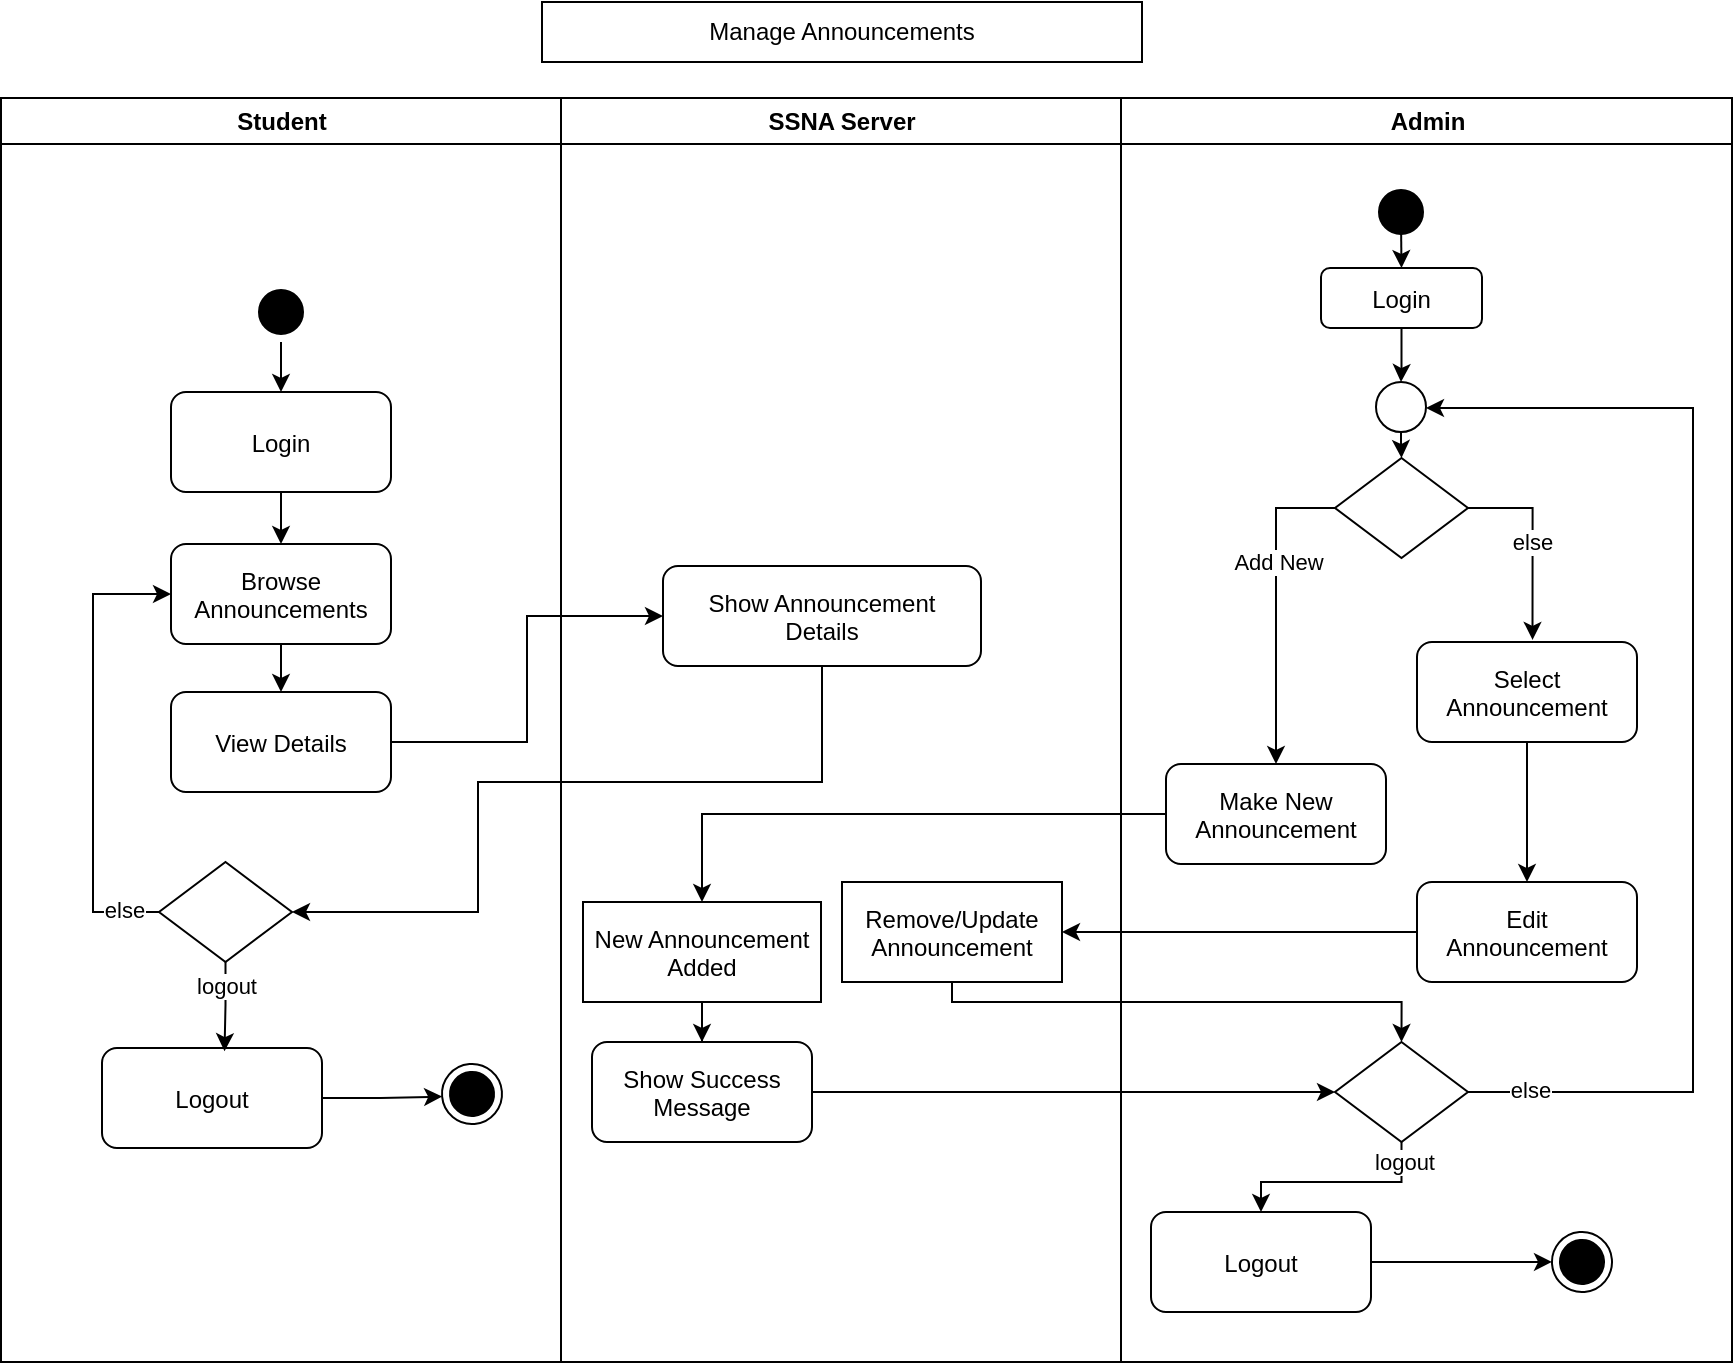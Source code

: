 <mxfile version="22.0.4" type="google" pages="7">
  <diagram name="Announcements" id="ntX-EBIUFp-lD1bYVtzo">
    <mxGraphModel grid="1" page="1" gridSize="10" guides="1" tooltips="1" connect="1" arrows="1" fold="1" pageScale="1" pageWidth="1169" pageHeight="826" background="none" math="0" shadow="0">
      <root>
        <mxCell id="fM8NELW8f_tVYmz-8XuK-0" />
        <mxCell id="fM8NELW8f_tVYmz-8XuK-1" parent="fM8NELW8f_tVYmz-8XuK-0" />
        <mxCell id="fM8NELW8f_tVYmz-8XuK-2" value="Student" style="swimlane;whiteSpace=wrap;startSize=23;" vertex="1" parent="fM8NELW8f_tVYmz-8XuK-1">
          <mxGeometry x="164.5" y="128" width="280" height="632" as="geometry" />
        </mxCell>
        <mxCell id="fM8NELW8f_tVYmz-8XuK-3" value="" style="edgeStyle=orthogonalEdgeStyle;rounded=0;orthogonalLoop=1;jettySize=auto;html=1;" edge="1" parent="fM8NELW8f_tVYmz-8XuK-2" source="fM8NELW8f_tVYmz-8XuK-4" target="fM8NELW8f_tVYmz-8XuK-8">
          <mxGeometry relative="1" as="geometry" />
        </mxCell>
        <mxCell id="fM8NELW8f_tVYmz-8XuK-4" value="Login" style="rounded=1;" vertex="1" parent="fM8NELW8f_tVYmz-8XuK-2">
          <mxGeometry x="85" y="147" width="110" height="50" as="geometry" />
        </mxCell>
        <mxCell id="fM8NELW8f_tVYmz-8XuK-5" style="edgeStyle=orthogonalEdgeStyle;rounded=0;orthogonalLoop=1;jettySize=auto;html=1;entryX=0.5;entryY=0;entryDx=0;entryDy=0;" edge="1" parent="fM8NELW8f_tVYmz-8XuK-2" source="fM8NELW8f_tVYmz-8XuK-6" target="fM8NELW8f_tVYmz-8XuK-4">
          <mxGeometry relative="1" as="geometry" />
        </mxCell>
        <mxCell id="fM8NELW8f_tVYmz-8XuK-6" value="" style="ellipse;shape=startState;fillColor=#000000;strokeColor=#000000;" vertex="1" parent="fM8NELW8f_tVYmz-8XuK-2">
          <mxGeometry x="125" y="92" width="30" height="30" as="geometry" />
        </mxCell>
        <mxCell id="fM8NELW8f_tVYmz-8XuK-7" value="" style="edgeStyle=orthogonalEdgeStyle;rounded=0;orthogonalLoop=1;jettySize=auto;html=1;" edge="1" parent="fM8NELW8f_tVYmz-8XuK-2" source="fM8NELW8f_tVYmz-8XuK-8" target="fM8NELW8f_tVYmz-8XuK-9">
          <mxGeometry relative="1" as="geometry" />
        </mxCell>
        <mxCell id="fM8NELW8f_tVYmz-8XuK-8" value="Browse&#xa;Announcements" style="rounded=1;" vertex="1" parent="fM8NELW8f_tVYmz-8XuK-2">
          <mxGeometry x="85" y="223" width="110" height="50" as="geometry" />
        </mxCell>
        <mxCell id="fM8NELW8f_tVYmz-8XuK-9" value="View Details" style="rounded=1;" vertex="1" parent="fM8NELW8f_tVYmz-8XuK-2">
          <mxGeometry x="85" y="297" width="110" height="50" as="geometry" />
        </mxCell>
        <mxCell id="fM8NELW8f_tVYmz-8XuK-19" value="Logout" style="rounded=1;" vertex="1" parent="fM8NELW8f_tVYmz-8XuK-2">
          <mxGeometry x="50.5" y="475" width="110" height="50" as="geometry" />
        </mxCell>
        <mxCell id="fM8NELW8f_tVYmz-8XuK-20" value="ff" style="ellipse;html=1;shape=endState;fillColor=#000000;strokeColor=#000000;rotation=-5;" vertex="1" parent="fM8NELW8f_tVYmz-8XuK-2">
          <mxGeometry x="220.5" y="483" width="30" height="30" as="geometry" />
        </mxCell>
        <mxCell id="fM8NELW8f_tVYmz-8XuK-21" style="edgeStyle=orthogonalEdgeStyle;rounded=0;orthogonalLoop=1;jettySize=auto;html=1;entryX=0;entryY=0.5;entryDx=0;entryDy=0;" edge="1" parent="fM8NELW8f_tVYmz-8XuK-2" source="fM8NELW8f_tVYmz-8XuK-19" target="fM8NELW8f_tVYmz-8XuK-20">
          <mxGeometry relative="1" as="geometry">
            <mxPoint x="235.5" y="482" as="targetPoint" />
          </mxGeometry>
        </mxCell>
        <mxCell id="y7QqCQrKGMJcmuav15HW-3" style="edgeStyle=orthogonalEdgeStyle;rounded=0;orthogonalLoop=1;jettySize=auto;html=1;entryX=0;entryY=0.5;entryDx=0;entryDy=0;" edge="1" parent="fM8NELW8f_tVYmz-8XuK-2" source="y7QqCQrKGMJcmuav15HW-0" target="fM8NELW8f_tVYmz-8XuK-8">
          <mxGeometry relative="1" as="geometry">
            <Array as="points">
              <mxPoint x="46" y="407" />
              <mxPoint x="46" y="248" />
            </Array>
          </mxGeometry>
        </mxCell>
        <mxCell id="INfOgo7rxF13-D1AiOaR-2" value="else" style="edgeLabel;html=1;align=center;verticalAlign=middle;resizable=0;points=[];" connectable="0" vertex="1" parent="y7QqCQrKGMJcmuav15HW-3">
          <mxGeometry x="-0.846" y="-1" relative="1" as="geometry">
            <mxPoint as="offset" />
          </mxGeometry>
        </mxCell>
        <mxCell id="y7QqCQrKGMJcmuav15HW-0" value="" style="rhombus;whiteSpace=wrap;html=1;" vertex="1" parent="fM8NELW8f_tVYmz-8XuK-2">
          <mxGeometry x="79" y="382" width="66.5" height="50" as="geometry" />
        </mxCell>
        <mxCell id="y7QqCQrKGMJcmuav15HW-2" style="edgeStyle=orthogonalEdgeStyle;rounded=0;orthogonalLoop=1;jettySize=auto;html=1;entryX=0.557;entryY=0.032;entryDx=0;entryDy=0;entryPerimeter=0;" edge="1" parent="fM8NELW8f_tVYmz-8XuK-2" source="y7QqCQrKGMJcmuav15HW-0" target="fM8NELW8f_tVYmz-8XuK-19">
          <mxGeometry relative="1" as="geometry" />
        </mxCell>
        <mxCell id="INfOgo7rxF13-D1AiOaR-1" value="logout" style="edgeLabel;html=1;align=center;verticalAlign=middle;resizable=0;points=[];" connectable="0" vertex="1" parent="y7QqCQrKGMJcmuav15HW-2">
          <mxGeometry x="-0.472" relative="1" as="geometry">
            <mxPoint as="offset" />
          </mxGeometry>
        </mxCell>
        <mxCell id="fM8NELW8f_tVYmz-8XuK-23" value="SSNA Server" style="swimlane;whiteSpace=wrap;startSize=23;" vertex="1" parent="fM8NELW8f_tVYmz-8XuK-1">
          <mxGeometry x="444.5" y="128" width="280" height="632" as="geometry" />
        </mxCell>
        <mxCell id="fM8NELW8f_tVYmz-8XuK-24" value="Show Announcement&#xa;Details" style="rounded=1;" vertex="1" parent="fM8NELW8f_tVYmz-8XuK-23">
          <mxGeometry x="51" y="234" width="159" height="50" as="geometry" />
        </mxCell>
        <mxCell id="fM8NELW8f_tVYmz-8XuK-25" value="" style="edgeStyle=orthogonalEdgeStyle;rounded=0;orthogonalLoop=1;jettySize=auto;html=1;" edge="1" parent="fM8NELW8f_tVYmz-8XuK-23" source="fM8NELW8f_tVYmz-8XuK-26" target="fM8NELW8f_tVYmz-8XuK-28">
          <mxGeometry relative="1" as="geometry" />
        </mxCell>
        <mxCell id="fM8NELW8f_tVYmz-8XuK-26" value="New Announcement&#xa;Added" style="rounded=0;" vertex="1" parent="fM8NELW8f_tVYmz-8XuK-23">
          <mxGeometry x="11" y="402" width="119" height="50" as="geometry" />
        </mxCell>
        <mxCell id="fM8NELW8f_tVYmz-8XuK-27" value="Remove/Update&#xa;Announcement" style="rounded=0;" vertex="1" parent="fM8NELW8f_tVYmz-8XuK-23">
          <mxGeometry x="140.5" y="392" width="110" height="50" as="geometry" />
        </mxCell>
        <mxCell id="fM8NELW8f_tVYmz-8XuK-28" value="Show Success&#xa;Message" style="rounded=1;" vertex="1" parent="fM8NELW8f_tVYmz-8XuK-23">
          <mxGeometry x="15.5" y="472" width="110" height="50" as="geometry" />
        </mxCell>
        <mxCell id="fM8NELW8f_tVYmz-8XuK-29" value="Admin" style="swimlane;whiteSpace=wrap" vertex="1" parent="fM8NELW8f_tVYmz-8XuK-1">
          <mxGeometry x="724.5" y="128" width="305.5" height="632" as="geometry" />
        </mxCell>
        <mxCell id="fM8NELW8f_tVYmz-8XuK-30" value="" style="endArrow=open;strokeColor=#FF0000;endFill=1;rounded=0" edge="1" parent="fM8NELW8f_tVYmz-8XuK-29">
          <mxGeometry relative="1" as="geometry">
            <mxPoint x="145" y="455" as="sourcePoint" />
          </mxGeometry>
        </mxCell>
        <mxCell id="fM8NELW8f_tVYmz-8XuK-32" value="" style="ellipse;shape=startState;fillColor=#000000;strokeColor=#000000;" vertex="1" parent="fM8NELW8f_tVYmz-8XuK-29">
          <mxGeometry x="125" y="42" width="30" height="30" as="geometry" />
        </mxCell>
        <mxCell id="fM8NELW8f_tVYmz-8XuK-35" value="ff" style="ellipse;html=1;shape=endState;fillColor=#000000;strokeColor=#000000;rotation=-5;" vertex="1" parent="fM8NELW8f_tVYmz-8XuK-29">
          <mxGeometry x="215.5" y="567" width="30" height="30" as="geometry" />
        </mxCell>
        <mxCell id="fM8NELW8f_tVYmz-8XuK-36" value="Logout" style="rounded=1;" vertex="1" parent="fM8NELW8f_tVYmz-8XuK-29">
          <mxGeometry x="15" y="557" width="110" height="50" as="geometry" />
        </mxCell>
        <mxCell id="fM8NELW8f_tVYmz-8XuK-37" style="edgeStyle=orthogonalEdgeStyle;rounded=0;orthogonalLoop=1;jettySize=auto;html=1;entryX=0.002;entryY=0.456;entryDx=0;entryDy=0;entryPerimeter=0;" edge="1" parent="fM8NELW8f_tVYmz-8XuK-29" source="fM8NELW8f_tVYmz-8XuK-36" target="fM8NELW8f_tVYmz-8XuK-35">
          <mxGeometry relative="1" as="geometry" />
        </mxCell>
        <mxCell id="fM8NELW8f_tVYmz-8XuK-38" value="Edit&#xa;Announcement" style="rounded=1;" vertex="1" parent="fM8NELW8f_tVYmz-8XuK-29">
          <mxGeometry x="148" y="392" width="110" height="50" as="geometry" />
        </mxCell>
        <mxCell id="fM8NELW8f_tVYmz-8XuK-39" value="" style="rhombus;whiteSpace=wrap;html=1;" vertex="1" parent="fM8NELW8f_tVYmz-8XuK-29">
          <mxGeometry x="107" y="180" width="66.5" height="50" as="geometry" />
        </mxCell>
        <mxCell id="fM8NELW8f_tVYmz-8XuK-40" style="edgeStyle=orthogonalEdgeStyle;rounded=0;orthogonalLoop=1;jettySize=auto;html=1;entryX=0.5;entryY=0;entryDx=0;entryDy=0;" edge="1" parent="fM8NELW8f_tVYmz-8XuK-29" source="fM8NELW8f_tVYmz-8XuK-41" target="fM8NELW8f_tVYmz-8XuK-36">
          <mxGeometry relative="1" as="geometry">
            <Array as="points">
              <mxPoint x="140" y="542" />
              <mxPoint x="70" y="542" />
            </Array>
          </mxGeometry>
        </mxCell>
        <mxCell id="INfOgo7rxF13-D1AiOaR-3" value="logout" style="edgeLabel;html=1;align=center;verticalAlign=middle;resizable=0;points=[];" connectable="0" vertex="1" parent="fM8NELW8f_tVYmz-8XuK-40">
          <mxGeometry x="-0.816" y="1" relative="1" as="geometry">
            <mxPoint as="offset" />
          </mxGeometry>
        </mxCell>
        <mxCell id="y7QqCQrKGMJcmuav15HW-4" style="edgeStyle=orthogonalEdgeStyle;rounded=0;orthogonalLoop=1;jettySize=auto;html=1;entryX=1;entryY=0.5;entryDx=0;entryDy=0;" edge="1" parent="fM8NELW8f_tVYmz-8XuK-29" source="fM8NELW8f_tVYmz-8XuK-41" target="QfVMeFNudyAiInvEtwRx-3">
          <mxGeometry relative="1" as="geometry">
            <Array as="points">
              <mxPoint x="286" y="497" />
              <mxPoint x="286" y="155" />
              <mxPoint x="153" y="155" />
            </Array>
          </mxGeometry>
        </mxCell>
        <mxCell id="INfOgo7rxF13-D1AiOaR-4" value="else" style="edgeLabel;html=1;align=center;verticalAlign=middle;resizable=0;points=[];" connectable="0" vertex="1" parent="y7QqCQrKGMJcmuav15HW-4">
          <mxGeometry x="-0.894" y="1" relative="1" as="geometry">
            <mxPoint as="offset" />
          </mxGeometry>
        </mxCell>
        <mxCell id="fM8NELW8f_tVYmz-8XuK-41" value="" style="rhombus;whiteSpace=wrap;html=1;" vertex="1" parent="fM8NELW8f_tVYmz-8XuK-29">
          <mxGeometry x="107" y="472" width="66.5" height="50" as="geometry" />
        </mxCell>
        <mxCell id="fM8NELW8f_tVYmz-8XuK-42" value="Make New&#xa;Announcement" style="rounded=1;" vertex="1" parent="fM8NELW8f_tVYmz-8XuK-29">
          <mxGeometry x="22.5" y="333" width="110" height="50" as="geometry" />
        </mxCell>
        <mxCell id="fM8NELW8f_tVYmz-8XuK-43" style="edgeStyle=orthogonalEdgeStyle;rounded=0;orthogonalLoop=1;jettySize=auto;html=1;entryX=0.5;entryY=0;entryDx=0;entryDy=0;" edge="1" parent="fM8NELW8f_tVYmz-8XuK-29" source="fM8NELW8f_tVYmz-8XuK-39" target="fM8NELW8f_tVYmz-8XuK-42">
          <mxGeometry relative="1" as="geometry">
            <Array as="points">
              <mxPoint x="78" y="205" />
            </Array>
          </mxGeometry>
        </mxCell>
        <mxCell id="fM8NELW8f_tVYmz-8XuK-44" value="Add New" style="edgeLabel;html=1;align=center;verticalAlign=middle;resizable=0;points=[];" vertex="1" connectable="0" parent="fM8NELW8f_tVYmz-8XuK-43">
          <mxGeometry x="-0.281" y="1" relative="1" as="geometry">
            <mxPoint as="offset" />
          </mxGeometry>
        </mxCell>
        <mxCell id="fM8NELW8f_tVYmz-8XuK-45" style="edgeStyle=orthogonalEdgeStyle;rounded=0;orthogonalLoop=1;jettySize=auto;html=1;entryX=0.5;entryY=0;entryDx=0;entryDy=0;" edge="1" parent="fM8NELW8f_tVYmz-8XuK-29" source="fM8NELW8f_tVYmz-8XuK-46" target="fM8NELW8f_tVYmz-8XuK-38">
          <mxGeometry relative="1" as="geometry" />
        </mxCell>
        <mxCell id="fM8NELW8f_tVYmz-8XuK-46" value="Select&#xa;Announcement" style="rounded=1;" vertex="1" parent="fM8NELW8f_tVYmz-8XuK-29">
          <mxGeometry x="148" y="272" width="110" height="50" as="geometry" />
        </mxCell>
        <mxCell id="fM8NELW8f_tVYmz-8XuK-47" style="edgeStyle=orthogonalEdgeStyle;rounded=0;orthogonalLoop=1;jettySize=auto;html=1;entryX=0.525;entryY=-0.021;entryDx=0;entryDy=0;entryPerimeter=0;" edge="1" parent="fM8NELW8f_tVYmz-8XuK-29" source="fM8NELW8f_tVYmz-8XuK-39" target="fM8NELW8f_tVYmz-8XuK-46">
          <mxGeometry relative="1" as="geometry">
            <Array as="points">
              <mxPoint x="206" y="205" />
            </Array>
          </mxGeometry>
        </mxCell>
        <mxCell id="vQdppO1UMUxbCXyyNsrv-0" value="else" style="edgeLabel;html=1;align=center;verticalAlign=middle;resizable=0;points=[];" connectable="0" vertex="1" parent="fM8NELW8f_tVYmz-8XuK-47">
          <mxGeometry x="0.004" y="-1" relative="1" as="geometry">
            <mxPoint as="offset" />
          </mxGeometry>
        </mxCell>
        <mxCell id="QfVMeFNudyAiInvEtwRx-0" style="edgeStyle=orthogonalEdgeStyle;rounded=0;orthogonalLoop=1;jettySize=auto;html=1;entryX=0.5;entryY=0;entryDx=0;entryDy=0;" edge="1" parent="fM8NELW8f_tVYmz-8XuK-29" target="QfVMeFNudyAiInvEtwRx-2">
          <mxGeometry relative="1" as="geometry">
            <mxPoint x="140" y="61" as="sourcePoint" />
          </mxGeometry>
        </mxCell>
        <mxCell id="QfVMeFNudyAiInvEtwRx-5" style="edgeStyle=orthogonalEdgeStyle;rounded=0;orthogonalLoop=1;jettySize=auto;html=1;entryX=0.5;entryY=0;entryDx=0;entryDy=0;" edge="1" parent="fM8NELW8f_tVYmz-8XuK-29" source="QfVMeFNudyAiInvEtwRx-3" target="fM8NELW8f_tVYmz-8XuK-39">
          <mxGeometry relative="1" as="geometry">
            <Array as="points">
              <mxPoint x="140" y="172" />
              <mxPoint x="140" y="172" />
            </Array>
          </mxGeometry>
        </mxCell>
        <mxCell id="QfVMeFNudyAiInvEtwRx-3" value="" style="ellipse;whiteSpace=wrap;html=1;aspect=fixed;" vertex="1" parent="fM8NELW8f_tVYmz-8XuK-29">
          <mxGeometry x="127.5" y="142" width="25" height="25" as="geometry" />
        </mxCell>
        <mxCell id="QfVMeFNudyAiInvEtwRx-2" value="Login" style="rounded=1;" vertex="1" parent="fM8NELW8f_tVYmz-8XuK-29">
          <mxGeometry x="100" y="85" width="80.5" height="30" as="geometry" />
        </mxCell>
        <mxCell id="QfVMeFNudyAiInvEtwRx-1" style="edgeStyle=orthogonalEdgeStyle;rounded=0;orthogonalLoop=1;jettySize=auto;html=1;entryX=0.5;entryY=0;entryDx=0;entryDy=0;" edge="1" parent="fM8NELW8f_tVYmz-8XuK-29" source="QfVMeFNudyAiInvEtwRx-2" target="QfVMeFNudyAiInvEtwRx-3">
          <mxGeometry relative="1" as="geometry" />
        </mxCell>
        <mxCell id="fM8NELW8f_tVYmz-8XuK-48" value="Manage Announcements" style="whiteSpace=wrap;html=1;" vertex="1" parent="fM8NELW8f_tVYmz-8XuK-1">
          <mxGeometry x="435" y="80" width="300" height="30" as="geometry" />
        </mxCell>
        <mxCell id="fM8NELW8f_tVYmz-8XuK-49" style="edgeStyle=orthogonalEdgeStyle;rounded=0;orthogonalLoop=1;jettySize=auto;html=1;entryX=0;entryY=0.5;entryDx=0;entryDy=0;" edge="1" parent="fM8NELW8f_tVYmz-8XuK-1" source="fM8NELW8f_tVYmz-8XuK-9" target="fM8NELW8f_tVYmz-8XuK-24">
          <mxGeometry relative="1" as="geometry" />
        </mxCell>
        <mxCell id="fM8NELW8f_tVYmz-8XuK-50" value="" style="edgeStyle=orthogonalEdgeStyle;rounded=0;orthogonalLoop=1;jettySize=auto;html=1;" edge="1" parent="fM8NELW8f_tVYmz-8XuK-1" source="fM8NELW8f_tVYmz-8XuK-42" target="fM8NELW8f_tVYmz-8XuK-26">
          <mxGeometry relative="1" as="geometry" />
        </mxCell>
        <mxCell id="fM8NELW8f_tVYmz-8XuK-51" style="edgeStyle=orthogonalEdgeStyle;rounded=0;orthogonalLoop=1;jettySize=auto;html=1;entryX=1;entryY=0.5;entryDx=0;entryDy=0;" edge="1" parent="fM8NELW8f_tVYmz-8XuK-1" source="fM8NELW8f_tVYmz-8XuK-38" target="fM8NELW8f_tVYmz-8XuK-27">
          <mxGeometry relative="1" as="geometry" />
        </mxCell>
        <mxCell id="fM8NELW8f_tVYmz-8XuK-52" style="edgeStyle=orthogonalEdgeStyle;rounded=0;orthogonalLoop=1;jettySize=auto;html=1;entryX=0.5;entryY=0;entryDx=0;entryDy=0;" edge="1" parent="fM8NELW8f_tVYmz-8XuK-1" source="fM8NELW8f_tVYmz-8XuK-27" target="fM8NELW8f_tVYmz-8XuK-41">
          <mxGeometry relative="1" as="geometry">
            <Array as="points">
              <mxPoint x="640" y="580" />
              <mxPoint x="865" y="580" />
            </Array>
          </mxGeometry>
        </mxCell>
        <mxCell id="fM8NELW8f_tVYmz-8XuK-53" style="edgeStyle=orthogonalEdgeStyle;rounded=0;orthogonalLoop=1;jettySize=auto;html=1;entryX=0;entryY=0.5;entryDx=0;entryDy=0;" edge="1" parent="fM8NELW8f_tVYmz-8XuK-1" source="fM8NELW8f_tVYmz-8XuK-28" target="fM8NELW8f_tVYmz-8XuK-41">
          <mxGeometry relative="1" as="geometry" />
        </mxCell>
        <mxCell id="y7QqCQrKGMJcmuav15HW-1" style="edgeStyle=orthogonalEdgeStyle;rounded=0;orthogonalLoop=1;jettySize=auto;html=1;entryX=1;entryY=0.5;entryDx=0;entryDy=0;" edge="1" parent="fM8NELW8f_tVYmz-8XuK-1" source="fM8NELW8f_tVYmz-8XuK-24" target="y7QqCQrKGMJcmuav15HW-0">
          <mxGeometry relative="1" as="geometry">
            <Array as="points">
              <mxPoint x="575" y="470" />
              <mxPoint x="403" y="470" />
              <mxPoint x="403" y="535" />
            </Array>
          </mxGeometry>
        </mxCell>
      </root>
    </mxGraphModel>
  </diagram>
  <diagram name="CourseMaterial" id="e7e014a7-5840-1c2e-5031-d8a46d1fe8dd">
    <mxGraphModel grid="1" page="1" gridSize="10" guides="1" tooltips="1" connect="1" arrows="1" fold="1" pageScale="1" pageWidth="1169" pageHeight="826" background="none" math="0" shadow="0">
      <root>
        <mxCell id="0" />
        <mxCell id="1" parent="0" />
        <mxCell id="2" value="Student" style="swimlane;whiteSpace=wrap;startSize=23;" vertex="1" parent="1">
          <mxGeometry x="130" y="128" width="314.5" height="682" as="geometry" />
        </mxCell>
        <mxCell id="GBUp7Jj1NKLoUiNuzhh--124" value="" style="edgeStyle=orthogonalEdgeStyle;rounded=0;orthogonalLoop=1;jettySize=auto;html=1;" edge="1" parent="2" source="GBUp7Jj1NKLoUiNuzhh--44" target="GBUp7Jj1NKLoUiNuzhh--123">
          <mxGeometry relative="1" as="geometry" />
        </mxCell>
        <mxCell id="GBUp7Jj1NKLoUiNuzhh--44" value="Login" style="rounded=1;" vertex="1" parent="2">
          <mxGeometry x="103.5" y="84" width="110" height="50" as="geometry" />
        </mxCell>
        <mxCell id="GBUp7Jj1NKLoUiNuzhh--139" style="edgeStyle=orthogonalEdgeStyle;rounded=0;orthogonalLoop=1;jettySize=auto;html=1;entryX=0.5;entryY=0;entryDx=0;entryDy=0;" edge="1" parent="2" target="GBUp7Jj1NKLoUiNuzhh--44">
          <mxGeometry relative="1" as="geometry">
            <mxPoint x="158.5" y="59" as="sourcePoint" />
          </mxGeometry>
        </mxCell>
        <mxCell id="GBUp7Jj1NKLoUiNuzhh--42" value="" style="ellipse;shape=startState;fillColor=#000000;strokeColor=#000000;" vertex="1" parent="2">
          <mxGeometry x="142.5" y="29" width="30" height="30" as="geometry" />
        </mxCell>
        <mxCell id="GBUp7Jj1NKLoUiNuzhh--127" value="" style="edgeStyle=orthogonalEdgeStyle;rounded=0;orthogonalLoop=1;jettySize=auto;html=1;" edge="1" parent="2" source="GBUp7Jj1NKLoUiNuzhh--123" target="GBUp7Jj1NKLoUiNuzhh--125">
          <mxGeometry relative="1" as="geometry" />
        </mxCell>
        <mxCell id="GBUp7Jj1NKLoUiNuzhh--123" value="Browse Courses" style="rounded=1;" vertex="1" parent="2">
          <mxGeometry x="103.5" y="160" width="110" height="50" as="geometry" />
        </mxCell>
        <mxCell id="GBUp7Jj1NKLoUiNuzhh--125" value="Select Course" style="rounded=1;" vertex="1" parent="2">
          <mxGeometry x="103.5" y="234" width="110" height="50" as="geometry" />
        </mxCell>
        <mxCell id="GBUp7Jj1NKLoUiNuzhh--128" value="Browse Course&#xa;Material" style="rounded=1;" vertex="1" parent="2">
          <mxGeometry x="40.75" y="405" width="110" height="50" as="geometry" />
        </mxCell>
        <mxCell id="GBUp7Jj1NKLoUiNuzhh--129" value="Download Course&#xa;Material" style="rounded=1;" vertex="1" parent="2">
          <mxGeometry x="166.25" y="405" width="110" height="50" as="geometry" />
        </mxCell>
        <mxCell id="GBUp7Jj1NKLoUiNuzhh--130" style="edgeStyle=orthogonalEdgeStyle;rounded=0;orthogonalLoop=1;jettySize=auto;html=1;" edge="1" parent="2">
          <mxGeometry relative="1" as="geometry">
            <mxPoint x="158.333" y="359" as="sourcePoint" />
            <mxPoint x="224.75" y="405" as="targetPoint" />
            <Array as="points">
              <mxPoint x="158.75" y="374" />
              <mxPoint x="224.75" y="374" />
            </Array>
          </mxGeometry>
        </mxCell>
        <mxCell id="GBUp7Jj1NKLoUiNuzhh--131" style="edgeStyle=orthogonalEdgeStyle;rounded=0;orthogonalLoop=1;jettySize=auto;html=1;entryX=0.5;entryY=0;entryDx=0;entryDy=0;exitX=0.5;exitY=0.567;exitDx=0;exitDy=0;exitPerimeter=0;" edge="1" parent="2">
          <mxGeometry relative="1" as="geometry">
            <mxPoint x="158.25" y="346.01" as="sourcePoint" />
            <mxPoint x="98.75" y="405" as="targetPoint" />
            <Array as="points">
              <mxPoint x="158.75" y="374" />
              <mxPoint x="98.75" y="374" />
            </Array>
          </mxGeometry>
        </mxCell>
        <mxCell id="GBUp7Jj1NKLoUiNuzhh--132" value="" style="shape=line;strokeWidth=6;strokeColor=#000000;rotation=0;" vertex="1" parent="2">
          <mxGeometry x="105.25" y="327" width="100" height="30" as="geometry" />
        </mxCell>
        <mxCell id="Gx7PWvpTUsfyep_wE3ng-40" value="" style="edgeStyle=orthogonalEdgeStyle;rounded=0;orthogonalLoop=1;jettySize=auto;html=1;exitX=0.506;exitY=0.557;exitDx=0;exitDy=0;exitPerimeter=0;entryX=0.5;entryY=0;entryDx=0;entryDy=0;" edge="1" parent="2" source="GBUp7Jj1NKLoUiNuzhh--133" target="Gx7PWvpTUsfyep_wE3ng-39">
          <mxGeometry relative="1" as="geometry" />
        </mxCell>
        <mxCell id="GBUp7Jj1NKLoUiNuzhh--133" value="" style="shape=line;strokeWidth=6;strokeColor=#000000;rotation=0;" vertex="1" parent="2">
          <mxGeometry x="105.25" y="491" width="100" height="30" as="geometry" />
        </mxCell>
        <mxCell id="GBUp7Jj1NKLoUiNuzhh--134" style="edgeStyle=orthogonalEdgeStyle;rounded=0;orthogonalLoop=1;jettySize=auto;html=1;entryX=0.502;entryY=0.594;entryDx=0;entryDy=0;entryPerimeter=0;" edge="1" parent="2" source="GBUp7Jj1NKLoUiNuzhh--128" target="GBUp7Jj1NKLoUiNuzhh--133">
          <mxGeometry relative="1" as="geometry" />
        </mxCell>
        <mxCell id="GBUp7Jj1NKLoUiNuzhh--135" style="edgeStyle=orthogonalEdgeStyle;rounded=0;orthogonalLoop=1;jettySize=auto;html=1;entryX=0.505;entryY=0.589;entryDx=0;entryDy=0;entryPerimeter=0;" edge="1" parent="2" source="GBUp7Jj1NKLoUiNuzhh--129" target="GBUp7Jj1NKLoUiNuzhh--133">
          <mxGeometry relative="1" as="geometry" />
        </mxCell>
        <mxCell id="GBUp7Jj1NKLoUiNuzhh--91" value="Logout" style="rounded=1;" vertex="1" parent="2">
          <mxGeometry x="55" y="622" width="110" height="50" as="geometry" />
        </mxCell>
        <mxCell id="GBUp7Jj1NKLoUiNuzhh--90" value="ff" style="ellipse;html=1;shape=endState;fillColor=#000000;strokeColor=#000000;rotation=-5;" vertex="1" parent="2">
          <mxGeometry x="245" y="632" width="30" height="30" as="geometry" />
        </mxCell>
        <mxCell id="GBUp7Jj1NKLoUiNuzhh--92" style="edgeStyle=orthogonalEdgeStyle;rounded=0;orthogonalLoop=1;jettySize=auto;html=1;entryX=0.002;entryY=0.456;entryDx=0;entryDy=0;entryPerimeter=0;" edge="1" parent="2" source="GBUp7Jj1NKLoUiNuzhh--91" target="GBUp7Jj1NKLoUiNuzhh--90">
          <mxGeometry relative="1" as="geometry" />
        </mxCell>
        <mxCell id="GBUp7Jj1NKLoUiNuzhh--147" style="edgeStyle=orthogonalEdgeStyle;rounded=0;orthogonalLoop=1;jettySize=auto;html=1;entryX=0.653;entryY=0.5;entryDx=0;entryDy=0;entryPerimeter=0;" edge="1" parent="2">
          <mxGeometry relative="1" as="geometry">
            <mxPoint x="398.45" y="281" as="sourcePoint" />
            <mxPoint x="133.5" y="339" as="targetPoint" />
            <Array as="points">
              <mxPoint x="398.45" y="306" />
              <mxPoint x="133.45" y="306" />
            </Array>
          </mxGeometry>
        </mxCell>
        <mxCell id="Gx7PWvpTUsfyep_wE3ng-41" style="edgeStyle=orthogonalEdgeStyle;rounded=0;orthogonalLoop=1;jettySize=auto;html=1;entryX=0.5;entryY=0;entryDx=0;entryDy=0;" edge="1" parent="2" source="Gx7PWvpTUsfyep_wE3ng-39" target="GBUp7Jj1NKLoUiNuzhh--91">
          <mxGeometry relative="1" as="geometry" />
        </mxCell>
        <mxCell id="3jVjOFxAekYqfFaycGgN-39" value="logout" style="edgeLabel;html=1;align=center;verticalAlign=middle;resizable=0;points=[];" connectable="0" vertex="1" parent="Gx7PWvpTUsfyep_wE3ng-41">
          <mxGeometry x="-0.761" relative="1" as="geometry">
            <mxPoint as="offset" />
          </mxGeometry>
        </mxCell>
        <mxCell id="Gx7PWvpTUsfyep_wE3ng-42" style="edgeStyle=orthogonalEdgeStyle;rounded=0;orthogonalLoop=1;jettySize=auto;html=1;entryX=0;entryY=0.5;entryDx=0;entryDy=0;" edge="1" parent="2" source="Gx7PWvpTUsfyep_wE3ng-39" target="GBUp7Jj1NKLoUiNuzhh--123">
          <mxGeometry relative="1" as="geometry">
            <Array as="points">
              <mxPoint x="35" y="561" />
              <mxPoint x="35" y="185" />
            </Array>
          </mxGeometry>
        </mxCell>
        <mxCell id="3jVjOFxAekYqfFaycGgN-40" value="else" style="edgeLabel;html=1;align=center;verticalAlign=middle;resizable=0;points=[];" connectable="0" vertex="1" parent="Gx7PWvpTUsfyep_wE3ng-42">
          <mxGeometry x="-0.89" y="-1" relative="1" as="geometry">
            <mxPoint as="offset" />
          </mxGeometry>
        </mxCell>
        <mxCell id="Gx7PWvpTUsfyep_wE3ng-39" value="" style="rhombus;whiteSpace=wrap;html=1;" vertex="1" parent="2">
          <mxGeometry x="129.87" y="542" width="50.75" height="38" as="geometry" />
        </mxCell>
        <mxCell id="3" value="SSNA Server" style="swimlane;whiteSpace=wrap;startSize=23;" vertex="1" parent="1">
          <mxGeometry x="444.5" y="128" width="280" height="682" as="geometry" />
        </mxCell>
        <mxCell id="GBUp7Jj1NKLoUiNuzhh--141" value="Show Course&#xa;Material" style="rounded=1;" vertex="1" parent="3">
          <mxGeometry x="75.5" y="234" width="110" height="50" as="geometry" />
        </mxCell>
        <mxCell id="GBUp7Jj1NKLoUiNuzhh--178" value="" style="edgeStyle=orthogonalEdgeStyle;rounded=0;orthogonalLoop=1;jettySize=auto;html=1;" edge="1" parent="3" source="GBUp7Jj1NKLoUiNuzhh--165" target="GBUp7Jj1NKLoUiNuzhh--177">
          <mxGeometry relative="1" as="geometry" />
        </mxCell>
        <mxCell id="GBUp7Jj1NKLoUiNuzhh--165" value="New Course&#xa;Added" style="rounded=0;" vertex="1" parent="3">
          <mxGeometry x="15.5" y="333" width="110" height="50" as="geometry" />
        </mxCell>
        <mxCell id="GBUp7Jj1NKLoUiNuzhh--168" value="Remove/Update&#xa;Course(Material)" style="rounded=0;" vertex="1" parent="3">
          <mxGeometry x="140.5" y="392" width="110" height="50" as="geometry" />
        </mxCell>
        <mxCell id="GBUp7Jj1NKLoUiNuzhh--177" value="Show Success&#xa;Message" style="rounded=1;" vertex="1" parent="3">
          <mxGeometry x="15.5" y="472" width="110" height="50" as="geometry" />
        </mxCell>
        <mxCell id="4" value="Admin" style="swimlane;whiteSpace=wrap" vertex="1" parent="1">
          <mxGeometry x="724.5" y="128" width="305.5" height="682" as="geometry" />
        </mxCell>
        <mxCell id="39" value="" style="endArrow=open;strokeColor=#FF0000;endFill=1;rounded=0" edge="1" parent="4">
          <mxGeometry relative="1" as="geometry">
            <mxPoint x="145" y="455" as="sourcePoint" />
          </mxGeometry>
        </mxCell>
        <mxCell id="GBUp7Jj1NKLoUiNuzhh--63" value="ff" style="ellipse;html=1;shape=endState;fillColor=#000000;strokeColor=#000000;rotation=-5;" vertex="1" parent="4">
          <mxGeometry x="215.5" y="567" width="30" height="30" as="geometry" />
        </mxCell>
        <mxCell id="GBUp7Jj1NKLoUiNuzhh--68" value="Logout" style="rounded=1;" vertex="1" parent="4">
          <mxGeometry x="15" y="557" width="110" height="50" as="geometry" />
        </mxCell>
        <mxCell id="GBUp7Jj1NKLoUiNuzhh--70" style="edgeStyle=orthogonalEdgeStyle;rounded=0;orthogonalLoop=1;jettySize=auto;html=1;entryX=0.002;entryY=0.456;entryDx=0;entryDy=0;entryPerimeter=0;" edge="1" parent="4" source="GBUp7Jj1NKLoUiNuzhh--68" target="GBUp7Jj1NKLoUiNuzhh--63">
          <mxGeometry relative="1" as="geometry" />
        </mxCell>
        <mxCell id="GBUp7Jj1NKLoUiNuzhh--82" value="Edit&#xa;Course Material" style="rounded=1;" vertex="1" parent="4">
          <mxGeometry x="148" y="392" width="110" height="50" as="geometry" />
        </mxCell>
        <mxCell id="GBUp7Jj1NKLoUiNuzhh--98" value="" style="rhombus;whiteSpace=wrap;html=1;" vertex="1" parent="4">
          <mxGeometry x="107" y="180" width="66.5" height="50" as="geometry" />
        </mxCell>
        <mxCell id="GBUp7Jj1NKLoUiNuzhh--173" style="edgeStyle=orthogonalEdgeStyle;rounded=0;orthogonalLoop=1;jettySize=auto;html=1;entryX=0.5;entryY=0;entryDx=0;entryDy=0;" edge="1" parent="4" source="GBUp7Jj1NKLoUiNuzhh--115" target="GBUp7Jj1NKLoUiNuzhh--68">
          <mxGeometry relative="1" as="geometry">
            <Array as="points">
              <mxPoint x="140" y="542" />
              <mxPoint x="70" y="542" />
            </Array>
          </mxGeometry>
        </mxCell>
        <mxCell id="3jVjOFxAekYqfFaycGgN-41" value="logout" style="edgeLabel;html=1;align=center;verticalAlign=middle;resizable=0;points=[];" connectable="0" vertex="1" parent="GBUp7Jj1NKLoUiNuzhh--173">
          <mxGeometry x="-0.815" y="-1" relative="1" as="geometry">
            <mxPoint as="offset" />
          </mxGeometry>
        </mxCell>
        <mxCell id="Gx7PWvpTUsfyep_wE3ng-43" style="edgeStyle=orthogonalEdgeStyle;rounded=0;orthogonalLoop=1;jettySize=auto;html=1;entryX=1;entryY=0.5;entryDx=0;entryDy=0;" edge="1" parent="4" source="GBUp7Jj1NKLoUiNuzhh--115" target="F-PQDP4sbVXPMgJ8cgrx-42">
          <mxGeometry relative="1" as="geometry">
            <Array as="points">
              <mxPoint x="276" y="497" />
              <mxPoint x="276" y="145" />
              <mxPoint x="153" y="145" />
            </Array>
          </mxGeometry>
        </mxCell>
        <mxCell id="3jVjOFxAekYqfFaycGgN-42" value="else" style="edgeLabel;html=1;align=center;verticalAlign=middle;resizable=0;points=[];" connectable="0" vertex="1" parent="Gx7PWvpTUsfyep_wE3ng-43">
          <mxGeometry x="-0.927" y="-1" relative="1" as="geometry">
            <mxPoint as="offset" />
          </mxGeometry>
        </mxCell>
        <mxCell id="GBUp7Jj1NKLoUiNuzhh--115" value="" style="rhombus;whiteSpace=wrap;html=1;" vertex="1" parent="4">
          <mxGeometry x="107" y="472" width="66.5" height="50" as="geometry" />
        </mxCell>
        <mxCell id="GBUp7Jj1NKLoUiNuzhh--81" value="Add New&#xa;Course" style="rounded=1;" vertex="1" parent="4">
          <mxGeometry x="22.5" y="333" width="110" height="50" as="geometry" />
        </mxCell>
        <mxCell id="GBUp7Jj1NKLoUiNuzhh--113" style="edgeStyle=orthogonalEdgeStyle;rounded=0;orthogonalLoop=1;jettySize=auto;html=1;entryX=0.5;entryY=0;entryDx=0;entryDy=0;" edge="1" parent="4" source="GBUp7Jj1NKLoUiNuzhh--98" target="GBUp7Jj1NKLoUiNuzhh--81">
          <mxGeometry relative="1" as="geometry">
            <Array as="points">
              <mxPoint x="78" y="205" />
            </Array>
          </mxGeometry>
        </mxCell>
        <mxCell id="GBUp7Jj1NKLoUiNuzhh--175" value="Add New" style="edgeLabel;html=1;align=center;verticalAlign=middle;resizable=0;points=[];" connectable="0" vertex="1" parent="GBUp7Jj1NKLoUiNuzhh--113">
          <mxGeometry x="-0.281" y="1" relative="1" as="geometry">
            <mxPoint as="offset" />
          </mxGeometry>
        </mxCell>
        <mxCell id="GBUp7Jj1NKLoUiNuzhh--162" style="edgeStyle=orthogonalEdgeStyle;rounded=0;orthogonalLoop=1;jettySize=auto;html=1;entryX=0.5;entryY=0;entryDx=0;entryDy=0;" edge="1" parent="4" source="GBUp7Jj1NKLoUiNuzhh--159" target="GBUp7Jj1NKLoUiNuzhh--82">
          <mxGeometry relative="1" as="geometry" />
        </mxCell>
        <mxCell id="GBUp7Jj1NKLoUiNuzhh--159" value="Select Course" style="rounded=1;" vertex="1" parent="4">
          <mxGeometry x="148" y="272" width="110" height="50" as="geometry" />
        </mxCell>
        <mxCell id="GBUp7Jj1NKLoUiNuzhh--160" style="edgeStyle=orthogonalEdgeStyle;rounded=0;orthogonalLoop=1;jettySize=auto;html=1;entryX=0.525;entryY=-0.021;entryDx=0;entryDy=0;entryPerimeter=0;" edge="1" parent="4" source="GBUp7Jj1NKLoUiNuzhh--98" target="GBUp7Jj1NKLoUiNuzhh--159">
          <mxGeometry relative="1" as="geometry">
            <Array as="points">
              <mxPoint x="206" y="205" />
            </Array>
          </mxGeometry>
        </mxCell>
        <mxCell id="sIiXUHZeL-eUBE7d9FKu-39" value="else" style="edgeLabel;html=1;align=center;verticalAlign=middle;resizable=0;points=[];" connectable="0" vertex="1" parent="GBUp7Jj1NKLoUiNuzhh--160">
          <mxGeometry x="-0.076" y="1" relative="1" as="geometry">
            <mxPoint as="offset" />
          </mxGeometry>
        </mxCell>
        <mxCell id="F-PQDP4sbVXPMgJ8cgrx-39" value="" style="ellipse;shape=startState;fillColor=#000000;strokeColor=#000000;" vertex="1" parent="4">
          <mxGeometry x="125" y="32" width="30" height="30" as="geometry" />
        </mxCell>
        <mxCell id="F-PQDP4sbVXPMgJ8cgrx-40" style="edgeStyle=orthogonalEdgeStyle;rounded=0;orthogonalLoop=1;jettySize=auto;html=1;entryX=0.5;entryY=0;entryDx=0;entryDy=0;" edge="1" parent="4" target="F-PQDP4sbVXPMgJ8cgrx-43">
          <mxGeometry relative="1" as="geometry">
            <mxPoint x="140" y="51" as="sourcePoint" />
          </mxGeometry>
        </mxCell>
        <mxCell id="F-PQDP4sbVXPMgJ8cgrx-41" style="edgeStyle=orthogonalEdgeStyle;rounded=0;orthogonalLoop=1;jettySize=auto;html=1;entryX=0.5;entryY=0;entryDx=0;entryDy=0;" edge="1" parent="4" source="F-PQDP4sbVXPMgJ8cgrx-42" target="GBUp7Jj1NKLoUiNuzhh--98">
          <mxGeometry relative="1" as="geometry">
            <mxPoint x="140" y="170" as="targetPoint" />
            <Array as="points" />
          </mxGeometry>
        </mxCell>
        <mxCell id="F-PQDP4sbVXPMgJ8cgrx-42" value="" style="ellipse;whiteSpace=wrap;html=1;aspect=fixed;" vertex="1" parent="4">
          <mxGeometry x="127.5" y="132" width="25" height="25" as="geometry" />
        </mxCell>
        <mxCell id="F-PQDP4sbVXPMgJ8cgrx-43" value="Login" style="rounded=1;" vertex="1" parent="4">
          <mxGeometry x="100" y="75" width="80.5" height="30" as="geometry" />
        </mxCell>
        <mxCell id="F-PQDP4sbVXPMgJ8cgrx-44" style="edgeStyle=orthogonalEdgeStyle;rounded=0;orthogonalLoop=1;jettySize=auto;html=1;entryX=0.5;entryY=0;entryDx=0;entryDy=0;" edge="1" parent="4" source="F-PQDP4sbVXPMgJ8cgrx-43" target="F-PQDP4sbVXPMgJ8cgrx-42">
          <mxGeometry relative="1" as="geometry" />
        </mxCell>
        <mxCell id="GBUp7Jj1NKLoUiNuzhh--41" value="Accessing Course Material" style="whiteSpace=wrap;html=1;" vertex="1" parent="1">
          <mxGeometry x="435" y="80" width="300" height="30" as="geometry" />
        </mxCell>
        <mxCell id="GBUp7Jj1NKLoUiNuzhh--145" style="edgeStyle=orthogonalEdgeStyle;rounded=0;orthogonalLoop=1;jettySize=auto;html=1;entryX=0;entryY=0.5;entryDx=0;entryDy=0;" edge="1" parent="1" source="GBUp7Jj1NKLoUiNuzhh--125" target="GBUp7Jj1NKLoUiNuzhh--141">
          <mxGeometry relative="1" as="geometry" />
        </mxCell>
        <mxCell id="GBUp7Jj1NKLoUiNuzhh--166" value="" style="edgeStyle=orthogonalEdgeStyle;rounded=0;orthogonalLoop=1;jettySize=auto;html=1;" edge="1" parent="1" source="GBUp7Jj1NKLoUiNuzhh--81" target="GBUp7Jj1NKLoUiNuzhh--165">
          <mxGeometry relative="1" as="geometry" />
        </mxCell>
        <mxCell id="GBUp7Jj1NKLoUiNuzhh--171" style="edgeStyle=orthogonalEdgeStyle;rounded=0;orthogonalLoop=1;jettySize=auto;html=1;entryX=1;entryY=0.5;entryDx=0;entryDy=0;" edge="1" parent="1" source="GBUp7Jj1NKLoUiNuzhh--82" target="GBUp7Jj1NKLoUiNuzhh--168">
          <mxGeometry relative="1" as="geometry" />
        </mxCell>
        <mxCell id="GBUp7Jj1NKLoUiNuzhh--172" style="edgeStyle=orthogonalEdgeStyle;rounded=0;orthogonalLoop=1;jettySize=auto;html=1;entryX=0.5;entryY=0;entryDx=0;entryDy=0;" edge="1" parent="1" source="GBUp7Jj1NKLoUiNuzhh--168" target="GBUp7Jj1NKLoUiNuzhh--115">
          <mxGeometry relative="1" as="geometry">
            <Array as="points">
              <mxPoint x="640" y="580" />
              <mxPoint x="865" y="580" />
            </Array>
          </mxGeometry>
        </mxCell>
        <mxCell id="GBUp7Jj1NKLoUiNuzhh--180" style="edgeStyle=orthogonalEdgeStyle;rounded=0;orthogonalLoop=1;jettySize=auto;html=1;entryX=0;entryY=0.5;entryDx=0;entryDy=0;" edge="1" parent="1" source="GBUp7Jj1NKLoUiNuzhh--177" target="GBUp7Jj1NKLoUiNuzhh--115">
          <mxGeometry relative="1" as="geometry" />
        </mxCell>
      </root>
    </mxGraphModel>
  </diagram>
  <diagram name="Guidance" id="-X90rKf6XUdy3Wb8nha8">
    <mxGraphModel grid="1" page="1" gridSize="10" guides="1" tooltips="1" connect="1" arrows="1" fold="1" pageScale="1" pageWidth="1169" pageHeight="826" background="none" math="0" shadow="0">
      <root>
        <mxCell id="aiYDkO4VPOm-x1WO16Wi-0" />
        <mxCell id="aiYDkO4VPOm-x1WO16Wi-1" parent="aiYDkO4VPOm-x1WO16Wi-0" />
        <mxCell id="aiYDkO4VPOm-x1WO16Wi-2" value="Student" style="swimlane;whiteSpace=wrap;startSize=23;" vertex="1" parent="aiYDkO4VPOm-x1WO16Wi-1">
          <mxGeometry x="110" y="128" width="334.5" height="662" as="geometry" />
        </mxCell>
        <mxCell id="aiYDkO4VPOm-x1WO16Wi-3" value="" style="edgeStyle=orthogonalEdgeStyle;rounded=0;orthogonalLoop=1;jettySize=auto;html=1;" edge="1" parent="aiYDkO4VPOm-x1WO16Wi-2" source="aiYDkO4VPOm-x1WO16Wi-4" target="aiYDkO4VPOm-x1WO16Wi-8">
          <mxGeometry relative="1" as="geometry" />
        </mxCell>
        <mxCell id="aiYDkO4VPOm-x1WO16Wi-4" value="Login" style="rounded=1;" vertex="1" parent="aiYDkO4VPOm-x1WO16Wi-2">
          <mxGeometry x="111.75" y="84" width="110" height="50" as="geometry" />
        </mxCell>
        <mxCell id="aiYDkO4VPOm-x1WO16Wi-5" style="edgeStyle=orthogonalEdgeStyle;rounded=0;orthogonalLoop=1;jettySize=auto;html=1;entryX=0.5;entryY=0;entryDx=0;entryDy=0;" edge="1" parent="aiYDkO4VPOm-x1WO16Wi-2" source="aiYDkO4VPOm-x1WO16Wi-6" target="aiYDkO4VPOm-x1WO16Wi-4">
          <mxGeometry relative="1" as="geometry" />
        </mxCell>
        <mxCell id="aiYDkO4VPOm-x1WO16Wi-6" value="" style="ellipse;shape=startState;fillColor=#000000;strokeColor=#000000;" vertex="1" parent="aiYDkO4VPOm-x1WO16Wi-2">
          <mxGeometry x="151.75" y="29" width="30" height="30" as="geometry" />
        </mxCell>
        <mxCell id="iwsE4_SYH0rBMWRUF9oq-15" style="edgeStyle=orthogonalEdgeStyle;rounded=0;orthogonalLoop=1;jettySize=auto;html=1;entryX=0.5;entryY=0;entryDx=0;entryDy=0;" edge="1" parent="aiYDkO4VPOm-x1WO16Wi-2" source="aiYDkO4VPOm-x1WO16Wi-8" target="iwsE4_SYH0rBMWRUF9oq-1">
          <mxGeometry relative="1" as="geometry" />
        </mxCell>
        <mxCell id="aiYDkO4VPOm-x1WO16Wi-8" value="Browse Queries" style="rounded=1;" vertex="1" parent="aiYDkO4VPOm-x1WO16Wi-2">
          <mxGeometry x="111.75" y="160" width="110" height="50" as="geometry" />
        </mxCell>
        <mxCell id="aiYDkO4VPOm-x1WO16Wi-19" value="Logout" style="rounded=1;" vertex="1" parent="aiYDkO4VPOm-x1WO16Wi-2">
          <mxGeometry x="31.25" y="572" width="110" height="50" as="geometry" />
        </mxCell>
        <mxCell id="aiYDkO4VPOm-x1WO16Wi-20" value="ff" style="ellipse;html=1;shape=endState;fillColor=#000000;strokeColor=#000000;rotation=-5;" vertex="1" parent="aiYDkO4VPOm-x1WO16Wi-2">
          <mxGeometry x="221.25" y="582" width="30" height="30" as="geometry" />
        </mxCell>
        <mxCell id="aiYDkO4VPOm-x1WO16Wi-21" style="edgeStyle=orthogonalEdgeStyle;rounded=0;orthogonalLoop=1;jettySize=auto;html=1;entryX=0.002;entryY=0.456;entryDx=0;entryDy=0;entryPerimeter=0;" edge="1" parent="aiYDkO4VPOm-x1WO16Wi-2" source="aiYDkO4VPOm-x1WO16Wi-19" target="aiYDkO4VPOm-x1WO16Wi-20">
          <mxGeometry relative="1" as="geometry" />
        </mxCell>
        <mxCell id="iwsE4_SYH0rBMWRUF9oq-1" value="" style="rhombus;whiteSpace=wrap;html=1;" vertex="1" parent="aiYDkO4VPOm-x1WO16Wi-2">
          <mxGeometry x="133.5" y="232" width="66.5" height="50" as="geometry" />
        </mxCell>
        <mxCell id="iwsE4_SYH0rBMWRUF9oq-3" style="edgeStyle=orthogonalEdgeStyle;rounded=0;orthogonalLoop=1;jettySize=auto;html=1;entryX=0.497;entryY=-0.055;entryDx=0;entryDy=0;exitX=0;exitY=0.5;exitDx=0;exitDy=0;entryPerimeter=0;" edge="1" parent="aiYDkO4VPOm-x1WO16Wi-2" source="iwsE4_SYH0rBMWRUF9oq-1" target="LpDjpiGxA7OmOxaXw9U4-9">
          <mxGeometry relative="1" as="geometry">
            <Array as="points">
              <mxPoint x="78" y="257" />
              <mxPoint x="78" y="322" />
            </Array>
            <mxPoint x="78.5" y="329" as="targetPoint" />
          </mxGeometry>
        </mxCell>
        <mxCell id="iwsE4_SYH0rBMWRUF9oq-4" value="Post&amp;nbsp;" style="edgeLabel;html=1;align=center;verticalAlign=middle;resizable=0;points=[];" connectable="0" vertex="1" parent="iwsE4_SYH0rBMWRUF9oq-3">
          <mxGeometry x="-0.281" y="1" relative="1" as="geometry">
            <mxPoint as="offset" />
          </mxGeometry>
        </mxCell>
        <mxCell id="iwsE4_SYH0rBMWRUF9oq-6" style="edgeStyle=orthogonalEdgeStyle;rounded=0;orthogonalLoop=1;jettySize=auto;html=1;entryX=0.496;entryY=-0.074;entryDx=0;entryDy=0;exitX=1;exitY=0.5;exitDx=0;exitDy=0;entryPerimeter=0;" edge="1" parent="aiYDkO4VPOm-x1WO16Wi-2" source="iwsE4_SYH0rBMWRUF9oq-1" target="iwsE4_SYH0rBMWRUF9oq-20">
          <mxGeometry relative="1" as="geometry">
            <Array as="points">
              <mxPoint x="291" y="257" />
              <mxPoint x="291" y="332" />
              <mxPoint x="223" y="332" />
            </Array>
            <mxPoint x="200.004" y="261.995" as="sourcePoint" />
            <mxPoint x="256.51" y="332" as="targetPoint" />
          </mxGeometry>
        </mxCell>
        <mxCell id="u_a9c3ipyarc2KvwoEnH-0" value="Answer Query" style="edgeLabel;html=1;align=center;verticalAlign=middle;resizable=0;points=[];" connectable="0" vertex="1" parent="iwsE4_SYH0rBMWRUF9oq-6">
          <mxGeometry x="-0.769" y="1" relative="1" as="geometry">
            <mxPoint x="15" y="2" as="offset" />
          </mxGeometry>
        </mxCell>
        <mxCell id="LpDjpiGxA7OmOxaXw9U4-0" style="edgeStyle=orthogonalEdgeStyle;rounded=0;orthogonalLoop=1;jettySize=auto;html=1;entryX=0.5;entryY=0;entryDx=0;entryDy=0;" edge="1" parent="aiYDkO4VPOm-x1WO16Wi-2" source="iwsE4_SYH0rBMWRUF9oq-20" target="aiYDkO4VPOm-x1WO16Wi-24">
          <mxGeometry relative="1" as="geometry" />
        </mxCell>
        <mxCell id="LpDjpiGxA7OmOxaXw9U4-5" value="Senior" style="edgeLabel;html=1;align=center;verticalAlign=middle;resizable=0;points=[];" connectable="0" vertex="1" parent="LpDjpiGxA7OmOxaXw9U4-0">
          <mxGeometry x="-0.436" y="4" relative="1" as="geometry">
            <mxPoint x="1" y="2" as="offset" />
          </mxGeometry>
        </mxCell>
        <mxCell id="iwsE4_SYH0rBMWRUF9oq-20" value="" style="rhombus;whiteSpace=wrap;html=1;" vertex="1" parent="aiYDkO4VPOm-x1WO16Wi-2">
          <mxGeometry x="190" y="352" width="66.5" height="50" as="geometry" />
        </mxCell>
        <mxCell id="aiYDkO4VPOm-x1WO16Wi-24" value="Answer Query" style="rounded=1;" vertex="1" parent="aiYDkO4VPOm-x1WO16Wi-2">
          <mxGeometry x="168.25" y="432" width="110" height="50" as="geometry" />
        </mxCell>
        <mxCell id="K2DumEDtCDDbyAuoAhdA-3" style="edgeStyle=orthogonalEdgeStyle;rounded=0;orthogonalLoop=1;jettySize=auto;html=1;entryX=1;entryY=0.5;entryDx=0;entryDy=0;exitX=0;exitY=0.5;exitDx=0;exitDy=0;" edge="1" parent="aiYDkO4VPOm-x1WO16Wi-2" source="0MMgDJGMs1z9jBWNeXyK-1" target="dKcVF0WoAtWmBugRNm0l-0">
          <mxGeometry relative="1" as="geometry">
            <mxPoint x="181.784" y="522.029" as="sourcePoint" />
            <Array as="points">
              <mxPoint x="153" y="523" />
              <mxPoint x="153" y="511" />
            </Array>
          </mxGeometry>
        </mxCell>
        <mxCell id="LpDjpiGxA7OmOxaXw9U4-9" value="Enter Details" style="rounded=1;" vertex="1" parent="aiYDkO4VPOm-x1WO16Wi-2">
          <mxGeometry x="23.5" y="286" width="110" height="48" as="geometry" />
        </mxCell>
        <mxCell id="K2DumEDtCDDbyAuoAhdA-1" style="edgeStyle=orthogonalEdgeStyle;rounded=0;orthogonalLoop=1;jettySize=auto;html=1;entryX=0;entryY=0.5;entryDx=0;entryDy=0;exitX=0.5;exitY=0;exitDx=0;exitDy=0;" edge="1" parent="aiYDkO4VPOm-x1WO16Wi-2" source="dKcVF0WoAtWmBugRNm0l-0" target="aiYDkO4VPOm-x1WO16Wi-8">
          <mxGeometry relative="1" as="geometry">
            <Array as="points">
              <mxPoint x="95" y="482" />
              <mxPoint x="10" y="482" />
              <mxPoint x="10" y="185" />
            </Array>
          </mxGeometry>
        </mxCell>
        <mxCell id="u_a9c3ipyarc2KvwoEnH-3" value="else" style="edgeLabel;html=1;align=center;verticalAlign=middle;resizable=0;points=[];" connectable="0" vertex="1" parent="K2DumEDtCDDbyAuoAhdA-1">
          <mxGeometry x="-0.84" y="1" relative="1" as="geometry">
            <mxPoint as="offset" />
          </mxGeometry>
        </mxCell>
        <mxCell id="K2DumEDtCDDbyAuoAhdA-4" style="edgeStyle=orthogonalEdgeStyle;rounded=0;orthogonalLoop=1;jettySize=auto;html=1;" edge="1" parent="aiYDkO4VPOm-x1WO16Wi-2" source="dKcVF0WoAtWmBugRNm0l-0" target="aiYDkO4VPOm-x1WO16Wi-19">
          <mxGeometry relative="1" as="geometry">
            <Array as="points">
              <mxPoint x="50" y="511" />
            </Array>
          </mxGeometry>
        </mxCell>
        <mxCell id="u_a9c3ipyarc2KvwoEnH-2" value="logout" style="edgeLabel;html=1;align=center;verticalAlign=middle;resizable=0;points=[];" connectable="0" vertex="1" parent="K2DumEDtCDDbyAuoAhdA-4">
          <mxGeometry x="0.025" relative="1" as="geometry">
            <mxPoint as="offset" />
          </mxGeometry>
        </mxCell>
        <mxCell id="dKcVF0WoAtWmBugRNm0l-0" value="" style="rhombus;whiteSpace=wrap;html=1;" vertex="1" parent="aiYDkO4VPOm-x1WO16Wi-2">
          <mxGeometry x="70" y="490" width="50" height="42" as="geometry" />
        </mxCell>
        <mxCell id="0MMgDJGMs1z9jBWNeXyK-1" value="" style="ellipse;whiteSpace=wrap;html=1;aspect=fixed;" vertex="1" parent="aiYDkO4VPOm-x1WO16Wi-2">
          <mxGeometry x="185.25" y="510" width="25" height="25" as="geometry" />
        </mxCell>
        <mxCell id="aiYDkO4VPOm-x1WO16Wi-23" value="SSNA Server" style="swimlane;whiteSpace=wrap;startSize=23;" vertex="1" parent="aiYDkO4VPOm-x1WO16Wi-1">
          <mxGeometry x="444.5" y="128" width="405.5" height="662" as="geometry" />
        </mxCell>
        <mxCell id="aiYDkO4VPOm-x1WO16Wi-28" value="Show Error&#xa;Message" style="rounded=1;" vertex="1" parent="aiYDkO4VPOm-x1WO16Wi-23">
          <mxGeometry x="75.5" y="357" width="110" height="50" as="geometry" />
        </mxCell>
        <mxCell id="LpDjpiGxA7OmOxaXw9U4-3" value="Post Answer" style="rounded=1;" vertex="1" parent="aiYDkO4VPOm-x1WO16Wi-23">
          <mxGeometry x="75.5" y="432" width="110" height="50" as="geometry" />
        </mxCell>
        <mxCell id="DkAcW74qIdZKDPhSc6Ea-3" style="edgeStyle=orthogonalEdgeStyle;rounded=0;orthogonalLoop=1;jettySize=auto;html=1;entryX=0.5;entryY=0;entryDx=0;entryDy=0;" edge="1" parent="aiYDkO4VPOm-x1WO16Wi-23" source="DkAcW74qIdZKDPhSc6Ea-0" target="DkAcW74qIdZKDPhSc6Ea-2">
          <mxGeometry relative="1" as="geometry" />
        </mxCell>
        <mxCell id="DkAcW74qIdZKDPhSc6Ea-0" value="Post Query" style="rounded=1;" vertex="1" parent="aiYDkO4VPOm-x1WO16Wi-23">
          <mxGeometry x="155.5" y="292" width="110" height="48" as="geometry" />
        </mxCell>
        <mxCell id="0MMgDJGMs1z9jBWNeXyK-11" style="edgeStyle=orthogonalEdgeStyle;rounded=0;orthogonalLoop=1;jettySize=auto;html=1;entryX=1;entryY=0.5;entryDx=0;entryDy=0;" edge="1" parent="aiYDkO4VPOm-x1WO16Wi-23" source="DkAcW74qIdZKDPhSc6Ea-2" target="0MMgDJGMs1z9jBWNeXyK-10">
          <mxGeometry relative="1" as="geometry" />
        </mxCell>
        <mxCell id="DkAcW74qIdZKDPhSc6Ea-2" value="Show Success&#xa;Message" style="rounded=1;" vertex="1" parent="aiYDkO4VPOm-x1WO16Wi-23">
          <mxGeometry x="155.5" y="532" width="110" height="48" as="geometry" />
        </mxCell>
        <mxCell id="0MMgDJGMs1z9jBWNeXyK-9" style="edgeStyle=orthogonalEdgeStyle;rounded=0;orthogonalLoop=1;jettySize=auto;html=1;entryX=0.5;entryY=0;entryDx=0;entryDy=0;" edge="1" parent="aiYDkO4VPOm-x1WO16Wi-23" source="0MMgDJGMs1z9jBWNeXyK-4" target="DkAcW74qIdZKDPhSc6Ea-0">
          <mxGeometry relative="1" as="geometry">
            <Array as="points">
              <mxPoint x="236" y="177" />
              <mxPoint x="236" y="272" />
              <mxPoint x="210" y="272" />
            </Array>
          </mxGeometry>
        </mxCell>
        <mxCell id="0MMgDJGMs1z9jBWNeXyK-16" value="valid" style="edgeLabel;html=1;align=center;verticalAlign=middle;resizable=0;points=[];" connectable="0" vertex="1" parent="0MMgDJGMs1z9jBWNeXyK-9">
          <mxGeometry x="-0.777" y="-1" relative="1" as="geometry">
            <mxPoint as="offset" />
          </mxGeometry>
        </mxCell>
        <mxCell id="0MMgDJGMs1z9jBWNeXyK-4" value="" style="rhombus;whiteSpace=wrap;html=1;" vertex="1" parent="aiYDkO4VPOm-x1WO16Wi-23">
          <mxGeometry x="106.5" y="152" width="66.5" height="50" as="geometry" />
        </mxCell>
        <mxCell id="0MMgDJGMs1z9jBWNeXyK-8" style="edgeStyle=orthogonalEdgeStyle;rounded=0;orthogonalLoop=1;jettySize=auto;html=1;entryX=0.5;entryY=0;entryDx=0;entryDy=0;" edge="1" parent="aiYDkO4VPOm-x1WO16Wi-23" source="0MMgDJGMs1z9jBWNeXyK-7" target="0MMgDJGMs1z9jBWNeXyK-4">
          <mxGeometry relative="1" as="geometry" />
        </mxCell>
        <mxCell id="0MMgDJGMs1z9jBWNeXyK-7" value="Validate Query" style="rounded=1;" vertex="1" parent="aiYDkO4VPOm-x1WO16Wi-23">
          <mxGeometry x="84.75" y="72" width="110" height="48" as="geometry" />
        </mxCell>
        <mxCell id="0MMgDJGMs1z9jBWNeXyK-10" value="" style="ellipse;whiteSpace=wrap;html=1;aspect=fixed;" vertex="1" parent="aiYDkO4VPOm-x1WO16Wi-23">
          <mxGeometry x="45.5" y="543.5" width="25" height="25" as="geometry" />
        </mxCell>
        <mxCell id="0MMgDJGMs1z9jBWNeXyK-20" style="edgeStyle=orthogonalEdgeStyle;rounded=0;orthogonalLoop=1;jettySize=auto;html=1;entryX=0.5;entryY=1;entryDx=0;entryDy=0;" edge="1" parent="aiYDkO4VPOm-x1WO16Wi-23" source="0MMgDJGMs1z9jBWNeXyK-13" target="0MMgDJGMs1z9jBWNeXyK-10">
          <mxGeometry relative="1" as="geometry">
            <Array as="points">
              <mxPoint x="276" y="256" />
              <mxPoint x="276" y="589" />
              <mxPoint x="58" y="589" />
            </Array>
          </mxGeometry>
        </mxCell>
        <mxCell id="0MMgDJGMs1z9jBWNeXyK-13" value="Show&#xa;Rejection Message" style="rounded=1;" vertex="1" parent="aiYDkO4VPOm-x1WO16Wi-23">
          <mxGeometry x="55.5" y="232" width="110" height="48" as="geometry" />
        </mxCell>
        <mxCell id="0MMgDJGMs1z9jBWNeXyK-15" style="edgeStyle=orthogonalEdgeStyle;rounded=0;orthogonalLoop=1;jettySize=auto;html=1;entryX=0.134;entryY=-0.012;entryDx=0;entryDy=0;entryPerimeter=0;" edge="1" parent="aiYDkO4VPOm-x1WO16Wi-23" source="0MMgDJGMs1z9jBWNeXyK-4" target="0MMgDJGMs1z9jBWNeXyK-13">
          <mxGeometry relative="1" as="geometry">
            <Array as="points">
              <mxPoint x="70" y="177" />
              <mxPoint x="70" y="212" />
              <mxPoint x="70" y="212" />
            </Array>
          </mxGeometry>
        </mxCell>
        <mxCell id="0MMgDJGMs1z9jBWNeXyK-18" value="invalid" style="edgeLabel;html=1;align=center;verticalAlign=middle;resizable=0;points=[];" connectable="0" vertex="1" parent="0MMgDJGMs1z9jBWNeXyK-15">
          <mxGeometry x="-0.62" y="1" relative="1" as="geometry">
            <mxPoint as="offset" />
          </mxGeometry>
        </mxCell>
        <mxCell id="0MMgDJGMs1z9jBWNeXyK-19" style="edgeStyle=orthogonalEdgeStyle;rounded=0;orthogonalLoop=1;jettySize=auto;html=1;exitX=0.5;exitY=1;exitDx=0;exitDy=0;" edge="1" parent="aiYDkO4VPOm-x1WO16Wi-23" source="0MMgDJGMs1z9jBWNeXyK-13" target="0MMgDJGMs1z9jBWNeXyK-13">
          <mxGeometry relative="1" as="geometry" />
        </mxCell>
        <mxCell id="JW1k2X0BY2xKCLLKemaz-11" value="Update/Delete&#xa;Query" style="rounded=1;" vertex="1" parent="aiYDkO4VPOm-x1WO16Wi-23">
          <mxGeometry x="290.5" y="322" width="100" height="40" as="geometry" />
        </mxCell>
        <mxCell id="aiYDkO4VPOm-x1WO16Wi-29" value="Admin" style="swimlane;whiteSpace=wrap" vertex="1" parent="aiYDkO4VPOm-x1WO16Wi-1">
          <mxGeometry x="850" y="128" width="270" height="662" as="geometry" />
        </mxCell>
        <mxCell id="aiYDkO4VPOm-x1WO16Wi-30" value="" style="endArrow=open;strokeColor=#FF0000;endFill=1;rounded=0" edge="1" parent="aiYDkO4VPOm-x1WO16Wi-29">
          <mxGeometry relative="1" as="geometry">
            <mxPoint x="145" y="455" as="sourcePoint" />
          </mxGeometry>
        </mxCell>
        <mxCell id="aiYDkO4VPOm-x1WO16Wi-31" style="edgeStyle=orthogonalEdgeStyle;rounded=0;orthogonalLoop=1;jettySize=auto;html=1;entryX=0.5;entryY=0;entryDx=0;entryDy=0;" edge="1" parent="aiYDkO4VPOm-x1WO16Wi-29" source="aiYDkO4VPOm-x1WO16Wi-32" target="aiYDkO4VPOm-x1WO16Wi-34">
          <mxGeometry relative="1" as="geometry" />
        </mxCell>
        <mxCell id="aiYDkO4VPOm-x1WO16Wi-32" value="" style="ellipse;shape=startState;fillColor=#000000;strokeColor=#000000;" vertex="1" parent="aiYDkO4VPOm-x1WO16Wi-29">
          <mxGeometry x="125" y="28" width="30" height="30" as="geometry" />
        </mxCell>
        <mxCell id="jyMBmYRy3XZxNYHaSKN1-4" style="edgeStyle=orthogonalEdgeStyle;rounded=0;orthogonalLoop=1;jettySize=auto;html=1;entryX=0.5;entryY=0;entryDx=0;entryDy=0;" edge="1" parent="aiYDkO4VPOm-x1WO16Wi-29" source="aiYDkO4VPOm-x1WO16Wi-34" target="jyMBmYRy3XZxNYHaSKN1-3">
          <mxGeometry relative="1" as="geometry" />
        </mxCell>
        <mxCell id="aiYDkO4VPOm-x1WO16Wi-34" value="Login" style="rounded=1;" vertex="1" parent="aiYDkO4VPOm-x1WO16Wi-29">
          <mxGeometry x="85.25" y="82" width="110" height="50" as="geometry" />
        </mxCell>
        <mxCell id="aiYDkO4VPOm-x1WO16Wi-35" value="ff" style="ellipse;html=1;shape=endState;fillColor=#000000;strokeColor=#000000;rotation=-5;" vertex="1" parent="aiYDkO4VPOm-x1WO16Wi-29">
          <mxGeometry x="215.5" y="567" width="30" height="30" as="geometry" />
        </mxCell>
        <mxCell id="aiYDkO4VPOm-x1WO16Wi-36" value="Logout" style="rounded=1;" vertex="1" parent="aiYDkO4VPOm-x1WO16Wi-29">
          <mxGeometry x="15" y="557" width="110" height="50" as="geometry" />
        </mxCell>
        <mxCell id="aiYDkO4VPOm-x1WO16Wi-37" style="edgeStyle=orthogonalEdgeStyle;rounded=0;orthogonalLoop=1;jettySize=auto;html=1;entryX=0.002;entryY=0.456;entryDx=0;entryDy=0;entryPerimeter=0;" edge="1" parent="aiYDkO4VPOm-x1WO16Wi-29" source="aiYDkO4VPOm-x1WO16Wi-36" target="aiYDkO4VPOm-x1WO16Wi-35">
          <mxGeometry relative="1" as="geometry" />
        </mxCell>
        <mxCell id="aiYDkO4VPOm-x1WO16Wi-40" style="edgeStyle=orthogonalEdgeStyle;rounded=0;orthogonalLoop=1;jettySize=auto;html=1;entryX=0.5;entryY=0;entryDx=0;entryDy=0;" edge="1" parent="aiYDkO4VPOm-x1WO16Wi-29" source="aiYDkO4VPOm-x1WO16Wi-41" target="aiYDkO4VPOm-x1WO16Wi-36">
          <mxGeometry relative="1" as="geometry">
            <Array as="points">
              <mxPoint x="140" y="522" />
              <mxPoint x="70" y="522" />
            </Array>
          </mxGeometry>
        </mxCell>
        <mxCell id="u_a9c3ipyarc2KvwoEnH-7" value="logout" style="edgeLabel;html=1;align=center;verticalAlign=middle;resizable=0;points=[];" connectable="0" vertex="1" parent="aiYDkO4VPOm-x1WO16Wi-40">
          <mxGeometry x="-0.699" y="1" relative="1" as="geometry">
            <mxPoint as="offset" />
          </mxGeometry>
        </mxCell>
        <mxCell id="jyMBmYRy3XZxNYHaSKN1-8" style="edgeStyle=orthogonalEdgeStyle;rounded=0;orthogonalLoop=1;jettySize=auto;html=1;entryX=1;entryY=0.5;entryDx=0;entryDy=0;" edge="1" parent="aiYDkO4VPOm-x1WO16Wi-29" source="aiYDkO4VPOm-x1WO16Wi-41" target="jyMBmYRy3XZxNYHaSKN1-3">
          <mxGeometry relative="1" as="geometry">
            <Array as="points">
              <mxPoint x="260" y="447" />
              <mxPoint x="260" y="165" />
            </Array>
          </mxGeometry>
        </mxCell>
        <mxCell id="u_a9c3ipyarc2KvwoEnH-8" value="else" style="edgeLabel;html=1;align=center;verticalAlign=middle;resizable=0;points=[];" connectable="0" vertex="1" parent="jyMBmYRy3XZxNYHaSKN1-8">
          <mxGeometry x="-0.909" y="2" relative="1" as="geometry">
            <mxPoint as="offset" />
          </mxGeometry>
        </mxCell>
        <mxCell id="aiYDkO4VPOm-x1WO16Wi-41" value="" style="rhombus;whiteSpace=wrap;html=1;" vertex="1" parent="aiYDkO4VPOm-x1WO16Wi-29">
          <mxGeometry x="106.75" y="422" width="66.5" height="50" as="geometry" />
        </mxCell>
        <mxCell id="0MMgDJGMs1z9jBWNeXyK-64" value="Approve Query" style="rounded=1;" vertex="1" parent="aiYDkO4VPOm-x1WO16Wi-29">
          <mxGeometry x="20" y="265" width="100" height="40" as="geometry" />
        </mxCell>
        <mxCell id="JW1k2X0BY2xKCLLKemaz-10" style="edgeStyle=orthogonalEdgeStyle;rounded=0;orthogonalLoop=1;jettySize=auto;html=1;entryX=0.75;entryY=0;entryDx=0;entryDy=0;exitX=1;exitY=0.5;exitDx=0;exitDy=0;" edge="1" parent="aiYDkO4VPOm-x1WO16Wi-29" source="JW1k2X0BY2xKCLLKemaz-5" target="JW1k2X0BY2xKCLLKemaz-9">
          <mxGeometry relative="1" as="geometry">
            <Array as="points">
              <mxPoint x="230" y="227" />
            </Array>
          </mxGeometry>
        </mxCell>
        <mxCell id="u_a9c3ipyarc2KvwoEnH-6" value="else" style="edgeLabel;html=1;align=center;verticalAlign=middle;resizable=0;points=[];" connectable="0" vertex="1" parent="JW1k2X0BY2xKCLLKemaz-10">
          <mxGeometry x="-0.519" y="1" relative="1" as="geometry">
            <mxPoint as="offset" />
          </mxGeometry>
        </mxCell>
        <mxCell id="JW1k2X0BY2xKCLLKemaz-5" value="" style="rhombus;whiteSpace=wrap;html=1;" vertex="1" parent="aiYDkO4VPOm-x1WO16Wi-29">
          <mxGeometry x="107" y="202" width="66.5" height="50" as="geometry" />
        </mxCell>
        <mxCell id="JW1k2X0BY2xKCLLKemaz-7" style="edgeStyle=orthogonalEdgeStyle;rounded=0;orthogonalLoop=1;jettySize=auto;html=1;entryX=0.3;entryY=-0.043;entryDx=0;entryDy=0;entryPerimeter=0;exitX=0;exitY=0.5;exitDx=0;exitDy=0;" edge="1" parent="aiYDkO4VPOm-x1WO16Wi-29" source="JW1k2X0BY2xKCLLKemaz-5" target="0MMgDJGMs1z9jBWNeXyK-64">
          <mxGeometry relative="1" as="geometry">
            <Array as="points">
              <mxPoint x="50" y="227" />
            </Array>
          </mxGeometry>
        </mxCell>
        <mxCell id="u_a9c3ipyarc2KvwoEnH-5" value="requests" style="edgeLabel;html=1;align=center;verticalAlign=middle;resizable=0;points=[];" connectable="0" vertex="1" parent="JW1k2X0BY2xKCLLKemaz-7">
          <mxGeometry x="-0.401" relative="1" as="geometry">
            <mxPoint as="offset" />
          </mxGeometry>
        </mxCell>
        <mxCell id="JW1k2X0BY2xKCLLKemaz-9" value="Edit Queries" style="rounded=1;" vertex="1" parent="aiYDkO4VPOm-x1WO16Wi-29">
          <mxGeometry x="155" y="266" width="100" height="40" as="geometry" />
        </mxCell>
        <mxCell id="jyMBmYRy3XZxNYHaSKN1-7" style="edgeStyle=orthogonalEdgeStyle;rounded=0;orthogonalLoop=1;jettySize=auto;html=1;entryX=0.5;entryY=0;entryDx=0;entryDy=0;" edge="1" parent="aiYDkO4VPOm-x1WO16Wi-29" source="jyMBmYRy3XZxNYHaSKN1-3" target="JW1k2X0BY2xKCLLKemaz-5">
          <mxGeometry relative="1" as="geometry" />
        </mxCell>
        <mxCell id="jyMBmYRy3XZxNYHaSKN1-3" value="" style="ellipse;whiteSpace=wrap;html=1;aspect=fixed;" vertex="1" parent="aiYDkO4VPOm-x1WO16Wi-29">
          <mxGeometry x="127.75" y="152" width="25" height="25" as="geometry" />
        </mxCell>
        <mxCell id="aiYDkO4VPOm-x1WO16Wi-49" value="Manage Guidance Portal" style="whiteSpace=wrap;html=1;" vertex="1" parent="aiYDkO4VPOm-x1WO16Wi-1">
          <mxGeometry x="435" y="80" width="300" height="30" as="geometry" />
        </mxCell>
        <mxCell id="iwsE4_SYH0rBMWRUF9oq-24" style="edgeStyle=orthogonalEdgeStyle;rounded=0;orthogonalLoop=1;jettySize=auto;html=1;entryX=0.026;entryY=0.401;entryDx=0;entryDy=0;entryPerimeter=0;" edge="1" parent="aiYDkO4VPOm-x1WO16Wi-1" source="iwsE4_SYH0rBMWRUF9oq-20" target="aiYDkO4VPOm-x1WO16Wi-28">
          <mxGeometry relative="1" as="geometry" />
        </mxCell>
        <mxCell id="iwsE4_SYH0rBMWRUF9oq-25" value="Junior" style="edgeLabel;html=1;align=center;verticalAlign=middle;resizable=0;points=[];" connectable="0" vertex="1" parent="iwsE4_SYH0rBMWRUF9oq-24">
          <mxGeometry x="-0.646" relative="1" as="geometry">
            <mxPoint as="offset" />
          </mxGeometry>
        </mxCell>
        <mxCell id="LpDjpiGxA7OmOxaXw9U4-4" style="edgeStyle=orthogonalEdgeStyle;rounded=0;orthogonalLoop=1;jettySize=auto;html=1;entryX=0;entryY=0.5;entryDx=0;entryDy=0;" edge="1" parent="aiYDkO4VPOm-x1WO16Wi-1" source="aiYDkO4VPOm-x1WO16Wi-24" target="LpDjpiGxA7OmOxaXw9U4-3">
          <mxGeometry relative="1" as="geometry" />
        </mxCell>
        <mxCell id="LpDjpiGxA7OmOxaXw9U4-8" style="edgeStyle=orthogonalEdgeStyle;rounded=0;orthogonalLoop=1;jettySize=auto;html=1;entryX=1;entryY=0.5;entryDx=0;entryDy=0;" edge="1" parent="aiYDkO4VPOm-x1WO16Wi-1" source="LpDjpiGxA7OmOxaXw9U4-3" target="0MMgDJGMs1z9jBWNeXyK-1">
          <mxGeometry relative="1" as="geometry">
            <mxPoint x="341.75" y="650" as="targetPoint" />
            <Array as="points">
              <mxPoint x="575" y="650" />
              <mxPoint x="320" y="650" />
            </Array>
          </mxGeometry>
        </mxCell>
        <mxCell id="DkAcW74qIdZKDPhSc6Ea-1" style="edgeStyle=orthogonalEdgeStyle;rounded=0;orthogonalLoop=1;jettySize=auto;html=1;entryX=0;entryY=0.5;entryDx=0;entryDy=0;" edge="1" parent="aiYDkO4VPOm-x1WO16Wi-1" source="LpDjpiGxA7OmOxaXw9U4-9" target="0MMgDJGMs1z9jBWNeXyK-7">
          <mxGeometry relative="1" as="geometry">
            <Array as="points">
              <mxPoint x="480" y="438" />
              <mxPoint x="480" y="224" />
            </Array>
          </mxGeometry>
        </mxCell>
        <mxCell id="K2DumEDtCDDbyAuoAhdA-5" style="edgeStyle=orthogonalEdgeStyle;rounded=0;orthogonalLoop=1;jettySize=auto;html=1;entryX=0.5;entryY=0;entryDx=0;entryDy=0;" edge="1" parent="aiYDkO4VPOm-x1WO16Wi-1" source="aiYDkO4VPOm-x1WO16Wi-28" target="0MMgDJGMs1z9jBWNeXyK-1">
          <mxGeometry relative="1" as="geometry">
            <mxPoint x="316.75" y="629" as="targetPoint" />
            <Array as="points">
              <mxPoint x="575" y="550" />
              <mxPoint x="480" y="550" />
              <mxPoint x="480" y="620" />
              <mxPoint x="308" y="620" />
              <mxPoint x="308" y="638" />
            </Array>
          </mxGeometry>
        </mxCell>
        <mxCell id="0MMgDJGMs1z9jBWNeXyK-12" style="edgeStyle=orthogonalEdgeStyle;rounded=0;orthogonalLoop=1;jettySize=auto;html=1;entryX=0.5;entryY=1;entryDx=0;entryDy=0;" edge="1" parent="aiYDkO4VPOm-x1WO16Wi-1" source="0MMgDJGMs1z9jBWNeXyK-10" target="dKcVF0WoAtWmBugRNm0l-0">
          <mxGeometry relative="1" as="geometry" />
        </mxCell>
        <mxCell id="JW1k2X0BY2xKCLLKemaz-0" style="edgeStyle=orthogonalEdgeStyle;rounded=0;orthogonalLoop=1;jettySize=auto;html=1;entryX=1;entryY=0.5;entryDx=0;entryDy=0;" edge="1" parent="aiYDkO4VPOm-x1WO16Wi-1" source="0MMgDJGMs1z9jBWNeXyK-64" target="0MMgDJGMs1z9jBWNeXyK-7">
          <mxGeometry relative="1" as="geometry">
            <Array as="points">
              <mxPoint x="760" y="413" />
              <mxPoint x="760" y="224" />
            </Array>
          </mxGeometry>
        </mxCell>
        <mxCell id="JW1k2X0BY2xKCLLKemaz-12" style="edgeStyle=orthogonalEdgeStyle;rounded=0;orthogonalLoop=1;jettySize=auto;html=1;entryX=1;entryY=0.5;entryDx=0;entryDy=0;" edge="1" parent="aiYDkO4VPOm-x1WO16Wi-1" source="JW1k2X0BY2xKCLLKemaz-9" target="JW1k2X0BY2xKCLLKemaz-11">
          <mxGeometry relative="1" as="geometry">
            <Array as="points">
              <mxPoint x="1055" y="470" />
            </Array>
          </mxGeometry>
        </mxCell>
        <mxCell id="JW1k2X0BY2xKCLLKemaz-18" style="edgeStyle=orthogonalEdgeStyle;rounded=0;orthogonalLoop=1;jettySize=auto;html=1;entryX=0.5;entryY=0;entryDx=0;entryDy=0;" edge="1" parent="aiYDkO4VPOm-x1WO16Wi-1" source="JW1k2X0BY2xKCLLKemaz-11" target="aiYDkO4VPOm-x1WO16Wi-41">
          <mxGeometry relative="1" as="geometry">
            <mxPoint x="956.75" y="525" as="targetPoint" />
            <Array as="points">
              <mxPoint x="785" y="525" />
              <mxPoint x="990" y="525" />
            </Array>
          </mxGeometry>
        </mxCell>
        <mxCell id="JW1k2X0BY2xKCLLKemaz-20" style="edgeStyle=orthogonalEdgeStyle;rounded=0;orthogonalLoop=1;jettySize=auto;html=1;entryX=0;entryY=0.5;entryDx=0;entryDy=0;" edge="1" parent="aiYDkO4VPOm-x1WO16Wi-1" source="0MMgDJGMs1z9jBWNeXyK-10" target="aiYDkO4VPOm-x1WO16Wi-41">
          <mxGeometry relative="1" as="geometry">
            <Array as="points">
              <mxPoint x="503" y="630" />
              <mxPoint x="736" y="630" />
              <mxPoint x="736" y="575" />
            </Array>
          </mxGeometry>
        </mxCell>
      </root>
    </mxGraphModel>
  </diagram>
  <diagram name="Events" id="5ZLHBlX2BdE1TqfCMp-l">
    <mxGraphModel grid="1" page="1" gridSize="10" guides="1" tooltips="1" connect="1" arrows="1" fold="1" pageScale="1" pageWidth="1169" pageHeight="826" background="none" math="0" shadow="0">
      <root>
        <mxCell id="LU2rQ4poK8iFfIAbIBW2-0" />
        <mxCell id="LU2rQ4poK8iFfIAbIBW2-1" parent="LU2rQ4poK8iFfIAbIBW2-0" />
        <mxCell id="LU2rQ4poK8iFfIAbIBW2-2" value="Student" style="swimlane;whiteSpace=wrap;startSize=23;" vertex="1" parent="LU2rQ4poK8iFfIAbIBW2-1">
          <mxGeometry x="164.5" y="128" width="280" height="632" as="geometry" />
        </mxCell>
        <mxCell id="LU2rQ4poK8iFfIAbIBW2-3" value="" style="edgeStyle=orthogonalEdgeStyle;rounded=0;orthogonalLoop=1;jettySize=auto;html=1;" edge="1" parent="LU2rQ4poK8iFfIAbIBW2-2" source="LU2rQ4poK8iFfIAbIBW2-4" target="LU2rQ4poK8iFfIAbIBW2-8">
          <mxGeometry relative="1" as="geometry" />
        </mxCell>
        <mxCell id="LU2rQ4poK8iFfIAbIBW2-4" value="Login" style="rounded=1;" vertex="1" parent="LU2rQ4poK8iFfIAbIBW2-2">
          <mxGeometry x="85" y="147" width="110" height="50" as="geometry" />
        </mxCell>
        <mxCell id="LU2rQ4poK8iFfIAbIBW2-5" style="edgeStyle=orthogonalEdgeStyle;rounded=0;orthogonalLoop=1;jettySize=auto;html=1;entryX=0.5;entryY=0;entryDx=0;entryDy=0;" edge="1" parent="LU2rQ4poK8iFfIAbIBW2-2" source="LU2rQ4poK8iFfIAbIBW2-6" target="LU2rQ4poK8iFfIAbIBW2-4">
          <mxGeometry relative="1" as="geometry" />
        </mxCell>
        <mxCell id="LU2rQ4poK8iFfIAbIBW2-6" value="" style="ellipse;shape=startState;fillColor=#000000;strokeColor=#000000;" vertex="1" parent="LU2rQ4poK8iFfIAbIBW2-2">
          <mxGeometry x="125" y="92" width="30" height="30" as="geometry" />
        </mxCell>
        <mxCell id="LU2rQ4poK8iFfIAbIBW2-7" value="" style="edgeStyle=orthogonalEdgeStyle;rounded=0;orthogonalLoop=1;jettySize=auto;html=1;" edge="1" parent="LU2rQ4poK8iFfIAbIBW2-2" source="LU2rQ4poK8iFfIAbIBW2-8" target="LU2rQ4poK8iFfIAbIBW2-9">
          <mxGeometry relative="1" as="geometry" />
        </mxCell>
        <mxCell id="LU2rQ4poK8iFfIAbIBW2-8" value="Browse&#xa;Events" style="rounded=1;" vertex="1" parent="LU2rQ4poK8iFfIAbIBW2-2">
          <mxGeometry x="85" y="223" width="110" height="50" as="geometry" />
        </mxCell>
        <mxCell id="LU2rQ4poK8iFfIAbIBW2-9" value="View Details" style="rounded=1;" vertex="1" parent="LU2rQ4poK8iFfIAbIBW2-2">
          <mxGeometry x="85" y="297" width="110" height="50" as="geometry" />
        </mxCell>
        <mxCell id="LU2rQ4poK8iFfIAbIBW2-10" value="Logout" style="rounded=1;" vertex="1" parent="LU2rQ4poK8iFfIAbIBW2-2">
          <mxGeometry x="50.5" y="475" width="110" height="50" as="geometry" />
        </mxCell>
        <mxCell id="LU2rQ4poK8iFfIAbIBW2-11" value="ff" style="ellipse;html=1;shape=endState;fillColor=#000000;strokeColor=#000000;rotation=-5;" vertex="1" parent="LU2rQ4poK8iFfIAbIBW2-2">
          <mxGeometry x="220.5" y="483" width="30" height="30" as="geometry" />
        </mxCell>
        <mxCell id="LU2rQ4poK8iFfIAbIBW2-12" style="edgeStyle=orthogonalEdgeStyle;rounded=0;orthogonalLoop=1;jettySize=auto;html=1;entryX=0;entryY=0.5;entryDx=0;entryDy=0;" edge="1" parent="LU2rQ4poK8iFfIAbIBW2-2" source="LU2rQ4poK8iFfIAbIBW2-10" target="LU2rQ4poK8iFfIAbIBW2-11">
          <mxGeometry relative="1" as="geometry">
            <mxPoint x="235.5" y="482" as="targetPoint" />
          </mxGeometry>
        </mxCell>
        <mxCell id="LU2rQ4poK8iFfIAbIBW2-13" style="edgeStyle=orthogonalEdgeStyle;rounded=0;orthogonalLoop=1;jettySize=auto;html=1;entryX=0;entryY=0.5;entryDx=0;entryDy=0;" edge="1" parent="LU2rQ4poK8iFfIAbIBW2-2" source="LU2rQ4poK8iFfIAbIBW2-14" target="LU2rQ4poK8iFfIAbIBW2-8">
          <mxGeometry relative="1" as="geometry">
            <Array as="points">
              <mxPoint x="46" y="407" />
              <mxPoint x="46" y="248" />
            </Array>
          </mxGeometry>
        </mxCell>
        <mxCell id="SaEVAgSGRK6eOnLgVFM9-1" value="else" style="edgeLabel;html=1;align=center;verticalAlign=middle;resizable=0;points=[];" connectable="0" vertex="1" parent="LU2rQ4poK8iFfIAbIBW2-13">
          <mxGeometry x="-0.847" y="-1" relative="1" as="geometry">
            <mxPoint x="1" as="offset" />
          </mxGeometry>
        </mxCell>
        <mxCell id="LU2rQ4poK8iFfIAbIBW2-14" value="" style="rhombus;whiteSpace=wrap;html=1;" vertex="1" parent="LU2rQ4poK8iFfIAbIBW2-2">
          <mxGeometry x="79" y="382" width="66.5" height="50" as="geometry" />
        </mxCell>
        <mxCell id="LU2rQ4poK8iFfIAbIBW2-15" style="edgeStyle=orthogonalEdgeStyle;rounded=0;orthogonalLoop=1;jettySize=auto;html=1;entryX=0.557;entryY=0.032;entryDx=0;entryDy=0;entryPerimeter=0;" edge="1" parent="LU2rQ4poK8iFfIAbIBW2-2" source="LU2rQ4poK8iFfIAbIBW2-14" target="LU2rQ4poK8iFfIAbIBW2-10">
          <mxGeometry relative="1" as="geometry" />
        </mxCell>
        <mxCell id="SaEVAgSGRK6eOnLgVFM9-0" value="logout" style="edgeLabel;html=1;align=center;verticalAlign=middle;resizable=0;points=[];" connectable="0" vertex="1" parent="LU2rQ4poK8iFfIAbIBW2-15">
          <mxGeometry x="-0.139" relative="1" as="geometry">
            <mxPoint y="-3" as="offset" />
          </mxGeometry>
        </mxCell>
        <mxCell id="LU2rQ4poK8iFfIAbIBW2-16" value="SSNA Server" style="swimlane;whiteSpace=wrap;startSize=23;" vertex="1" parent="LU2rQ4poK8iFfIAbIBW2-1">
          <mxGeometry x="444.5" y="128" width="280" height="632" as="geometry" />
        </mxCell>
        <mxCell id="LU2rQ4poK8iFfIAbIBW2-17" value="Show Event&#xa;Details" style="rounded=1;" vertex="1" parent="LU2rQ4poK8iFfIAbIBW2-16">
          <mxGeometry x="51" y="234" width="159" height="50" as="geometry" />
        </mxCell>
        <mxCell id="LU2rQ4poK8iFfIAbIBW2-18" value="" style="edgeStyle=orthogonalEdgeStyle;rounded=0;orthogonalLoop=1;jettySize=auto;html=1;" edge="1" parent="LU2rQ4poK8iFfIAbIBW2-16" source="LU2rQ4poK8iFfIAbIBW2-19" target="LU2rQ4poK8iFfIAbIBW2-21">
          <mxGeometry relative="1" as="geometry" />
        </mxCell>
        <mxCell id="LU2rQ4poK8iFfIAbIBW2-19" value="New Event&#xa;Added" style="rounded=0;" vertex="1" parent="LU2rQ4poK8iFfIAbIBW2-16">
          <mxGeometry x="11" y="392" width="119" height="50" as="geometry" />
        </mxCell>
        <mxCell id="LU2rQ4poK8iFfIAbIBW2-20" value="Remove/Update&#xa;Event" style="rounded=0;glass=0;shadow=0;" vertex="1" parent="LU2rQ4poK8iFfIAbIBW2-16">
          <mxGeometry x="140.5" y="392" width="109.5" height="50" as="geometry" />
        </mxCell>
        <mxCell id="LU2rQ4poK8iFfIAbIBW2-21" value="Show Success&#xa;Message" style="rounded=1;" vertex="1" parent="LU2rQ4poK8iFfIAbIBW2-16">
          <mxGeometry x="15.5" y="472" width="110" height="50" as="geometry" />
        </mxCell>
        <mxCell id="LU2rQ4poK8iFfIAbIBW2-22" value="Admin" style="swimlane;whiteSpace=wrap" vertex="1" parent="LU2rQ4poK8iFfIAbIBW2-1">
          <mxGeometry x="724.5" y="128" width="305.5" height="632" as="geometry" />
        </mxCell>
        <mxCell id="LU2rQ4poK8iFfIAbIBW2-23" value="" style="endArrow=open;strokeColor=#FF0000;endFill=1;rounded=0" edge="1" parent="LU2rQ4poK8iFfIAbIBW2-22">
          <mxGeometry relative="1" as="geometry">
            <mxPoint x="145" y="455" as="sourcePoint" />
          </mxGeometry>
        </mxCell>
        <mxCell id="LU2rQ4poK8iFfIAbIBW2-28" value="ff" style="ellipse;html=1;shape=endState;fillColor=#000000;strokeColor=#000000;rotation=-5;" vertex="1" parent="LU2rQ4poK8iFfIAbIBW2-22">
          <mxGeometry x="215.5" y="567" width="30" height="30" as="geometry" />
        </mxCell>
        <mxCell id="LU2rQ4poK8iFfIAbIBW2-29" value="Logout" style="rounded=1;" vertex="1" parent="LU2rQ4poK8iFfIAbIBW2-22">
          <mxGeometry x="15" y="557" width="110" height="50" as="geometry" />
        </mxCell>
        <mxCell id="LU2rQ4poK8iFfIAbIBW2-30" style="edgeStyle=orthogonalEdgeStyle;rounded=0;orthogonalLoop=1;jettySize=auto;html=1;entryX=0.002;entryY=0.456;entryDx=0;entryDy=0;entryPerimeter=0;" edge="1" parent="LU2rQ4poK8iFfIAbIBW2-22" source="LU2rQ4poK8iFfIAbIBW2-29" target="LU2rQ4poK8iFfIAbIBW2-28">
          <mxGeometry relative="1" as="geometry" />
        </mxCell>
        <mxCell id="LU2rQ4poK8iFfIAbIBW2-31" value="Edit&#xa;Event" style="rounded=1;" vertex="1" parent="LU2rQ4poK8iFfIAbIBW2-22">
          <mxGeometry x="148" y="392" width="110" height="50" as="geometry" />
        </mxCell>
        <mxCell id="LU2rQ4poK8iFfIAbIBW2-32" value="" style="rhombus;whiteSpace=wrap;html=1;" vertex="1" parent="LU2rQ4poK8iFfIAbIBW2-22">
          <mxGeometry x="107" y="180" width="66.5" height="50" as="geometry" />
        </mxCell>
        <mxCell id="LU2rQ4poK8iFfIAbIBW2-33" style="edgeStyle=orthogonalEdgeStyle;rounded=0;orthogonalLoop=1;jettySize=auto;html=1;entryX=0.5;entryY=0;entryDx=0;entryDy=0;" edge="1" parent="LU2rQ4poK8iFfIAbIBW2-22" source="LU2rQ4poK8iFfIAbIBW2-35" target="LU2rQ4poK8iFfIAbIBW2-29">
          <mxGeometry relative="1" as="geometry">
            <Array as="points">
              <mxPoint x="140" y="540" />
              <mxPoint x="70" y="540" />
            </Array>
          </mxGeometry>
        </mxCell>
        <mxCell id="SaEVAgSGRK6eOnLgVFM9-2" value="logout" style="edgeLabel;html=1;align=center;verticalAlign=middle;resizable=0;points=[];" connectable="0" vertex="1" parent="LU2rQ4poK8iFfIAbIBW2-33">
          <mxGeometry x="-0.879" relative="1" as="geometry">
            <mxPoint as="offset" />
          </mxGeometry>
        </mxCell>
        <mxCell id="LU2rQ4poK8iFfIAbIBW2-35" value="" style="rhombus;whiteSpace=wrap;html=1;" vertex="1" parent="LU2rQ4poK8iFfIAbIBW2-22">
          <mxGeometry x="107" y="472" width="66.5" height="50" as="geometry" />
        </mxCell>
        <mxCell id="LU2rQ4poK8iFfIAbIBW2-36" value="Add New&#xa;Event" style="rounded=1;" vertex="1" parent="LU2rQ4poK8iFfIAbIBW2-22">
          <mxGeometry x="22.5" y="333" width="110" height="50" as="geometry" />
        </mxCell>
        <mxCell id="LU2rQ4poK8iFfIAbIBW2-37" style="edgeStyle=orthogonalEdgeStyle;rounded=0;orthogonalLoop=1;jettySize=auto;html=1;entryX=0.5;entryY=0;entryDx=0;entryDy=0;" edge="1" parent="LU2rQ4poK8iFfIAbIBW2-22" source="LU2rQ4poK8iFfIAbIBW2-32" target="LU2rQ4poK8iFfIAbIBW2-36">
          <mxGeometry relative="1" as="geometry">
            <Array as="points">
              <mxPoint x="77" y="205" />
            </Array>
          </mxGeometry>
        </mxCell>
        <mxCell id="LU2rQ4poK8iFfIAbIBW2-38" value="Add New" style="edgeLabel;html=1;align=center;verticalAlign=middle;resizable=0;points=[];" vertex="1" connectable="0" parent="LU2rQ4poK8iFfIAbIBW2-37">
          <mxGeometry x="-0.281" y="1" relative="1" as="geometry">
            <mxPoint as="offset" />
          </mxGeometry>
        </mxCell>
        <mxCell id="LU2rQ4poK8iFfIAbIBW2-39" style="edgeStyle=orthogonalEdgeStyle;rounded=0;orthogonalLoop=1;jettySize=auto;html=1;entryX=0.5;entryY=0;entryDx=0;entryDy=0;" edge="1" parent="LU2rQ4poK8iFfIAbIBW2-22" source="LU2rQ4poK8iFfIAbIBW2-40" target="LU2rQ4poK8iFfIAbIBW2-31">
          <mxGeometry relative="1" as="geometry" />
        </mxCell>
        <mxCell id="LU2rQ4poK8iFfIAbIBW2-40" value="Select&#xa;Event" style="rounded=1;" vertex="1" parent="LU2rQ4poK8iFfIAbIBW2-22">
          <mxGeometry x="148" y="272" width="110" height="50" as="geometry" />
        </mxCell>
        <mxCell id="LU2rQ4poK8iFfIAbIBW2-41" style="edgeStyle=orthogonalEdgeStyle;rounded=0;orthogonalLoop=1;jettySize=auto;html=1;entryX=0.525;entryY=-0.021;entryDx=0;entryDy=0;entryPerimeter=0;" edge="1" parent="LU2rQ4poK8iFfIAbIBW2-22" source="LU2rQ4poK8iFfIAbIBW2-32" target="LU2rQ4poK8iFfIAbIBW2-40">
          <mxGeometry relative="1" as="geometry">
            <Array as="points">
              <mxPoint x="206" y="205" />
            </Array>
          </mxGeometry>
        </mxCell>
        <mxCell id="LU2rQ4poK8iFfIAbIBW2-42" value="else" style="edgeLabel;html=1;align=center;verticalAlign=middle;resizable=0;points=[];" vertex="1" connectable="0" parent="LU2rQ4poK8iFfIAbIBW2-41">
          <mxGeometry x="0.004" y="-1" relative="1" as="geometry">
            <mxPoint as="offset" />
          </mxGeometry>
        </mxCell>
        <mxCell id="6rl7pvOeJruRR1Ol4OYh-5" style="edgeStyle=orthogonalEdgeStyle;rounded=0;orthogonalLoop=1;jettySize=auto;html=1;entryX=0;entryY=0.5;entryDx=0;entryDy=0;" edge="1" parent="LU2rQ4poK8iFfIAbIBW2-22" source="6rl7pvOeJruRR1Ol4OYh-0" target="LU2rQ4poK8iFfIAbIBW2-35">
          <mxGeometry relative="1" as="geometry" />
        </mxCell>
        <mxCell id="6rl7pvOeJruRR1Ol4OYh-0" value="" style="ellipse;whiteSpace=wrap;html=1;aspect=fixed;" vertex="1" parent="LU2rQ4poK8iFfIAbIBW2-22">
          <mxGeometry x="35.5" y="484.5" width="25" height="25" as="geometry" />
        </mxCell>
        <mxCell id="LU2rQ4poK8iFfIAbIBW2-43" value="Manage Events" style="whiteSpace=wrap;html=1;" vertex="1" parent="LU2rQ4poK8iFfIAbIBW2-1">
          <mxGeometry x="435" y="80" width="300" height="30" as="geometry" />
        </mxCell>
        <mxCell id="LU2rQ4poK8iFfIAbIBW2-44" style="edgeStyle=orthogonalEdgeStyle;rounded=0;orthogonalLoop=1;jettySize=auto;html=1;entryX=0;entryY=0.5;entryDx=0;entryDy=0;" edge="1" parent="LU2rQ4poK8iFfIAbIBW2-1" source="LU2rQ4poK8iFfIAbIBW2-9" target="LU2rQ4poK8iFfIAbIBW2-17">
          <mxGeometry relative="1" as="geometry" />
        </mxCell>
        <mxCell id="LU2rQ4poK8iFfIAbIBW2-45" value="" style="edgeStyle=orthogonalEdgeStyle;rounded=0;orthogonalLoop=1;jettySize=auto;html=1;" edge="1" parent="LU2rQ4poK8iFfIAbIBW2-1" source="LU2rQ4poK8iFfIAbIBW2-36" target="LU2rQ4poK8iFfIAbIBW2-19">
          <mxGeometry relative="1" as="geometry" />
        </mxCell>
        <mxCell id="LU2rQ4poK8iFfIAbIBW2-46" style="edgeStyle=orthogonalEdgeStyle;rounded=0;orthogonalLoop=1;jettySize=auto;html=1;entryX=1;entryY=0.5;entryDx=0;entryDy=0;" edge="1" parent="LU2rQ4poK8iFfIAbIBW2-1" source="LU2rQ4poK8iFfIAbIBW2-31" target="LU2rQ4poK8iFfIAbIBW2-20">
          <mxGeometry relative="1" as="geometry" />
        </mxCell>
        <mxCell id="LU2rQ4poK8iFfIAbIBW2-49" style="edgeStyle=orthogonalEdgeStyle;rounded=0;orthogonalLoop=1;jettySize=auto;html=1;entryX=1;entryY=0.5;entryDx=0;entryDy=0;" edge="1" parent="LU2rQ4poK8iFfIAbIBW2-1" source="LU2rQ4poK8iFfIAbIBW2-17" target="LU2rQ4poK8iFfIAbIBW2-14">
          <mxGeometry relative="1" as="geometry">
            <Array as="points">
              <mxPoint x="575" y="470" />
              <mxPoint x="403" y="470" />
              <mxPoint x="403" y="535" />
            </Array>
          </mxGeometry>
        </mxCell>
        <mxCell id="6rl7pvOeJruRR1Ol4OYh-1" style="edgeStyle=orthogonalEdgeStyle;rounded=0;orthogonalLoop=1;jettySize=auto;html=1;entryX=0;entryY=0.5;entryDx=0;entryDy=0;" edge="1" parent="LU2rQ4poK8iFfIAbIBW2-1" source="LU2rQ4poK8iFfIAbIBW2-21" target="6rl7pvOeJruRR1Ol4OYh-0">
          <mxGeometry relative="1" as="geometry" />
        </mxCell>
        <mxCell id="6rl7pvOeJruRR1Ol4OYh-2" style="edgeStyle=orthogonalEdgeStyle;rounded=0;orthogonalLoop=1;jettySize=auto;html=1;entryX=0.5;entryY=0;entryDx=0;entryDy=0;" edge="1" parent="LU2rQ4poK8iFfIAbIBW2-1" source="LU2rQ4poK8iFfIAbIBW2-20" target="6rl7pvOeJruRR1Ol4OYh-0">
          <mxGeometry relative="1" as="geometry">
            <Array as="points">
              <mxPoint x="640" y="590" />
              <mxPoint x="773" y="590" />
            </Array>
          </mxGeometry>
        </mxCell>
        <mxCell id="ZoDWp4dfgo4UNv-9wcft-0" value="" style="ellipse;shape=startState;fillColor=#000000;strokeColor=#000000;" vertex="1" parent="LU2rQ4poK8iFfIAbIBW2-1">
          <mxGeometry x="849.5" y="170" width="30" height="30" as="geometry" />
        </mxCell>
        <mxCell id="ZoDWp4dfgo4UNv-9wcft-1" style="edgeStyle=orthogonalEdgeStyle;rounded=0;orthogonalLoop=1;jettySize=auto;html=1;entryX=0.5;entryY=0;entryDx=0;entryDy=0;" edge="1" parent="LU2rQ4poK8iFfIAbIBW2-1" target="ZoDWp4dfgo4UNv-9wcft-4">
          <mxGeometry relative="1" as="geometry">
            <mxPoint x="864.5" y="189" as="sourcePoint" />
          </mxGeometry>
        </mxCell>
        <mxCell id="ZoDWp4dfgo4UNv-9wcft-2" style="edgeStyle=orthogonalEdgeStyle;rounded=0;orthogonalLoop=1;jettySize=auto;html=1;entryX=0.5;entryY=0;entryDx=0;entryDy=0;" edge="1" parent="LU2rQ4poK8iFfIAbIBW2-1" source="ZoDWp4dfgo4UNv-9wcft-3">
          <mxGeometry relative="1" as="geometry">
            <mxPoint x="864.5" y="308" as="targetPoint" />
            <Array as="points">
              <mxPoint x="864.5" y="300" />
              <mxPoint x="864.5" y="300" />
            </Array>
          </mxGeometry>
        </mxCell>
        <mxCell id="ZoDWp4dfgo4UNv-9wcft-3" value="" style="ellipse;whiteSpace=wrap;html=1;aspect=fixed;" vertex="1" parent="LU2rQ4poK8iFfIAbIBW2-1">
          <mxGeometry x="852" y="270" width="25" height="25" as="geometry" />
        </mxCell>
        <mxCell id="ZoDWp4dfgo4UNv-9wcft-4" value="Login" style="rounded=1;" vertex="1" parent="LU2rQ4poK8iFfIAbIBW2-1">
          <mxGeometry x="824.5" y="213" width="80.5" height="30" as="geometry" />
        </mxCell>
        <mxCell id="ZoDWp4dfgo4UNv-9wcft-5" style="edgeStyle=orthogonalEdgeStyle;rounded=0;orthogonalLoop=1;jettySize=auto;html=1;entryX=0.5;entryY=0;entryDx=0;entryDy=0;" edge="1" parent="LU2rQ4poK8iFfIAbIBW2-1" source="ZoDWp4dfgo4UNv-9wcft-4" target="ZoDWp4dfgo4UNv-9wcft-3">
          <mxGeometry relative="1" as="geometry" />
        </mxCell>
        <mxCell id="LU2rQ4poK8iFfIAbIBW2-34" style="edgeStyle=orthogonalEdgeStyle;rounded=0;orthogonalLoop=1;jettySize=auto;html=1;entryX=1;entryY=0.5;entryDx=0;entryDy=0;" edge="1" parent="LU2rQ4poK8iFfIAbIBW2-1" source="LU2rQ4poK8iFfIAbIBW2-35" target="ZoDWp4dfgo4UNv-9wcft-3">
          <mxGeometry relative="1" as="geometry">
            <Array as="points">
              <mxPoint x="1011" y="625" />
              <mxPoint x="1011" y="283" />
              <mxPoint x="877" y="283" />
            </Array>
          </mxGeometry>
        </mxCell>
        <mxCell id="SaEVAgSGRK6eOnLgVFM9-3" value="else" style="edgeLabel;html=1;align=center;verticalAlign=middle;resizable=0;points=[];" connectable="0" vertex="1" parent="LU2rQ4poK8iFfIAbIBW2-34">
          <mxGeometry x="-0.896" y="-1" relative="1" as="geometry">
            <mxPoint as="offset" />
          </mxGeometry>
        </mxCell>
      </root>
    </mxGraphModel>
  </diagram>
  <diagram name="Timetable" id="mmGu06dlV-lmcn4iax1b">
    <mxGraphModel grid="1" page="1" gridSize="10" guides="1" tooltips="1" connect="1" arrows="1" fold="1" pageScale="1" pageWidth="1169" pageHeight="826" background="none" math="0" shadow="0">
      <root>
        <mxCell id="LlUQwExzl_cFes3dv6gS-0" />
        <mxCell id="LlUQwExzl_cFes3dv6gS-1" parent="LlUQwExzl_cFes3dv6gS-0" />
        <mxCell id="LlUQwExzl_cFes3dv6gS-2" value="Student" style="swimlane;whiteSpace=wrap;startSize=23;" vertex="1" parent="LlUQwExzl_cFes3dv6gS-1">
          <mxGeometry x="120" y="58" width="364.5" height="732" as="geometry">
            <mxRectangle x="80" y="128" width="90" height="30" as="alternateBounds" />
          </mxGeometry>
        </mxCell>
        <mxCell id="wHRQDgtrX14LK5gGGEWL-22" style="edgeStyle=orthogonalEdgeStyle;rounded=0;orthogonalLoop=1;jettySize=auto;html=1;" edge="1" parent="LlUQwExzl_cFes3dv6gS-2" source="LlUQwExzl_cFes3dv6gS-4" target="wHRQDgtrX14LK5gGGEWL-18">
          <mxGeometry relative="1" as="geometry" />
        </mxCell>
        <mxCell id="LlUQwExzl_cFes3dv6gS-4" value="Login" style="rounded=1;" vertex="1" parent="LlUQwExzl_cFes3dv6gS-2">
          <mxGeometry x="83.5" y="102" width="110" height="50" as="geometry" />
        </mxCell>
        <mxCell id="LlUQwExzl_cFes3dv6gS-5" style="edgeStyle=orthogonalEdgeStyle;rounded=0;orthogonalLoop=1;jettySize=auto;html=1;entryX=0.5;entryY=0;entryDx=0;entryDy=0;" edge="1" parent="LlUQwExzl_cFes3dv6gS-2">
          <mxGeometry relative="1" as="geometry">
            <mxPoint x="136.5" y="81" as="sourcePoint" />
            <mxPoint x="136.5" y="101" as="targetPoint" />
          </mxGeometry>
        </mxCell>
        <mxCell id="LlUQwExzl_cFes3dv6gS-6" value="" style="ellipse;shape=startState;fillColor=#000000;strokeColor=#000000;" vertex="1" parent="LlUQwExzl_cFes3dv6gS-2">
          <mxGeometry x="121.5" y="53" width="30" height="30" as="geometry" />
        </mxCell>
        <mxCell id="x9A8eLncud_sg-IfNDmB-0" value="View Timetable" style="rounded=1;" vertex="1" parent="LlUQwExzl_cFes3dv6gS-2">
          <mxGeometry x="116.5" y="342" width="110" height="50" as="geometry" />
        </mxCell>
        <mxCell id="tg17-psV_DNTvAU75B-I-3" style="edgeStyle=orthogonalEdgeStyle;rounded=0;orthogonalLoop=1;jettySize=auto;html=1;exitX=0.499;exitY=0.598;exitDx=0;exitDy=0;exitPerimeter=0;" edge="1" parent="LlUQwExzl_cFes3dv6gS-2" source="tg17-psV_DNTvAU75B-I-0" target="x9A8eLncud_sg-IfNDmB-0">
          <mxGeometry relative="1" as="geometry" />
        </mxCell>
        <mxCell id="tg17-psV_DNTvAU75B-I-0" value="" style="shape=line;strokeWidth=6;strokeColor=#000000;rotation=0;" vertex="1" parent="LlUQwExzl_cFes3dv6gS-2">
          <mxGeometry x="191.5" y="272" width="100" height="30" as="geometry" />
        </mxCell>
        <mxCell id="tg17-psV_DNTvAU75B-I-4" value="Browse Other&#xa;Sections" style="rounded=1;" vertex="1" parent="LlUQwExzl_cFes3dv6gS-2">
          <mxGeometry x="247" y="342" width="110" height="50" as="geometry" />
        </mxCell>
        <mxCell id="tg17-psV_DNTvAU75B-I-5" style="edgeStyle=orthogonalEdgeStyle;rounded=0;orthogonalLoop=1;jettySize=auto;html=1;entryX=0.638;entryY=0.011;entryDx=0;entryDy=0;entryPerimeter=0;" edge="1" parent="LlUQwExzl_cFes3dv6gS-2" source="tg17-psV_DNTvAU75B-I-0" target="tg17-psV_DNTvAU75B-I-4">
          <mxGeometry relative="1" as="geometry">
            <Array as="points">
              <mxPoint x="241.75" y="322" />
              <mxPoint x="316.75" y="322" />
            </Array>
          </mxGeometry>
        </mxCell>
        <mxCell id="wHRQDgtrX14LK5gGGEWL-25" style="edgeStyle=orthogonalEdgeStyle;rounded=0;orthogonalLoop=1;jettySize=auto;html=1;entryX=0.5;entryY=0;entryDx=0;entryDy=0;" edge="1" parent="LlUQwExzl_cFes3dv6gS-2" source="YLwBzjGv53TlhF0QvrJr-0" target="YLwBzjGv53TlhF0QvrJr-3">
          <mxGeometry relative="1" as="geometry">
            <mxPoint x="75.273" y="247.017" as="targetPoint" />
            <Array as="points">
              <mxPoint x="76" y="237" />
            </Array>
          </mxGeometry>
        </mxCell>
        <mxCell id="EDtzcwgGtVII2mU_E7mw-0" value="reminders" style="edgeLabel;html=1;align=center;verticalAlign=middle;resizable=0;points=[];" connectable="0" vertex="1" parent="wHRQDgtrX14LK5gGGEWL-25">
          <mxGeometry x="0.279" y="1" relative="1" as="geometry">
            <mxPoint as="offset" />
          </mxGeometry>
        </mxCell>
        <mxCell id="YLwBzjGv53TlhF0QvrJr-0" value="" style="rhombus;whiteSpace=wrap;html=1;" vertex="1" parent="LlUQwExzl_cFes3dv6gS-2">
          <mxGeometry x="105" y="212" width="66.5" height="50" as="geometry" />
        </mxCell>
        <mxCell id="YLwBzjGv53TlhF0QvrJr-2" style="edgeStyle=orthogonalEdgeStyle;rounded=0;orthogonalLoop=1;jettySize=auto;html=1;entryX=0.497;entryY=0.421;entryDx=0;entryDy=0;entryPerimeter=0;" edge="1" parent="LlUQwExzl_cFes3dv6gS-2" source="YLwBzjGv53TlhF0QvrJr-0" target="tg17-psV_DNTvAU75B-I-0">
          <mxGeometry relative="1" as="geometry" />
        </mxCell>
        <mxCell id="EDtzcwgGtVII2mU_E7mw-1" value="else" style="edgeLabel;html=1;align=center;verticalAlign=middle;resizable=0;points=[];" connectable="0" vertex="1" parent="YLwBzjGv53TlhF0QvrJr-2">
          <mxGeometry x="-0.638" y="1" relative="1" as="geometry">
            <mxPoint as="offset" />
          </mxGeometry>
        </mxCell>
        <mxCell id="EDtzcwgGtVII2mU_E7mw-2" style="edgeStyle=orthogonalEdgeStyle;rounded=0;orthogonalLoop=1;jettySize=auto;html=1;entryX=0;entryY=0.5;entryDx=0;entryDy=0;" edge="1" parent="LlUQwExzl_cFes3dv6gS-2" source="YLwBzjGv53TlhF0QvrJr-3" target="YLwBzjGv53TlhF0QvrJr-16">
          <mxGeometry relative="1" as="geometry">
            <Array as="points">
              <mxPoint x="76" y="547" />
            </Array>
          </mxGeometry>
        </mxCell>
        <mxCell id="YLwBzjGv53TlhF0QvrJr-3" value="Enable Reminder" style="rounded=1;" vertex="1" parent="LlUQwExzl_cFes3dv6gS-2">
          <mxGeometry x="21.5" y="282" width="110" height="50" as="geometry" />
        </mxCell>
        <mxCell id="YLwBzjGv53TlhF0QvrJr-17" style="edgeStyle=orthogonalEdgeStyle;rounded=0;orthogonalLoop=1;jettySize=auto;html=1;entryX=0.5;entryY=0;entryDx=0;entryDy=0;exitX=0.498;exitY=0.591;exitDx=0;exitDy=0;exitPerimeter=0;" edge="1" parent="LlUQwExzl_cFes3dv6gS-2" source="YLwBzjGv53TlhF0QvrJr-5" target="YLwBzjGv53TlhF0QvrJr-16">
          <mxGeometry relative="1" as="geometry" />
        </mxCell>
        <mxCell id="YLwBzjGv53TlhF0QvrJr-5" value="" style="shape=line;strokeWidth=6;strokeColor=#000000;rotation=0;" vertex="1" parent="LlUQwExzl_cFes3dv6gS-2">
          <mxGeometry x="136.5" y="482" width="100" height="30" as="geometry" />
        </mxCell>
        <mxCell id="wHRQDgtrX14LK5gGGEWL-29" style="edgeStyle=orthogonalEdgeStyle;rounded=0;orthogonalLoop=1;jettySize=auto;html=1;exitX=1;exitY=0.5;exitDx=0;exitDy=0;" edge="1" parent="LlUQwExzl_cFes3dv6gS-2" source="YLwBzjGv53TlhF0QvrJr-16" target="wHRQDgtrX14LK5gGGEWL-13">
          <mxGeometry relative="1" as="geometry" />
        </mxCell>
        <mxCell id="EDtzcwgGtVII2mU_E7mw-3" value="logout" style="edgeLabel;html=1;align=center;verticalAlign=middle;resizable=0;points=[];" connectable="0" vertex="1" parent="wHRQDgtrX14LK5gGGEWL-29">
          <mxGeometry x="-0.492" y="-2" relative="1" as="geometry">
            <mxPoint x="9" y="-2" as="offset" />
          </mxGeometry>
        </mxCell>
        <mxCell id="YLwBzjGv53TlhF0QvrJr-16" value="" style="rhombus;whiteSpace=wrap;html=1;" vertex="1" parent="LlUQwExzl_cFes3dv6gS-2">
          <mxGeometry x="153.25" y="522" width="66.5" height="50" as="geometry" />
        </mxCell>
        <mxCell id="wHRQDgtrX14LK5gGGEWL-12" value="ff" style="ellipse;html=1;shape=endState;fillColor=#000000;strokeColor=#000000;rotation=-5;" vertex="1" parent="LlUQwExzl_cFes3dv6gS-2">
          <mxGeometry x="276.5" y="672" width="30" height="30" as="geometry" />
        </mxCell>
        <mxCell id="wHRQDgtrX14LK5gGGEWL-26" style="edgeStyle=orthogonalEdgeStyle;rounded=0;orthogonalLoop=1;jettySize=auto;html=1;entryX=0;entryY=0.5;entryDx=0;entryDy=0;exitX=0.5;exitY=1;exitDx=0;exitDy=0;" edge="1" parent="LlUQwExzl_cFes3dv6gS-2" source="YLwBzjGv53TlhF0QvrJr-16" target="wHRQDgtrX14LK5gGGEWL-18">
          <mxGeometry relative="1" as="geometry">
            <mxPoint x="131.5" y="659" as="sourcePoint" />
            <Array as="points">
              <mxPoint x="186" y="632" />
              <mxPoint x="15" y="632" />
              <mxPoint x="15" y="183" />
            </Array>
          </mxGeometry>
        </mxCell>
        <mxCell id="EDtzcwgGtVII2mU_E7mw-4" value="else" style="edgeLabel;html=1;align=center;verticalAlign=middle;resizable=0;points=[];" connectable="0" vertex="1" parent="wHRQDgtrX14LK5gGGEWL-26">
          <mxGeometry x="-0.959" y="1" relative="1" as="geometry">
            <mxPoint y="3" as="offset" />
          </mxGeometry>
        </mxCell>
        <mxCell id="wHRQDgtrX14LK5gGGEWL-37" value="" style="edgeStyle=orthogonalEdgeStyle;rounded=0;orthogonalLoop=1;jettySize=auto;html=1;" edge="1" parent="LlUQwExzl_cFes3dv6gS-2" source="wHRQDgtrX14LK5gGGEWL-13" target="wHRQDgtrX14LK5gGGEWL-12">
          <mxGeometry relative="1" as="geometry" />
        </mxCell>
        <mxCell id="wHRQDgtrX14LK5gGGEWL-13" value="Logout" style="rounded=1;" vertex="1" parent="LlUQwExzl_cFes3dv6gS-2">
          <mxGeometry x="236.5" y="582" width="110" height="50" as="geometry" />
        </mxCell>
        <mxCell id="wHRQDgtrX14LK5gGGEWL-23" style="edgeStyle=orthogonalEdgeStyle;rounded=0;orthogonalLoop=1;jettySize=auto;html=1;entryX=0.5;entryY=0;entryDx=0;entryDy=0;" edge="1" parent="LlUQwExzl_cFes3dv6gS-2" source="wHRQDgtrX14LK5gGGEWL-18" target="YLwBzjGv53TlhF0QvrJr-0">
          <mxGeometry relative="1" as="geometry" />
        </mxCell>
        <mxCell id="wHRQDgtrX14LK5gGGEWL-18" value="" style="ellipse;whiteSpace=wrap;html=1;aspect=fixed;" vertex="1" parent="LlUQwExzl_cFes3dv6gS-2">
          <mxGeometry x="129.5" y="174" width="18" height="18" as="geometry" />
        </mxCell>
        <mxCell id="LlUQwExzl_cFes3dv6gS-16" value="SSNA Server" style="swimlane;whiteSpace=wrap;startSize=23;" vertex="1" parent="LlUQwExzl_cFes3dv6gS-1">
          <mxGeometry x="484.5" y="58" width="328.5" height="732" as="geometry" />
        </mxCell>
        <mxCell id="tg17-psV_DNTvAU75B-I-6" value="Show Timetable" style="rounded=1;shadow=0;" vertex="1" parent="LlUQwExzl_cFes3dv6gS-16">
          <mxGeometry x="32.75" y="402" width="104.5" height="48" as="geometry" />
        </mxCell>
        <mxCell id="YLwBzjGv53TlhF0QvrJr-12" value="Show Filtered&#xa;Timetable" style="rounded=1;shadow=0;" vertex="1" parent="LlUQwExzl_cFes3dv6gS-16">
          <mxGeometry x="30" y="343" width="110" height="48" as="geometry" />
        </mxCell>
        <mxCell id="-MdRYTvy4JfdC94TVZxf-0" value="New Event&#xa;Added" style="rounded=0;" vertex="1" parent="LlUQwExzl_cFes3dv6gS-16">
          <mxGeometry x="163.5" y="275" width="119" height="50" as="geometry" />
        </mxCell>
        <mxCell id="bShWKX_uJjW0E1ihrYI8-0" value="Remove/Update&#xa;Event" style="rounded=0;glass=0;shadow=0;" vertex="1" parent="LlUQwExzl_cFes3dv6gS-16">
          <mxGeometry x="188.5" y="391" width="109.5" height="50" as="geometry" />
        </mxCell>
        <mxCell id="LlUQwExzl_cFes3dv6gS-22" value="Admin" style="swimlane;whiteSpace=wrap" vertex="1" parent="LlUQwExzl_cFes3dv6gS-1">
          <mxGeometry x="813.5" y="58" width="310" height="732" as="geometry" />
        </mxCell>
        <mxCell id="LlUQwExzl_cFes3dv6gS-23" value="" style="endArrow=open;strokeColor=#FF0000;endFill=1;rounded=0" edge="1" parent="LlUQwExzl_cFes3dv6gS-22">
          <mxGeometry relative="1" as="geometry">
            <mxPoint x="145" y="455" as="sourcePoint" />
          </mxGeometry>
        </mxCell>
        <mxCell id="LlUQwExzl_cFes3dv6gS-28" value="ff" style="ellipse;html=1;shape=endState;fillColor=#000000;strokeColor=#000000;rotation=-5;" vertex="1" parent="LlUQwExzl_cFes3dv6gS-22">
          <mxGeometry x="126" y="662" width="30" height="30" as="geometry" />
        </mxCell>
        <mxCell id="wHRQDgtrX14LK5gGGEWL-39" value="" style="edgeStyle=orthogonalEdgeStyle;rounded=0;orthogonalLoop=1;jettySize=auto;html=1;" edge="1" parent="LlUQwExzl_cFes3dv6gS-22" source="LlUQwExzl_cFes3dv6gS-29" target="LlUQwExzl_cFes3dv6gS-28">
          <mxGeometry relative="1" as="geometry" />
        </mxCell>
        <mxCell id="LlUQwExzl_cFes3dv6gS-29" value="Logout" style="rounded=1;" vertex="1" parent="LlUQwExzl_cFes3dv6gS-22">
          <mxGeometry x="86" y="572" width="110" height="50" as="geometry" />
        </mxCell>
        <mxCell id="ZFvjB6_wjqzqrLcoXiZ9-4" value="" style="rhombus;whiteSpace=wrap;html=1;" vertex="1" parent="LlUQwExzl_cFes3dv6gS-22">
          <mxGeometry x="106.75" y="210" width="66.5" height="50" as="geometry" />
        </mxCell>
        <mxCell id="ZFvjB6_wjqzqrLcoXiZ9-5" value="Add New&#xa;Timetable" style="rounded=1;" vertex="1" parent="LlUQwExzl_cFes3dv6gS-22">
          <mxGeometry x="22.25" y="276" width="110" height="50" as="geometry" />
        </mxCell>
        <mxCell id="ZFvjB6_wjqzqrLcoXiZ9-6" style="edgeStyle=orthogonalEdgeStyle;rounded=0;orthogonalLoop=1;jettySize=auto;html=1;entryX=0.5;entryY=0;entryDx=0;entryDy=0;" edge="1" parent="LlUQwExzl_cFes3dv6gS-22" source="ZFvjB6_wjqzqrLcoXiZ9-4" target="ZFvjB6_wjqzqrLcoXiZ9-5">
          <mxGeometry relative="1" as="geometry">
            <Array as="points">
              <mxPoint x="77" y="235" />
            </Array>
          </mxGeometry>
        </mxCell>
        <mxCell id="ZFvjB6_wjqzqrLcoXiZ9-7" value="Add New" style="edgeLabel;html=1;align=center;verticalAlign=middle;resizable=0;points=[];" connectable="0" vertex="1" parent="ZFvjB6_wjqzqrLcoXiZ9-6">
          <mxGeometry x="-0.281" y="1" relative="1" as="geometry">
            <mxPoint x="3" y="-14" as="offset" />
          </mxGeometry>
        </mxCell>
        <mxCell id="ZFvjB6_wjqzqrLcoXiZ9-9" value="Edit&#xa;TimeTable" style="rounded=1;" vertex="1" parent="LlUQwExzl_cFes3dv6gS-22">
          <mxGeometry x="148.75" y="277" width="110" height="46" as="geometry" />
        </mxCell>
        <mxCell id="ZFvjB6_wjqzqrLcoXiZ9-16" style="edgeStyle=orthogonalEdgeStyle;rounded=0;orthogonalLoop=1;jettySize=auto;html=1;entryX=0.572;entryY=0.056;entryDx=0;entryDy=0;entryPerimeter=0;" edge="1" parent="LlUQwExzl_cFes3dv6gS-22" source="ZFvjB6_wjqzqrLcoXiZ9-4" target="ZFvjB6_wjqzqrLcoXiZ9-9">
          <mxGeometry relative="1" as="geometry">
            <Array as="points">
              <mxPoint x="211" y="235" />
            </Array>
          </mxGeometry>
        </mxCell>
        <mxCell id="ZFvjB6_wjqzqrLcoXiZ9-17" value="Manage" style="edgeLabel;html=1;align=center;verticalAlign=middle;resizable=0;points=[];" connectable="0" vertex="1" parent="ZFvjB6_wjqzqrLcoXiZ9-16">
          <mxGeometry x="-0.266" y="1" relative="1" as="geometry">
            <mxPoint y="-12" as="offset" />
          </mxGeometry>
        </mxCell>
        <mxCell id="Vu6CsqN-CXrF5XApOkb5-0" value="" style="ellipse;shape=startState;fillColor=#000000;strokeColor=#000000;" vertex="1" parent="LlUQwExzl_cFes3dv6gS-22">
          <mxGeometry x="125.75" y="72" width="30" height="30" as="geometry" />
        </mxCell>
        <mxCell id="Vu6CsqN-CXrF5XApOkb5-1" style="edgeStyle=orthogonalEdgeStyle;rounded=0;orthogonalLoop=1;jettySize=auto;html=1;entryX=0.5;entryY=0;entryDx=0;entryDy=0;" edge="1" parent="LlUQwExzl_cFes3dv6gS-22" target="Vu6CsqN-CXrF5XApOkb5-4">
          <mxGeometry relative="1" as="geometry">
            <mxPoint x="140.75" y="91" as="sourcePoint" />
          </mxGeometry>
        </mxCell>
        <mxCell id="Vu6CsqN-CXrF5XApOkb5-2" style="edgeStyle=orthogonalEdgeStyle;rounded=0;orthogonalLoop=1;jettySize=auto;html=1;entryX=0.5;entryY=0;entryDx=0;entryDy=0;" edge="1" parent="LlUQwExzl_cFes3dv6gS-22" source="Vu6CsqN-CXrF5XApOkb5-3">
          <mxGeometry relative="1" as="geometry">
            <mxPoint x="140.75" y="210" as="targetPoint" />
            <Array as="points">
              <mxPoint x="140.75" y="202" />
              <mxPoint x="140.75" y="202" />
            </Array>
          </mxGeometry>
        </mxCell>
        <mxCell id="Vu6CsqN-CXrF5XApOkb5-3" value="" style="ellipse;whiteSpace=wrap;html=1;aspect=fixed;" vertex="1" parent="LlUQwExzl_cFes3dv6gS-22">
          <mxGeometry x="128.25" y="172" width="25" height="25" as="geometry" />
        </mxCell>
        <mxCell id="Vu6CsqN-CXrF5XApOkb5-4" value="Login" style="rounded=1;" vertex="1" parent="LlUQwExzl_cFes3dv6gS-22">
          <mxGeometry x="100.75" y="115" width="80.5" height="30" as="geometry" />
        </mxCell>
        <mxCell id="Vu6CsqN-CXrF5XApOkb5-5" style="edgeStyle=orthogonalEdgeStyle;rounded=0;orthogonalLoop=1;jettySize=auto;html=1;entryX=0.5;entryY=0;entryDx=0;entryDy=0;" edge="1" parent="LlUQwExzl_cFes3dv6gS-22" source="Vu6CsqN-CXrF5XApOkb5-4" target="Vu6CsqN-CXrF5XApOkb5-3">
          <mxGeometry relative="1" as="geometry" />
        </mxCell>
        <mxCell id="LlUQwExzl_cFes3dv6gS-45" value="Manage Timetable" style="whiteSpace=wrap;html=1;" vertex="1" parent="LlUQwExzl_cFes3dv6gS-1">
          <mxGeometry x="475" y="10" width="300" height="30" as="geometry" />
        </mxCell>
        <mxCell id="ddjEcmgnuHpZx_P7I79y-4" style="edgeStyle=orthogonalEdgeStyle;rounded=0;orthogonalLoop=1;jettySize=auto;html=1;" edge="1" parent="LlUQwExzl_cFes3dv6gS-1" source="x9A8eLncud_sg-IfNDmB-0" target="tg17-psV_DNTvAU75B-I-6">
          <mxGeometry relative="1" as="geometry">
            <Array as="points">
              <mxPoint x="277" y="484" />
            </Array>
          </mxGeometry>
        </mxCell>
        <mxCell id="YLwBzjGv53TlhF0QvrJr-7" style="edgeStyle=orthogonalEdgeStyle;rounded=0;orthogonalLoop=1;jettySize=auto;html=1;entryX=0;entryY=0.5;entryDx=0;entryDy=0;" edge="1" parent="LlUQwExzl_cFes3dv6gS-1" source="tg17-psV_DNTvAU75B-I-4" target="YLwBzjGv53TlhF0QvrJr-12">
          <mxGeometry relative="1" as="geometry">
            <mxPoint x="510" y="425" as="targetPoint" />
          </mxGeometry>
        </mxCell>
        <mxCell id="B__9KxozHivDBSNo-O9S-1" style="edgeStyle=orthogonalEdgeStyle;rounded=0;orthogonalLoop=1;jettySize=auto;html=1;exitX=0.5;exitY=0;exitDx=0;exitDy=0;entryX=1;entryY=0.5;entryDx=0;entryDy=0;" edge="1" parent="LlUQwExzl_cFes3dv6gS-1" source="20kwoKfDr085FTNpg8FI-2" target="Vu6CsqN-CXrF5XApOkb5-3">
          <mxGeometry relative="1" as="geometry">
            <mxPoint x="954.0" y="579" as="sourcePoint" />
            <mxPoint x="953.75" y="317" as="targetPoint" />
            <Array as="points">
              <mxPoint x="1090" y="530" />
              <mxPoint x="1090" y="243" />
            </Array>
          </mxGeometry>
        </mxCell>
        <mxCell id="EDtzcwgGtVII2mU_E7mw-6" value="else" style="edgeLabel;html=1;align=center;verticalAlign=middle;resizable=0;points=[];" connectable="0" vertex="1" parent="B__9KxozHivDBSNo-O9S-1">
          <mxGeometry x="-0.84" relative="1" as="geometry">
            <mxPoint as="offset" />
          </mxGeometry>
        </mxCell>
        <mxCell id="wHRQDgtrX14LK5gGGEWL-38" value="" style="edgeStyle=orthogonalEdgeStyle;rounded=0;orthogonalLoop=1;jettySize=auto;html=1;" edge="1" parent="LlUQwExzl_cFes3dv6gS-1" source="20kwoKfDr085FTNpg8FI-2" target="LlUQwExzl_cFes3dv6gS-29">
          <mxGeometry relative="1" as="geometry" />
        </mxCell>
        <mxCell id="EDtzcwgGtVII2mU_E7mw-5" value="logout" style="edgeLabel;html=1;align=center;verticalAlign=middle;resizable=0;points=[];" connectable="0" vertex="1" parent="wHRQDgtrX14LK5gGGEWL-38">
          <mxGeometry x="-0.277" y="-1" relative="1" as="geometry">
            <mxPoint x="1" y="-4" as="offset" />
          </mxGeometry>
        </mxCell>
        <mxCell id="20kwoKfDr085FTNpg8FI-2" value="" style="rhombus;whiteSpace=wrap;html=1;" vertex="1" parent="LlUQwExzl_cFes3dv6gS-1">
          <mxGeometry x="920.5" y="530" width="66.5" height="50" as="geometry" />
        </mxCell>
        <mxCell id="wHRQDgtrX14LK5gGGEWL-30" style="edgeStyle=orthogonalEdgeStyle;rounded=0;orthogonalLoop=1;jettySize=auto;html=1;entryX=0.25;entryY=0.5;entryDx=0;entryDy=0;entryPerimeter=0;" edge="1" parent="LlUQwExzl_cFes3dv6gS-1" source="tg17-psV_DNTvAU75B-I-6" target="YLwBzjGv53TlhF0QvrJr-5">
          <mxGeometry relative="1" as="geometry">
            <Array as="points">
              <mxPoint x="570" y="520" />
              <mxPoint x="282" y="520" />
            </Array>
          </mxGeometry>
        </mxCell>
        <mxCell id="wHRQDgtrX14LK5gGGEWL-32" style="edgeStyle=orthogonalEdgeStyle;rounded=0;orthogonalLoop=1;jettySize=auto;html=1;entryX=0.75;entryY=0.5;entryDx=0;entryDy=0;entryPerimeter=0;exitX=1;exitY=0.5;exitDx=0;exitDy=0;" edge="1" parent="LlUQwExzl_cFes3dv6gS-1" source="YLwBzjGv53TlhF0QvrJr-12" target="YLwBzjGv53TlhF0QvrJr-5">
          <mxGeometry relative="1" as="geometry">
            <Array as="points">
              <mxPoint x="644" y="425" />
              <mxPoint x="644" y="530" />
              <mxPoint x="332" y="530" />
            </Array>
          </mxGeometry>
        </mxCell>
        <mxCell id="wHRQDgtrX14LK5gGGEWL-47" style="edgeStyle=orthogonalEdgeStyle;rounded=0;orthogonalLoop=1;jettySize=auto;html=1;" edge="1" parent="LlUQwExzl_cFes3dv6gS-1" source="ZFvjB6_wjqzqrLcoXiZ9-5">
          <mxGeometry relative="1" as="geometry">
            <mxPoint x="768" y="359" as="targetPoint" />
          </mxGeometry>
        </mxCell>
        <mxCell id="wHRQDgtrX14LK5gGGEWL-48" style="edgeStyle=orthogonalEdgeStyle;rounded=0;orthogonalLoop=1;jettySize=auto;html=1;" edge="1" parent="LlUQwExzl_cFes3dv6gS-1" source="bShWKX_uJjW0E1ihrYI8-0">
          <mxGeometry relative="1" as="geometry">
            <Array as="points">
              <mxPoint x="723" y="555" />
            </Array>
            <mxPoint x="920" y="555" as="targetPoint" />
          </mxGeometry>
        </mxCell>
        <mxCell id="wHRQDgtrX14LK5gGGEWL-49" style="edgeStyle=orthogonalEdgeStyle;rounded=0;orthogonalLoop=1;jettySize=auto;html=1;entryX=0.5;entryY=0;entryDx=0;entryDy=0;exitX=0.5;exitY=1;exitDx=0;exitDy=0;" edge="1" parent="LlUQwExzl_cFes3dv6gS-1" source="ZFvjB6_wjqzqrLcoXiZ9-9" target="bShWKX_uJjW0E1ihrYI8-0">
          <mxGeometry relative="1" as="geometry">
            <Array as="points">
              <mxPoint x="1017" y="383" />
              <mxPoint x="1017" y="383" />
              <mxPoint x="1017" y="420" />
              <mxPoint x="728" y="420" />
            </Array>
          </mxGeometry>
        </mxCell>
      </root>
    </mxGraphModel>
  </diagram>
  <diagram name="FacultyInfo" id="GCz1ZRbN5Yh0oAdFQ_F3">
    <mxGraphModel grid="1" page="1" gridSize="10" guides="1" tooltips="1" connect="1" arrows="1" fold="1" pageScale="1" pageWidth="1169" pageHeight="826" background="none" math="0" shadow="0">
      <root>
        <mxCell id="PZQ-3VoIioDf1g0gpYRP-0" />
        <mxCell id="PZQ-3VoIioDf1g0gpYRP-1" parent="PZQ-3VoIioDf1g0gpYRP-0" />
        <mxCell id="PZQ-3VoIioDf1g0gpYRP-2" value="Student" style="swimlane;whiteSpace=wrap;startSize=23;" vertex="1" parent="PZQ-3VoIioDf1g0gpYRP-1">
          <mxGeometry x="110" y="128" width="340" height="632" as="geometry" />
        </mxCell>
        <mxCell id="PZQ-3VoIioDf1g0gpYRP-3" value="" style="edgeStyle=orthogonalEdgeStyle;rounded=0;orthogonalLoop=1;jettySize=auto;html=1;" edge="1" parent="PZQ-3VoIioDf1g0gpYRP-2" source="PZQ-3VoIioDf1g0gpYRP-4" target="PZQ-3VoIioDf1g0gpYRP-8">
          <mxGeometry relative="1" as="geometry" />
        </mxCell>
        <mxCell id="PZQ-3VoIioDf1g0gpYRP-4" value="Login" style="rounded=1;" vertex="1" parent="PZQ-3VoIioDf1g0gpYRP-2">
          <mxGeometry x="85" y="92" width="110" height="50" as="geometry" />
        </mxCell>
        <mxCell id="PZQ-3VoIioDf1g0gpYRP-5" style="edgeStyle=orthogonalEdgeStyle;rounded=0;orthogonalLoop=1;jettySize=auto;html=1;entryX=0.5;entryY=0;entryDx=0;entryDy=0;" edge="1" parent="PZQ-3VoIioDf1g0gpYRP-2" source="PZQ-3VoIioDf1g0gpYRP-6" target="PZQ-3VoIioDf1g0gpYRP-4">
          <mxGeometry relative="1" as="geometry" />
        </mxCell>
        <mxCell id="PZQ-3VoIioDf1g0gpYRP-6" value="" style="ellipse;shape=startState;fillColor=#000000;strokeColor=#000000;" vertex="1" parent="PZQ-3VoIioDf1g0gpYRP-2">
          <mxGeometry x="125" y="37" width="30" height="30" as="geometry" />
        </mxCell>
        <mxCell id="fc65UXfWy860YlGAsnRx-6" value="" style="edgeStyle=orthogonalEdgeStyle;rounded=0;orthogonalLoop=1;jettySize=auto;html=1;" edge="1" parent="PZQ-3VoIioDf1g0gpYRP-2" source="PZQ-3VoIioDf1g0gpYRP-8" target="PZQ-3VoIioDf1g0gpYRP-9">
          <mxGeometry relative="1" as="geometry" />
        </mxCell>
        <mxCell id="PZQ-3VoIioDf1g0gpYRP-8" value="Browse&#xa;Faculty Members" style="rounded=1;" vertex="1" parent="PZQ-3VoIioDf1g0gpYRP-2">
          <mxGeometry x="85" y="168" width="110" height="50" as="geometry" />
        </mxCell>
        <mxCell id="PZQ-3VoIioDf1g0gpYRP-9" value="View Details" style="rounded=1;" vertex="1" parent="PZQ-3VoIioDf1g0gpYRP-2">
          <mxGeometry x="85" y="242" width="110" height="50" as="geometry" />
        </mxCell>
        <mxCell id="PZQ-3VoIioDf1g0gpYRP-10" value="Logout" style="rounded=1;" vertex="1" parent="PZQ-3VoIioDf1g0gpYRP-2">
          <mxGeometry x="78" y="535" width="110" height="50" as="geometry" />
        </mxCell>
        <mxCell id="PZQ-3VoIioDf1g0gpYRP-11" value="ff" style="ellipse;html=1;shape=endState;fillColor=#000000;strokeColor=#000000;rotation=-5;" vertex="1" parent="PZQ-3VoIioDf1g0gpYRP-2">
          <mxGeometry x="246" y="543" width="30" height="30" as="geometry" />
        </mxCell>
        <mxCell id="PZQ-3VoIioDf1g0gpYRP-12" style="edgeStyle=orthogonalEdgeStyle;rounded=0;orthogonalLoop=1;jettySize=auto;html=1;entryX=0;entryY=0.5;entryDx=0;entryDy=0;" edge="1" parent="PZQ-3VoIioDf1g0gpYRP-2" source="PZQ-3VoIioDf1g0gpYRP-10" target="PZQ-3VoIioDf1g0gpYRP-11">
          <mxGeometry relative="1" as="geometry">
            <mxPoint x="235.5" y="455" as="targetPoint" />
          </mxGeometry>
        </mxCell>
        <mxCell id="PZQ-3VoIioDf1g0gpYRP-15" style="edgeStyle=orthogonalEdgeStyle;rounded=0;orthogonalLoop=1;jettySize=auto;html=1;entryX=0.557;entryY=0.032;entryDx=0;entryDy=0;entryPerimeter=0;exitX=0.5;exitY=1;exitDx=0;exitDy=0;" edge="1" parent="PZQ-3VoIioDf1g0gpYRP-2" source="fc65UXfWy860YlGAsnRx-1" target="PZQ-3VoIioDf1g0gpYRP-10">
          <mxGeometry relative="1" as="geometry">
            <mxPoint x="44.767" y="484.987" as="sourcePoint" />
          </mxGeometry>
        </mxCell>
        <mxCell id="fc65UXfWy860YlGAsnRx-11" value="logout" style="edgeLabel;html=1;align=center;verticalAlign=middle;resizable=0;points=[];" connectable="0" vertex="1" parent="PZQ-3VoIioDf1g0gpYRP-15">
          <mxGeometry x="-0.633" y="-1" relative="1" as="geometry">
            <mxPoint as="offset" />
          </mxGeometry>
        </mxCell>
        <mxCell id="HgO1uEKHFE9Sb4lEW-CY-1" value="Send Email" style="rounded=1;" vertex="1" parent="PZQ-3VoIioDf1g0gpYRP-2">
          <mxGeometry x="220" y="382" width="110" height="50" as="geometry" />
        </mxCell>
        <mxCell id="HgO1uEKHFE9Sb4lEW-CY-2" style="edgeStyle=orthogonalEdgeStyle;rounded=0;orthogonalLoop=1;jettySize=auto;html=1;entryX=0.5;entryY=0;entryDx=0;entryDy=0;" edge="1" parent="PZQ-3VoIioDf1g0gpYRP-2" target="fc65UXfWy860YlGAsnRx-1">
          <mxGeometry relative="1" as="geometry">
            <mxPoint x="420.5" y="162" as="sourcePoint" />
            <mxPoint x="205.5" y="342" as="targetPoint" />
            <Array as="points">
              <mxPoint x="406" y="162" />
              <mxPoint x="406" y="242" />
              <mxPoint x="256" y="242" />
              <mxPoint x="256" y="352" />
              <mxPoint x="140" y="352" />
            </Array>
          </mxGeometry>
        </mxCell>
        <mxCell id="fc65UXfWy860YlGAsnRx-2" style="edgeStyle=orthogonalEdgeStyle;rounded=0;orthogonalLoop=1;jettySize=auto;html=1;entryX=0;entryY=0.5;entryDx=0;entryDy=0;" edge="1" parent="PZQ-3VoIioDf1g0gpYRP-2" source="fc65UXfWy860YlGAsnRx-1" target="HgO1uEKHFE9Sb4lEW-CY-1">
          <mxGeometry relative="1" as="geometry">
            <Array as="points" />
          </mxGeometry>
        </mxCell>
        <mxCell id="fc65UXfWy860YlGAsnRx-13" value="mail" style="edgeLabel;html=1;align=center;verticalAlign=middle;resizable=0;points=[];" connectable="0" vertex="1" parent="fc65UXfWy860YlGAsnRx-2">
          <mxGeometry x="-0.508" y="1" relative="1" as="geometry">
            <mxPoint x="6" as="offset" />
          </mxGeometry>
        </mxCell>
        <mxCell id="fc65UXfWy860YlGAsnRx-3" style="edgeStyle=orthogonalEdgeStyle;rounded=0;orthogonalLoop=1;jettySize=auto;html=1;entryX=0;entryY=0.5;entryDx=0;entryDy=0;" edge="1" parent="PZQ-3VoIioDf1g0gpYRP-2" source="fc65UXfWy860YlGAsnRx-1" target="PZQ-3VoIioDf1g0gpYRP-8">
          <mxGeometry relative="1" as="geometry">
            <Array as="points">
              <mxPoint x="46" y="407" />
              <mxPoint x="46" y="193" />
            </Array>
          </mxGeometry>
        </mxCell>
        <mxCell id="fc65UXfWy860YlGAsnRx-14" value="else" style="edgeLabel;html=1;align=center;verticalAlign=middle;resizable=0;points=[];" connectable="0" vertex="1" parent="fc65UXfWy860YlGAsnRx-3">
          <mxGeometry x="-0.826" y="-1" relative="1" as="geometry">
            <mxPoint as="offset" />
          </mxGeometry>
        </mxCell>
        <mxCell id="fc65UXfWy860YlGAsnRx-1" value="" style="rhombus;whiteSpace=wrap;html=1;" vertex="1" parent="PZQ-3VoIioDf1g0gpYRP-2">
          <mxGeometry x="106.75" y="382" width="66.5" height="50" as="geometry" />
        </mxCell>
        <mxCell id="PZQ-3VoIioDf1g0gpYRP-16" value="SSNA Server" style="swimlane;whiteSpace=wrap;startSize=23;" vertex="1" parent="PZQ-3VoIioDf1g0gpYRP-1">
          <mxGeometry x="450" y="128" width="274.5" height="632" as="geometry" />
        </mxCell>
        <mxCell id="PZQ-3VoIioDf1g0gpYRP-17" value="Show Member&#xa;Details" style="rounded=1;" vertex="1" parent="PZQ-3VoIioDf1g0gpYRP-16">
          <mxGeometry x="45.5" y="112" width="159" height="50" as="geometry" />
        </mxCell>
        <mxCell id="PZQ-3VoIioDf1g0gpYRP-18" value="" style="edgeStyle=orthogonalEdgeStyle;rounded=0;orthogonalLoop=1;jettySize=auto;html=1;" edge="1" parent="PZQ-3VoIioDf1g0gpYRP-16" source="PZQ-3VoIioDf1g0gpYRP-19" target="PZQ-3VoIioDf1g0gpYRP-21">
          <mxGeometry relative="1" as="geometry" />
        </mxCell>
        <mxCell id="PZQ-3VoIioDf1g0gpYRP-19" value="New Member&#xa;Added" style="rounded=0;" vertex="1" parent="PZQ-3VoIioDf1g0gpYRP-16">
          <mxGeometry x="11" y="392" width="119" height="50" as="geometry" />
        </mxCell>
        <mxCell id="PZQ-3VoIioDf1g0gpYRP-20" value="Remove/Update&#xa;Member Record" style="rounded=0;glass=0;shadow=0;" vertex="1" parent="PZQ-3VoIioDf1g0gpYRP-16">
          <mxGeometry x="140.5" y="392" width="109.5" height="50" as="geometry" />
        </mxCell>
        <mxCell id="PZQ-3VoIioDf1g0gpYRP-21" value="Show Success&#xa;Message" style="rounded=1;" vertex="1" parent="PZQ-3VoIioDf1g0gpYRP-16">
          <mxGeometry x="15.5" y="472" width="110" height="50" as="geometry" />
        </mxCell>
        <mxCell id="fc65UXfWy860YlGAsnRx-0" value="Redirect to Mail" style="rounded=1;" vertex="1" parent="PZQ-3VoIioDf1g0gpYRP-16">
          <mxGeometry x="45.5" y="252" width="159" height="50" as="geometry" />
        </mxCell>
        <mxCell id="PZQ-3VoIioDf1g0gpYRP-22" value="Admin" style="swimlane;whiteSpace=wrap" vertex="1" parent="PZQ-3VoIioDf1g0gpYRP-1">
          <mxGeometry x="724.5" y="128" width="305.5" height="632" as="geometry" />
        </mxCell>
        <mxCell id="PZQ-3VoIioDf1g0gpYRP-23" value="" style="endArrow=open;strokeColor=#FF0000;endFill=1;rounded=0" edge="1" parent="PZQ-3VoIioDf1g0gpYRP-22">
          <mxGeometry relative="1" as="geometry">
            <mxPoint x="145" y="455" as="sourcePoint" />
          </mxGeometry>
        </mxCell>
        <mxCell id="PZQ-3VoIioDf1g0gpYRP-28" value="ff" style="ellipse;html=1;shape=endState;fillColor=#000000;strokeColor=#000000;rotation=-5;" vertex="1" parent="PZQ-3VoIioDf1g0gpYRP-22">
          <mxGeometry x="215.5" y="567" width="30" height="30" as="geometry" />
        </mxCell>
        <mxCell id="PZQ-3VoIioDf1g0gpYRP-29" value="Logout" style="rounded=1;" vertex="1" parent="PZQ-3VoIioDf1g0gpYRP-22">
          <mxGeometry x="15" y="557" width="110" height="50" as="geometry" />
        </mxCell>
        <mxCell id="PZQ-3VoIioDf1g0gpYRP-30" style="edgeStyle=orthogonalEdgeStyle;rounded=0;orthogonalLoop=1;jettySize=auto;html=1;entryX=0.002;entryY=0.456;entryDx=0;entryDy=0;entryPerimeter=0;" edge="1" parent="PZQ-3VoIioDf1g0gpYRP-22" source="PZQ-3VoIioDf1g0gpYRP-29" target="PZQ-3VoIioDf1g0gpYRP-28">
          <mxGeometry relative="1" as="geometry" />
        </mxCell>
        <mxCell id="PZQ-3VoIioDf1g0gpYRP-31" value="Edit&#xa;Record" style="rounded=1;" vertex="1" parent="PZQ-3VoIioDf1g0gpYRP-22">
          <mxGeometry x="148" y="392" width="110" height="50" as="geometry" />
        </mxCell>
        <mxCell id="PZQ-3VoIioDf1g0gpYRP-32" value="" style="rhombus;whiteSpace=wrap;html=1;" vertex="1" parent="PZQ-3VoIioDf1g0gpYRP-22">
          <mxGeometry x="107" y="180" width="66.5" height="50" as="geometry" />
        </mxCell>
        <mxCell id="PZQ-3VoIioDf1g0gpYRP-33" style="edgeStyle=orthogonalEdgeStyle;rounded=0;orthogonalLoop=1;jettySize=auto;html=1;entryX=0.5;entryY=0;entryDx=0;entryDy=0;" edge="1" parent="PZQ-3VoIioDf1g0gpYRP-22" source="PZQ-3VoIioDf1g0gpYRP-35" target="PZQ-3VoIioDf1g0gpYRP-29">
          <mxGeometry relative="1" as="geometry">
            <Array as="points">
              <mxPoint x="140" y="534" />
              <mxPoint x="70" y="534" />
            </Array>
          </mxGeometry>
        </mxCell>
        <mxCell id="fc65UXfWy860YlGAsnRx-8" value="logout" style="edgeLabel;html=1;align=center;verticalAlign=middle;resizable=0;points=[];" connectable="0" vertex="1" parent="PZQ-3VoIioDf1g0gpYRP-33">
          <mxGeometry x="-0.196" y="1" relative="1" as="geometry">
            <mxPoint as="offset" />
          </mxGeometry>
        </mxCell>
        <mxCell id="PZQ-3VoIioDf1g0gpYRP-34" style="edgeStyle=orthogonalEdgeStyle;rounded=0;orthogonalLoop=1;jettySize=auto;html=1;entryX=1;entryY=0.5;entryDx=0;entryDy=0;" edge="1" parent="PZQ-3VoIioDf1g0gpYRP-22" source="PZQ-3VoIioDf1g0gpYRP-35" target="frcTWgk4bUDVkgvIESAa-15">
          <mxGeometry relative="1" as="geometry">
            <Array as="points">
              <mxPoint x="286" y="497" />
              <mxPoint x="286" y="155" />
              <mxPoint x="153" y="155" />
            </Array>
          </mxGeometry>
        </mxCell>
        <mxCell id="fc65UXfWy860YlGAsnRx-10" value="else" style="edgeLabel;html=1;align=center;verticalAlign=middle;resizable=0;points=[];" connectable="0" vertex="1" parent="PZQ-3VoIioDf1g0gpYRP-34">
          <mxGeometry x="-0.827" relative="1" as="geometry">
            <mxPoint as="offset" />
          </mxGeometry>
        </mxCell>
        <mxCell id="PZQ-3VoIioDf1g0gpYRP-35" value="" style="rhombus;whiteSpace=wrap;html=1;" vertex="1" parent="PZQ-3VoIioDf1g0gpYRP-22">
          <mxGeometry x="107" y="472" width="66.5" height="50" as="geometry" />
        </mxCell>
        <mxCell id="PZQ-3VoIioDf1g0gpYRP-36" value="Add New&#xa;Faculty Info" style="rounded=1;" vertex="1" parent="PZQ-3VoIioDf1g0gpYRP-22">
          <mxGeometry x="22.5" y="333" width="110" height="50" as="geometry" />
        </mxCell>
        <mxCell id="PZQ-3VoIioDf1g0gpYRP-37" style="edgeStyle=orthogonalEdgeStyle;rounded=0;orthogonalLoop=1;jettySize=auto;html=1;entryX=0.5;entryY=0;entryDx=0;entryDy=0;" edge="1" parent="PZQ-3VoIioDf1g0gpYRP-22" source="PZQ-3VoIioDf1g0gpYRP-32" target="PZQ-3VoIioDf1g0gpYRP-36">
          <mxGeometry relative="1" as="geometry">
            <Array as="points">
              <mxPoint x="78" y="205" />
            </Array>
          </mxGeometry>
        </mxCell>
        <mxCell id="PZQ-3VoIioDf1g0gpYRP-38" value="Add New" style="edgeLabel;html=1;align=center;verticalAlign=middle;resizable=0;points=[];" vertex="1" connectable="0" parent="PZQ-3VoIioDf1g0gpYRP-37">
          <mxGeometry x="-0.281" y="1" relative="1" as="geometry">
            <mxPoint as="offset" />
          </mxGeometry>
        </mxCell>
        <mxCell id="PZQ-3VoIioDf1g0gpYRP-39" style="edgeStyle=orthogonalEdgeStyle;rounded=0;orthogonalLoop=1;jettySize=auto;html=1;entryX=0.5;entryY=0;entryDx=0;entryDy=0;" edge="1" parent="PZQ-3VoIioDf1g0gpYRP-22" source="PZQ-3VoIioDf1g0gpYRP-40" target="PZQ-3VoIioDf1g0gpYRP-31">
          <mxGeometry relative="1" as="geometry" />
        </mxCell>
        <mxCell id="PZQ-3VoIioDf1g0gpYRP-40" value="Select&#xa;Member" style="rounded=1;" vertex="1" parent="PZQ-3VoIioDf1g0gpYRP-22">
          <mxGeometry x="148" y="272" width="110" height="50" as="geometry" />
        </mxCell>
        <mxCell id="PZQ-3VoIioDf1g0gpYRP-41" style="edgeStyle=orthogonalEdgeStyle;rounded=0;orthogonalLoop=1;jettySize=auto;html=1;entryX=0.525;entryY=-0.021;entryDx=0;entryDy=0;entryPerimeter=0;" edge="1" parent="PZQ-3VoIioDf1g0gpYRP-22" source="PZQ-3VoIioDf1g0gpYRP-32" target="PZQ-3VoIioDf1g0gpYRP-40">
          <mxGeometry relative="1" as="geometry">
            <Array as="points">
              <mxPoint x="206" y="202" />
            </Array>
          </mxGeometry>
        </mxCell>
        <mxCell id="PZQ-3VoIioDf1g0gpYRP-42" value="else" style="edgeLabel;html=1;align=center;verticalAlign=middle;resizable=0;points=[];" vertex="1" connectable="0" parent="PZQ-3VoIioDf1g0gpYRP-41">
          <mxGeometry x="0.004" y="-1" relative="1" as="geometry">
            <mxPoint as="offset" />
          </mxGeometry>
        </mxCell>
        <mxCell id="PZQ-3VoIioDf1g0gpYRP-43" style="edgeStyle=orthogonalEdgeStyle;rounded=0;orthogonalLoop=1;jettySize=auto;html=1;entryX=0;entryY=0.5;entryDx=0;entryDy=0;" edge="1" parent="PZQ-3VoIioDf1g0gpYRP-22" source="PZQ-3VoIioDf1g0gpYRP-44" target="PZQ-3VoIioDf1g0gpYRP-35">
          <mxGeometry relative="1" as="geometry" />
        </mxCell>
        <mxCell id="PZQ-3VoIioDf1g0gpYRP-44" value="" style="ellipse;whiteSpace=wrap;html=1;aspect=fixed;" vertex="1" parent="PZQ-3VoIioDf1g0gpYRP-22">
          <mxGeometry x="35.5" y="484.5" width="25" height="25" as="geometry" />
        </mxCell>
        <mxCell id="frcTWgk4bUDVkgvIESAa-12" value="" style="ellipse;shape=startState;fillColor=#000000;strokeColor=#000000;" vertex="1" parent="PZQ-3VoIioDf1g0gpYRP-22">
          <mxGeometry x="125" y="42" width="30" height="30" as="geometry" />
        </mxCell>
        <mxCell id="frcTWgk4bUDVkgvIESAa-13" style="edgeStyle=orthogonalEdgeStyle;rounded=0;orthogonalLoop=1;jettySize=auto;html=1;entryX=0.5;entryY=0;entryDx=0;entryDy=0;" edge="1" parent="PZQ-3VoIioDf1g0gpYRP-22" target="frcTWgk4bUDVkgvIESAa-16">
          <mxGeometry relative="1" as="geometry">
            <mxPoint x="140" y="61" as="sourcePoint" />
          </mxGeometry>
        </mxCell>
        <mxCell id="frcTWgk4bUDVkgvIESAa-14" style="edgeStyle=orthogonalEdgeStyle;rounded=0;orthogonalLoop=1;jettySize=auto;html=1;entryX=0.5;entryY=0;entryDx=0;entryDy=0;" edge="1" parent="PZQ-3VoIioDf1g0gpYRP-22" source="frcTWgk4bUDVkgvIESAa-15">
          <mxGeometry relative="1" as="geometry">
            <mxPoint x="140" y="180" as="targetPoint" />
            <Array as="points">
              <mxPoint x="140" y="172" />
              <mxPoint x="140" y="172" />
            </Array>
          </mxGeometry>
        </mxCell>
        <mxCell id="frcTWgk4bUDVkgvIESAa-15" value="" style="ellipse;whiteSpace=wrap;html=1;aspect=fixed;" vertex="1" parent="PZQ-3VoIioDf1g0gpYRP-22">
          <mxGeometry x="127.5" y="142" width="25" height="25" as="geometry" />
        </mxCell>
        <mxCell id="frcTWgk4bUDVkgvIESAa-16" value="Login" style="rounded=1;" vertex="1" parent="PZQ-3VoIioDf1g0gpYRP-22">
          <mxGeometry x="100" y="85" width="80.5" height="30" as="geometry" />
        </mxCell>
        <mxCell id="frcTWgk4bUDVkgvIESAa-17" style="edgeStyle=orthogonalEdgeStyle;rounded=0;orthogonalLoop=1;jettySize=auto;html=1;entryX=0.5;entryY=0;entryDx=0;entryDy=0;" edge="1" parent="PZQ-3VoIioDf1g0gpYRP-22" source="frcTWgk4bUDVkgvIESAa-16" target="frcTWgk4bUDVkgvIESAa-15">
          <mxGeometry relative="1" as="geometry" />
        </mxCell>
        <mxCell id="PZQ-3VoIioDf1g0gpYRP-45" value="Manage Faculty Info" style="whiteSpace=wrap;html=1;" vertex="1" parent="PZQ-3VoIioDf1g0gpYRP-1">
          <mxGeometry x="435" y="80" width="300" height="30" as="geometry" />
        </mxCell>
        <mxCell id="PZQ-3VoIioDf1g0gpYRP-46" style="edgeStyle=orthogonalEdgeStyle;rounded=0;orthogonalLoop=1;jettySize=auto;html=1;entryX=0;entryY=0.5;entryDx=0;entryDy=0;exitX=1;exitY=0.5;exitDx=0;exitDy=0;" edge="1" parent="PZQ-3VoIioDf1g0gpYRP-1" source="PZQ-3VoIioDf1g0gpYRP-9" target="PZQ-3VoIioDf1g0gpYRP-17">
          <mxGeometry relative="1" as="geometry">
            <Array as="points">
              <mxPoint x="350" y="395" />
              <mxPoint x="350" y="265" />
            </Array>
          </mxGeometry>
        </mxCell>
        <mxCell id="PZQ-3VoIioDf1g0gpYRP-47" value="" style="edgeStyle=orthogonalEdgeStyle;rounded=0;orthogonalLoop=1;jettySize=auto;html=1;" edge="1" parent="PZQ-3VoIioDf1g0gpYRP-1" source="PZQ-3VoIioDf1g0gpYRP-36" target="PZQ-3VoIioDf1g0gpYRP-19">
          <mxGeometry relative="1" as="geometry" />
        </mxCell>
        <mxCell id="PZQ-3VoIioDf1g0gpYRP-48" style="edgeStyle=orthogonalEdgeStyle;rounded=0;orthogonalLoop=1;jettySize=auto;html=1;entryX=1;entryY=0.5;entryDx=0;entryDy=0;" edge="1" parent="PZQ-3VoIioDf1g0gpYRP-1" source="PZQ-3VoIioDf1g0gpYRP-31" target="PZQ-3VoIioDf1g0gpYRP-20">
          <mxGeometry relative="1" as="geometry" />
        </mxCell>
        <mxCell id="PZQ-3VoIioDf1g0gpYRP-50" style="edgeStyle=orthogonalEdgeStyle;rounded=0;orthogonalLoop=1;jettySize=auto;html=1;entryX=0;entryY=0.5;entryDx=0;entryDy=0;" edge="1" parent="PZQ-3VoIioDf1g0gpYRP-1" source="PZQ-3VoIioDf1g0gpYRP-21" target="PZQ-3VoIioDf1g0gpYRP-44">
          <mxGeometry relative="1" as="geometry" />
        </mxCell>
        <mxCell id="PZQ-3VoIioDf1g0gpYRP-51" style="edgeStyle=orthogonalEdgeStyle;rounded=0;orthogonalLoop=1;jettySize=auto;html=1;entryX=0.5;entryY=0;entryDx=0;entryDy=0;" edge="1" parent="PZQ-3VoIioDf1g0gpYRP-1" source="PZQ-3VoIioDf1g0gpYRP-20" target="PZQ-3VoIioDf1g0gpYRP-44">
          <mxGeometry relative="1" as="geometry">
            <Array as="points">
              <mxPoint x="640" y="590" />
              <mxPoint x="773" y="590" />
            </Array>
          </mxGeometry>
        </mxCell>
        <mxCell id="HgO1uEKHFE9Sb4lEW-CY-3" style="edgeStyle=orthogonalEdgeStyle;rounded=0;orthogonalLoop=1;jettySize=auto;html=1;entryX=0;entryY=0.5;entryDx=0;entryDy=0;" edge="1" parent="PZQ-3VoIioDf1g0gpYRP-1" source="HgO1uEKHFE9Sb4lEW-CY-1" target="fc65UXfWy860YlGAsnRx-0">
          <mxGeometry relative="1" as="geometry">
            <Array as="points">
              <mxPoint x="400" y="490" />
              <mxPoint x="460" y="490" />
              <mxPoint x="460" y="405" />
            </Array>
          </mxGeometry>
        </mxCell>
        <mxCell id="fc65UXfWy860YlGAsnRx-7" style="edgeStyle=orthogonalEdgeStyle;rounded=0;orthogonalLoop=1;jettySize=auto;html=1;entryX=1;entryY=0.5;entryDx=0;entryDy=0;" edge="1" parent="PZQ-3VoIioDf1g0gpYRP-1" source="fc65UXfWy860YlGAsnRx-0" target="PZQ-3VoIioDf1g0gpYRP-8">
          <mxGeometry relative="1" as="geometry">
            <Array as="points">
              <mxPoint x="680" y="405" />
              <mxPoint x="680" y="321" />
            </Array>
          </mxGeometry>
        </mxCell>
      </root>
    </mxGraphModel>
  </diagram>
  <diagram name="Bus" id="TWknAtpu-fdgPvCdE1Yf">
    <mxGraphModel grid="1" page="1" gridSize="10" guides="1" tooltips="1" connect="1" arrows="1" fold="1" pageScale="1" pageWidth="1169" pageHeight="826" background="none" math="0" shadow="0">
      <root>
        <mxCell id="Ee7tudEDrsmm2GeKKJW3-0" />
        <mxCell id="Ee7tudEDrsmm2GeKKJW3-1" parent="Ee7tudEDrsmm2GeKKJW3-0" />
        <mxCell id="Ee7tudEDrsmm2GeKKJW3-2" value="Student" style="swimlane;whiteSpace=wrap;startSize=23;" parent="Ee7tudEDrsmm2GeKKJW3-1" vertex="1">
          <mxGeometry x="164.5" y="128" width="280" height="632" as="geometry" />
        </mxCell>
        <mxCell id="Ee7tudEDrsmm2GeKKJW3-4" value="Login" style="rounded=1;" parent="Ee7tudEDrsmm2GeKKJW3-2" vertex="1">
          <mxGeometry x="110" y="73" width="60" height="33" as="geometry" />
        </mxCell>
        <mxCell id="Ee7tudEDrsmm2GeKKJW3-5" style="edgeStyle=orthogonalEdgeStyle;rounded=0;orthogonalLoop=1;jettySize=auto;html=1;entryX=0.5;entryY=0;entryDx=0;entryDy=0;" parent="Ee7tudEDrsmm2GeKKJW3-2" target="Ee7tudEDrsmm2GeKKJW3-4" edge="1">
          <mxGeometry relative="1" as="geometry">
            <mxPoint x="140.0" y="52.0" as="sourcePoint" />
          </mxGeometry>
        </mxCell>
        <mxCell id="Ee7tudEDrsmm2GeKKJW3-6" value="" style="ellipse;shape=startState;fillColor=#000000;strokeColor=#000000;" parent="Ee7tudEDrsmm2GeKKJW3-2" vertex="1">
          <mxGeometry x="125" y="32" width="30" height="30" as="geometry" />
        </mxCell>
        <mxCell id="Ee7tudEDrsmm2GeKKJW3-7" value="" style="edgeStyle=orthogonalEdgeStyle;rounded=0;orthogonalLoop=1;jettySize=auto;html=1;" parent="Ee7tudEDrsmm2GeKKJW3-2" source="Ee7tudEDrsmm2GeKKJW3-8" target="Ee7tudEDrsmm2GeKKJW3-9" edge="1">
          <mxGeometry relative="1" as="geometry" />
        </mxCell>
        <mxCell id="Ee7tudEDrsmm2GeKKJW3-8" value="Browse&#xa;Buses" style="rounded=1;" parent="Ee7tudEDrsmm2GeKKJW3-2" vertex="1">
          <mxGeometry x="44.5" y="222" width="92.75" height="37" as="geometry" />
        </mxCell>
        <mxCell id="Ee7tudEDrsmm2GeKKJW3-9" value="View Details" style="rounded=1;" parent="Ee7tudEDrsmm2GeKKJW3-2" vertex="1">
          <mxGeometry x="35.88" y="282" width="110" height="50" as="geometry" />
        </mxCell>
        <mxCell id="Ee7tudEDrsmm2GeKKJW3-10" value="Logout" style="rounded=1;" parent="Ee7tudEDrsmm2GeKKJW3-2" vertex="1">
          <mxGeometry x="50.5" y="532" width="110" height="50" as="geometry" />
        </mxCell>
        <mxCell id="Ee7tudEDrsmm2GeKKJW3-11" value="ff" style="ellipse;html=1;shape=endState;fillColor=#000000;strokeColor=#000000;rotation=-5;" parent="Ee7tudEDrsmm2GeKKJW3-2" vertex="1">
          <mxGeometry x="220.5" y="540" width="30" height="30" as="geometry" />
        </mxCell>
        <mxCell id="Ee7tudEDrsmm2GeKKJW3-12" style="edgeStyle=orthogonalEdgeStyle;rounded=0;orthogonalLoop=1;jettySize=auto;html=1;entryX=0;entryY=0.5;entryDx=0;entryDy=0;" parent="Ee7tudEDrsmm2GeKKJW3-2" source="Ee7tudEDrsmm2GeKKJW3-10" target="Ee7tudEDrsmm2GeKKJW3-11" edge="1">
          <mxGeometry relative="1" as="geometry">
            <mxPoint x="235.5" y="539" as="targetPoint" />
          </mxGeometry>
        </mxCell>
        <mxCell id="Ee7tudEDrsmm2GeKKJW3-13" style="edgeStyle=orthogonalEdgeStyle;rounded=0;orthogonalLoop=1;jettySize=auto;html=1;entryX=0;entryY=0.5;entryDx=0;entryDy=0;" parent="Ee7tudEDrsmm2GeKKJW3-2" source="Ee7tudEDrsmm2GeKKJW3-15" target="aQV_xAtuhrHPc3MwjPDo-3" edge="1">
          <mxGeometry relative="1" as="geometry">
            <Array as="points">
              <mxPoint x="16" y="467" />
              <mxPoint x="16" y="134" />
            </Array>
          </mxGeometry>
        </mxCell>
        <mxCell id="Ee7tudEDrsmm2GeKKJW3-14" value="else" style="edgeLabel;html=1;align=center;verticalAlign=middle;resizable=0;points=[];" parent="Ee7tudEDrsmm2GeKKJW3-13" connectable="0" vertex="1">
          <mxGeometry x="-0.847" y="-1" relative="1" as="geometry">
            <mxPoint x="1" as="offset" />
          </mxGeometry>
        </mxCell>
        <mxCell id="Ee7tudEDrsmm2GeKKJW3-15" value="" style="rhombus;whiteSpace=wrap;html=1;" parent="Ee7tudEDrsmm2GeKKJW3-2" vertex="1">
          <mxGeometry x="79" y="442" width="66.5" height="50" as="geometry" />
        </mxCell>
        <mxCell id="Ee7tudEDrsmm2GeKKJW3-16" style="edgeStyle=orthogonalEdgeStyle;rounded=0;orthogonalLoop=1;jettySize=auto;html=1;entryX=0.557;entryY=0.032;entryDx=0;entryDy=0;entryPerimeter=0;" parent="Ee7tudEDrsmm2GeKKJW3-2" source="Ee7tudEDrsmm2GeKKJW3-15" target="Ee7tudEDrsmm2GeKKJW3-10" edge="1">
          <mxGeometry relative="1" as="geometry" />
        </mxCell>
        <mxCell id="Ee7tudEDrsmm2GeKKJW3-17" value="logout" style="edgeLabel;html=1;align=center;verticalAlign=middle;resizable=0;points=[];" parent="Ee7tudEDrsmm2GeKKJW3-16" connectable="0" vertex="1">
          <mxGeometry x="-0.139" relative="1" as="geometry">
            <mxPoint y="-3" as="offset" />
          </mxGeometry>
        </mxCell>
        <mxCell id="af4K-XXm6609bjaUjLgx-0" style="edgeStyle=orthogonalEdgeStyle;rounded=0;orthogonalLoop=1;jettySize=auto;html=1;entryX=0.534;entryY=-0.028;entryDx=0;entryDy=0;entryPerimeter=0;" edge="1" parent="Ee7tudEDrsmm2GeKKJW3-2" target="af4K-XXm6609bjaUjLgx-5">
          <mxGeometry relative="1" as="geometry">
            <mxPoint x="140.083" y="171.99" as="sourcePoint" />
            <mxPoint x="206.5" y="217.99" as="targetPoint" />
            <Array as="points">
              <mxPoint x="140" y="187" />
              <mxPoint x="207" y="187" />
            </Array>
          </mxGeometry>
        </mxCell>
        <mxCell id="af4K-XXm6609bjaUjLgx-1" style="edgeStyle=orthogonalEdgeStyle;rounded=0;orthogonalLoop=1;jettySize=auto;html=1;exitX=0.553;exitY=0.518;exitDx=0;exitDy=0;exitPerimeter=0;" edge="1" parent="Ee7tudEDrsmm2GeKKJW3-2" source="af4K-XXm6609bjaUjLgx-2" target="Ee7tudEDrsmm2GeKKJW3-8">
          <mxGeometry relative="1" as="geometry">
            <mxPoint x="140" y="159" as="sourcePoint" />
            <mxPoint x="80.5" y="217.99" as="targetPoint" />
            <Array as="points">
              <mxPoint x="140" y="187" />
              <mxPoint x="81" y="187" />
            </Array>
          </mxGeometry>
        </mxCell>
        <mxCell id="af4K-XXm6609bjaUjLgx-2" value="" style="shape=line;strokeWidth=6;strokeColor=#000000;rotation=0;" vertex="1" parent="Ee7tudEDrsmm2GeKKJW3-2">
          <mxGeometry x="85" y="152" width="100" height="30" as="geometry" />
        </mxCell>
        <mxCell id="af4K-XXm6609bjaUjLgx-5" value="Search&#xa;Route" style="rounded=1;" vertex="1" parent="Ee7tudEDrsmm2GeKKJW3-2">
          <mxGeometry x="157.75" y="222" width="92.75" height="37" as="geometry" />
        </mxCell>
        <mxCell id="aQV_xAtuhrHPc3MwjPDo-3" value="" style="ellipse;whiteSpace=wrap;html=1;aspect=fixed;" vertex="1" parent="Ee7tudEDrsmm2GeKKJW3-2">
          <mxGeometry x="130" y="122" width="25" height="25" as="geometry" />
        </mxCell>
        <mxCell id="aQV_xAtuhrHPc3MwjPDo-4" style="edgeStyle=orthogonalEdgeStyle;rounded=0;orthogonalLoop=1;jettySize=auto;html=1;entryX=0.5;entryY=0;entryDx=0;entryDy=0;exitX=0.5;exitY=1;exitDx=0;exitDy=0;" edge="1" parent="Ee7tudEDrsmm2GeKKJW3-2" source="Ee7tudEDrsmm2GeKKJW3-4" target="aQV_xAtuhrHPc3MwjPDo-3">
          <mxGeometry relative="1" as="geometry">
            <mxPoint x="145.75" y="123.5" as="sourcePoint" />
          </mxGeometry>
        </mxCell>
        <mxCell id="aQV_xAtuhrHPc3MwjPDo-5" style="edgeStyle=orthogonalEdgeStyle;rounded=0;orthogonalLoop=1;jettySize=auto;html=1;entryX=0.577;entryY=0.509;entryDx=0;entryDy=0;entryPerimeter=0;" edge="1" parent="Ee7tudEDrsmm2GeKKJW3-2" source="aQV_xAtuhrHPc3MwjPDo-3" target="af4K-XXm6609bjaUjLgx-2">
          <mxGeometry relative="1" as="geometry" />
        </mxCell>
        <mxCell id="aQV_xAtuhrHPc3MwjPDo-8" style="edgeStyle=orthogonalEdgeStyle;rounded=0;orthogonalLoop=1;jettySize=auto;html=1;entryX=0.5;entryY=0;entryDx=0;entryDy=0;exitX=0.268;exitY=0.571;exitDx=0;exitDy=0;exitPerimeter=0;" edge="1" parent="Ee7tudEDrsmm2GeKKJW3-2" source="aQV_xAtuhrHPc3MwjPDo-7" target="Ee7tudEDrsmm2GeKKJW3-15">
          <mxGeometry relative="1" as="geometry">
            <Array as="points">
              <mxPoint x="112" y="409" />
            </Array>
          </mxGeometry>
        </mxCell>
        <mxCell id="aQV_xAtuhrHPc3MwjPDo-7" value="" style="shape=line;strokeWidth=6;strokeColor=#000000;rotation=0;" vertex="1" parent="Ee7tudEDrsmm2GeKKJW3-2">
          <mxGeometry x="85" y="392" width="100" height="30" as="geometry" />
        </mxCell>
        <mxCell id="Ee7tudEDrsmm2GeKKJW3-18" value="SSNA Server" style="swimlane;whiteSpace=wrap;startSize=23;" parent="Ee7tudEDrsmm2GeKKJW3-1" vertex="1">
          <mxGeometry x="444.5" y="128" width="280" height="632" as="geometry" />
        </mxCell>
        <mxCell id="Ee7tudEDrsmm2GeKKJW3-19" value="Show Bus&#xa;Details" style="rounded=1;" parent="Ee7tudEDrsmm2GeKKJW3-18" vertex="1">
          <mxGeometry x="75.5" y="235" width="100" height="50" as="geometry" />
        </mxCell>
        <mxCell id="Ee7tudEDrsmm2GeKKJW3-20" value="" style="edgeStyle=orthogonalEdgeStyle;rounded=0;orthogonalLoop=1;jettySize=auto;html=1;" parent="Ee7tudEDrsmm2GeKKJW3-18" source="Ee7tudEDrsmm2GeKKJW3-21" target="Ee7tudEDrsmm2GeKKJW3-23" edge="1">
          <mxGeometry relative="1" as="geometry" />
        </mxCell>
        <mxCell id="Ee7tudEDrsmm2GeKKJW3-21" value="New Bus&#xa;Added" style="rounded=0;" parent="Ee7tudEDrsmm2GeKKJW3-18" vertex="1">
          <mxGeometry x="15.5" y="392" width="119" height="50" as="geometry" />
        </mxCell>
        <mxCell id="Ee7tudEDrsmm2GeKKJW3-22" value="Remove/Update&#xa;Bus" style="rounded=0;glass=0;shadow=0;" parent="Ee7tudEDrsmm2GeKKJW3-18" vertex="1">
          <mxGeometry x="140.5" y="392" width="109.5" height="50" as="geometry" />
        </mxCell>
        <mxCell id="Ee7tudEDrsmm2GeKKJW3-23" value="Show Success&#xa;Message" style="rounded=1;" parent="Ee7tudEDrsmm2GeKKJW3-18" vertex="1">
          <mxGeometry x="15.5" y="472" width="110" height="50" as="geometry" />
        </mxCell>
        <mxCell id="aQV_xAtuhrHPc3MwjPDo-9" value="Show Route&#xa;Details" style="rounded=1;" vertex="1" parent="Ee7tudEDrsmm2GeKKJW3-18">
          <mxGeometry x="75.5" y="162" width="100" height="50" as="geometry" />
        </mxCell>
        <mxCell id="Ee7tudEDrsmm2GeKKJW3-24" value="Admin" style="swimlane;whiteSpace=wrap" parent="Ee7tudEDrsmm2GeKKJW3-1" vertex="1">
          <mxGeometry x="724.5" y="128" width="305.5" height="632" as="geometry" />
        </mxCell>
        <mxCell id="Ee7tudEDrsmm2GeKKJW3-25" value="" style="endArrow=open;strokeColor=#FF0000;endFill=1;rounded=0" parent="Ee7tudEDrsmm2GeKKJW3-24" edge="1">
          <mxGeometry relative="1" as="geometry">
            <mxPoint x="145" y="455" as="sourcePoint" />
          </mxGeometry>
        </mxCell>
        <mxCell id="Ee7tudEDrsmm2GeKKJW3-26" value="ff" style="ellipse;html=1;shape=endState;fillColor=#000000;strokeColor=#000000;rotation=-5;" parent="Ee7tudEDrsmm2GeKKJW3-24" vertex="1">
          <mxGeometry x="215.5" y="567" width="30" height="30" as="geometry" />
        </mxCell>
        <mxCell id="Ee7tudEDrsmm2GeKKJW3-27" value="Logout" style="rounded=1;" parent="Ee7tudEDrsmm2GeKKJW3-24" vertex="1">
          <mxGeometry x="15" y="557" width="110" height="50" as="geometry" />
        </mxCell>
        <mxCell id="Ee7tudEDrsmm2GeKKJW3-28" style="edgeStyle=orthogonalEdgeStyle;rounded=0;orthogonalLoop=1;jettySize=auto;html=1;entryX=0.002;entryY=0.456;entryDx=0;entryDy=0;entryPerimeter=0;" parent="Ee7tudEDrsmm2GeKKJW3-24" source="Ee7tudEDrsmm2GeKKJW3-27" target="Ee7tudEDrsmm2GeKKJW3-26" edge="1">
          <mxGeometry relative="1" as="geometry" />
        </mxCell>
        <mxCell id="Ee7tudEDrsmm2GeKKJW3-29" value="Edit&#xa;Bus" style="rounded=1;" parent="Ee7tudEDrsmm2GeKKJW3-24" vertex="1">
          <mxGeometry x="148" y="392" width="110" height="50" as="geometry" />
        </mxCell>
        <mxCell id="Ee7tudEDrsmm2GeKKJW3-30" value="" style="rhombus;whiteSpace=wrap;html=1;" parent="Ee7tudEDrsmm2GeKKJW3-24" vertex="1">
          <mxGeometry x="107" y="180" width="66.5" height="50" as="geometry" />
        </mxCell>
        <mxCell id="Ee7tudEDrsmm2GeKKJW3-31" style="edgeStyle=orthogonalEdgeStyle;rounded=0;orthogonalLoop=1;jettySize=auto;html=1;entryX=0.5;entryY=0;entryDx=0;entryDy=0;" parent="Ee7tudEDrsmm2GeKKJW3-24" source="Ee7tudEDrsmm2GeKKJW3-33" target="Ee7tudEDrsmm2GeKKJW3-27" edge="1">
          <mxGeometry relative="1" as="geometry">
            <Array as="points">
              <mxPoint x="140" y="540" />
              <mxPoint x="70" y="540" />
            </Array>
          </mxGeometry>
        </mxCell>
        <mxCell id="Ee7tudEDrsmm2GeKKJW3-32" value="logout" style="edgeLabel;html=1;align=center;verticalAlign=middle;resizable=0;points=[];" parent="Ee7tudEDrsmm2GeKKJW3-31" connectable="0" vertex="1">
          <mxGeometry x="-0.879" relative="1" as="geometry">
            <mxPoint as="offset" />
          </mxGeometry>
        </mxCell>
        <mxCell id="Ee7tudEDrsmm2GeKKJW3-33" value="" style="rhombus;whiteSpace=wrap;html=1;" parent="Ee7tudEDrsmm2GeKKJW3-24" vertex="1">
          <mxGeometry x="107" y="472" width="66.5" height="50" as="geometry" />
        </mxCell>
        <mxCell id="Ee7tudEDrsmm2GeKKJW3-34" value="Add New&#xa;Bus Details" style="rounded=1;" parent="Ee7tudEDrsmm2GeKKJW3-24" vertex="1">
          <mxGeometry x="22.5" y="333" width="110" height="50" as="geometry" />
        </mxCell>
        <mxCell id="Ee7tudEDrsmm2GeKKJW3-35" style="edgeStyle=orthogonalEdgeStyle;rounded=0;orthogonalLoop=1;jettySize=auto;html=1;entryX=0.5;entryY=0;entryDx=0;entryDy=0;" parent="Ee7tudEDrsmm2GeKKJW3-24" source="Ee7tudEDrsmm2GeKKJW3-30" target="Ee7tudEDrsmm2GeKKJW3-34" edge="1">
          <mxGeometry relative="1" as="geometry">
            <Array as="points">
              <mxPoint x="77" y="205" />
            </Array>
          </mxGeometry>
        </mxCell>
        <mxCell id="Ee7tudEDrsmm2GeKKJW3-36" value="Add New" style="edgeLabel;html=1;align=center;verticalAlign=middle;resizable=0;points=[];" parent="Ee7tudEDrsmm2GeKKJW3-35" vertex="1" connectable="0">
          <mxGeometry x="-0.281" y="1" relative="1" as="geometry">
            <mxPoint as="offset" />
          </mxGeometry>
        </mxCell>
        <mxCell id="Ee7tudEDrsmm2GeKKJW3-37" style="edgeStyle=orthogonalEdgeStyle;rounded=0;orthogonalLoop=1;jettySize=auto;html=1;entryX=0.5;entryY=0;entryDx=0;entryDy=0;" parent="Ee7tudEDrsmm2GeKKJW3-24" source="Ee7tudEDrsmm2GeKKJW3-38" target="Ee7tudEDrsmm2GeKKJW3-29" edge="1">
          <mxGeometry relative="1" as="geometry" />
        </mxCell>
        <mxCell id="Ee7tudEDrsmm2GeKKJW3-38" value="Select&#xa;Bus" style="rounded=1;" parent="Ee7tudEDrsmm2GeKKJW3-24" vertex="1">
          <mxGeometry x="148" y="272" width="110" height="50" as="geometry" />
        </mxCell>
        <mxCell id="Ee7tudEDrsmm2GeKKJW3-39" style="edgeStyle=orthogonalEdgeStyle;rounded=0;orthogonalLoop=1;jettySize=auto;html=1;entryX=0.525;entryY=-0.021;entryDx=0;entryDy=0;entryPerimeter=0;" parent="Ee7tudEDrsmm2GeKKJW3-24" source="Ee7tudEDrsmm2GeKKJW3-30" target="Ee7tudEDrsmm2GeKKJW3-38" edge="1">
          <mxGeometry relative="1" as="geometry">
            <Array as="points">
              <mxPoint x="206" y="205" />
            </Array>
          </mxGeometry>
        </mxCell>
        <mxCell id="Ee7tudEDrsmm2GeKKJW3-40" value="else" style="edgeLabel;html=1;align=center;verticalAlign=middle;resizable=0;points=[];" parent="Ee7tudEDrsmm2GeKKJW3-39" vertex="1" connectable="0">
          <mxGeometry x="0.004" y="-1" relative="1" as="geometry">
            <mxPoint as="offset" />
          </mxGeometry>
        </mxCell>
        <mxCell id="Ee7tudEDrsmm2GeKKJW3-41" style="edgeStyle=orthogonalEdgeStyle;rounded=0;orthogonalLoop=1;jettySize=auto;html=1;entryX=0;entryY=0.5;entryDx=0;entryDy=0;" parent="Ee7tudEDrsmm2GeKKJW3-24" source="Ee7tudEDrsmm2GeKKJW3-42" target="Ee7tudEDrsmm2GeKKJW3-33" edge="1">
          <mxGeometry relative="1" as="geometry" />
        </mxCell>
        <mxCell id="Ee7tudEDrsmm2GeKKJW3-42" value="" style="ellipse;whiteSpace=wrap;html=1;aspect=fixed;" parent="Ee7tudEDrsmm2GeKKJW3-24" vertex="1">
          <mxGeometry x="35.5" y="484.5" width="25" height="25" as="geometry" />
        </mxCell>
        <mxCell id="Ee7tudEDrsmm2GeKKJW3-43" value="Manage Buses" style="whiteSpace=wrap;html=1;" parent="Ee7tudEDrsmm2GeKKJW3-1" vertex="1">
          <mxGeometry x="435" y="80" width="300" height="30" as="geometry" />
        </mxCell>
        <mxCell id="Ee7tudEDrsmm2GeKKJW3-44" style="edgeStyle=orthogonalEdgeStyle;rounded=0;orthogonalLoop=1;jettySize=auto;html=1;entryX=0;entryY=0.5;entryDx=0;entryDy=0;" parent="Ee7tudEDrsmm2GeKKJW3-1" source="Ee7tudEDrsmm2GeKKJW3-9" target="Ee7tudEDrsmm2GeKKJW3-19" edge="1">
          <mxGeometry relative="1" as="geometry">
            <Array as="points">
              <mxPoint x="470" y="455" />
              <mxPoint x="470" y="387" />
            </Array>
          </mxGeometry>
        </mxCell>
        <mxCell id="Ee7tudEDrsmm2GeKKJW3-45" value="" style="edgeStyle=orthogonalEdgeStyle;rounded=0;orthogonalLoop=1;jettySize=auto;html=1;" parent="Ee7tudEDrsmm2GeKKJW3-1" source="Ee7tudEDrsmm2GeKKJW3-34" target="Ee7tudEDrsmm2GeKKJW3-21" edge="1">
          <mxGeometry relative="1" as="geometry" />
        </mxCell>
        <mxCell id="Ee7tudEDrsmm2GeKKJW3-46" style="edgeStyle=orthogonalEdgeStyle;rounded=0;orthogonalLoop=1;jettySize=auto;html=1;entryX=1;entryY=0.5;entryDx=0;entryDy=0;" parent="Ee7tudEDrsmm2GeKKJW3-1" source="Ee7tudEDrsmm2GeKKJW3-29" target="Ee7tudEDrsmm2GeKKJW3-22" edge="1">
          <mxGeometry relative="1" as="geometry" />
        </mxCell>
        <mxCell id="Ee7tudEDrsmm2GeKKJW3-47" style="edgeStyle=orthogonalEdgeStyle;rounded=0;orthogonalLoop=1;jettySize=auto;html=1;entryX=0.25;entryY=0.5;entryDx=0;entryDy=0;entryPerimeter=0;" parent="Ee7tudEDrsmm2GeKKJW3-1" source="Ee7tudEDrsmm2GeKKJW3-19" target="aQV_xAtuhrHPc3MwjPDo-7" edge="1">
          <mxGeometry relative="1" as="geometry">
            <Array as="points">
              <mxPoint x="575" y="470" />
              <mxPoint x="275" y="470" />
            </Array>
          </mxGeometry>
        </mxCell>
        <mxCell id="Ee7tudEDrsmm2GeKKJW3-48" style="edgeStyle=orthogonalEdgeStyle;rounded=0;orthogonalLoop=1;jettySize=auto;html=1;entryX=0;entryY=0.5;entryDx=0;entryDy=0;" parent="Ee7tudEDrsmm2GeKKJW3-1" source="Ee7tudEDrsmm2GeKKJW3-23" target="Ee7tudEDrsmm2GeKKJW3-42" edge="1">
          <mxGeometry relative="1" as="geometry" />
        </mxCell>
        <mxCell id="Ee7tudEDrsmm2GeKKJW3-49" style="edgeStyle=orthogonalEdgeStyle;rounded=0;orthogonalLoop=1;jettySize=auto;html=1;entryX=0.5;entryY=0;entryDx=0;entryDy=0;" parent="Ee7tudEDrsmm2GeKKJW3-1" source="Ee7tudEDrsmm2GeKKJW3-22" target="Ee7tudEDrsmm2GeKKJW3-42" edge="1">
          <mxGeometry relative="1" as="geometry">
            <Array as="points">
              <mxPoint x="640" y="590" />
              <mxPoint x="773" y="590" />
            </Array>
          </mxGeometry>
        </mxCell>
        <mxCell id="Ee7tudEDrsmm2GeKKJW3-50" value="" style="ellipse;shape=startState;fillColor=#000000;strokeColor=#000000;" parent="Ee7tudEDrsmm2GeKKJW3-1" vertex="1">
          <mxGeometry x="849.5" y="170" width="30" height="30" as="geometry" />
        </mxCell>
        <mxCell id="Ee7tudEDrsmm2GeKKJW3-51" style="edgeStyle=orthogonalEdgeStyle;rounded=0;orthogonalLoop=1;jettySize=auto;html=1;entryX=0.5;entryY=0;entryDx=0;entryDy=0;" parent="Ee7tudEDrsmm2GeKKJW3-1" target="Ee7tudEDrsmm2GeKKJW3-54" edge="1">
          <mxGeometry relative="1" as="geometry">
            <mxPoint x="864.5" y="189" as="sourcePoint" />
          </mxGeometry>
        </mxCell>
        <mxCell id="Ee7tudEDrsmm2GeKKJW3-52" style="edgeStyle=orthogonalEdgeStyle;rounded=0;orthogonalLoop=1;jettySize=auto;html=1;entryX=0.5;entryY=0;entryDx=0;entryDy=0;" parent="Ee7tudEDrsmm2GeKKJW3-1" source="Ee7tudEDrsmm2GeKKJW3-53" edge="1">
          <mxGeometry relative="1" as="geometry">
            <mxPoint x="864.5" y="308" as="targetPoint" />
            <Array as="points">
              <mxPoint x="864.5" y="300" />
              <mxPoint x="864.5" y="300" />
            </Array>
          </mxGeometry>
        </mxCell>
        <mxCell id="Ee7tudEDrsmm2GeKKJW3-53" value="" style="ellipse;whiteSpace=wrap;html=1;aspect=fixed;" parent="Ee7tudEDrsmm2GeKKJW3-1" vertex="1">
          <mxGeometry x="852" y="270" width="25" height="25" as="geometry" />
        </mxCell>
        <mxCell id="Ee7tudEDrsmm2GeKKJW3-54" value="Login" style="rounded=1;" parent="Ee7tudEDrsmm2GeKKJW3-1" vertex="1">
          <mxGeometry x="824.5" y="213" width="80.5" height="30" as="geometry" />
        </mxCell>
        <mxCell id="Ee7tudEDrsmm2GeKKJW3-55" style="edgeStyle=orthogonalEdgeStyle;rounded=0;orthogonalLoop=1;jettySize=auto;html=1;entryX=0.5;entryY=0;entryDx=0;entryDy=0;" parent="Ee7tudEDrsmm2GeKKJW3-1" source="Ee7tudEDrsmm2GeKKJW3-54" target="Ee7tudEDrsmm2GeKKJW3-53" edge="1">
          <mxGeometry relative="1" as="geometry" />
        </mxCell>
        <mxCell id="Ee7tudEDrsmm2GeKKJW3-56" style="edgeStyle=orthogonalEdgeStyle;rounded=0;orthogonalLoop=1;jettySize=auto;html=1;entryX=1;entryY=0.5;entryDx=0;entryDy=0;" parent="Ee7tudEDrsmm2GeKKJW3-1" source="Ee7tudEDrsmm2GeKKJW3-33" target="Ee7tudEDrsmm2GeKKJW3-53" edge="1">
          <mxGeometry relative="1" as="geometry">
            <Array as="points">
              <mxPoint x="1011" y="625" />
              <mxPoint x="1011" y="283" />
              <mxPoint x="877" y="283" />
            </Array>
          </mxGeometry>
        </mxCell>
        <mxCell id="Ee7tudEDrsmm2GeKKJW3-57" value="else" style="edgeLabel;html=1;align=center;verticalAlign=middle;resizable=0;points=[];" parent="Ee7tudEDrsmm2GeKKJW3-56" connectable="0" vertex="1">
          <mxGeometry x="-0.896" y="-1" relative="1" as="geometry">
            <mxPoint as="offset" />
          </mxGeometry>
        </mxCell>
        <mxCell id="aQV_xAtuhrHPc3MwjPDo-10" style="edgeStyle=orthogonalEdgeStyle;rounded=0;orthogonalLoop=1;jettySize=auto;html=1;entryX=0;entryY=0.5;entryDx=0;entryDy=0;" edge="1" parent="Ee7tudEDrsmm2GeKKJW3-1" source="af4K-XXm6609bjaUjLgx-5" target="aQV_xAtuhrHPc3MwjPDo-9">
          <mxGeometry relative="1" as="geometry">
            <Array as="points">
              <mxPoint x="400" y="315" />
            </Array>
          </mxGeometry>
        </mxCell>
        <mxCell id="aQV_xAtuhrHPc3MwjPDo-11" style="edgeStyle=orthogonalEdgeStyle;rounded=0;orthogonalLoop=1;jettySize=auto;html=1;entryX=0.75;entryY=0.5;entryDx=0;entryDy=0;entryPerimeter=0;" edge="1" parent="Ee7tudEDrsmm2GeKKJW3-1" source="aQV_xAtuhrHPc3MwjPDo-9" target="aQV_xAtuhrHPc3MwjPDo-7">
          <mxGeometry relative="1" as="geometry">
            <Array as="points">
              <mxPoint x="570" y="350" />
              <mxPoint x="430" y="350" />
              <mxPoint x="430" y="440" />
              <mxPoint x="324" y="440" />
            </Array>
          </mxGeometry>
        </mxCell>
      </root>
    </mxGraphModel>
  </diagram>
</mxfile>

